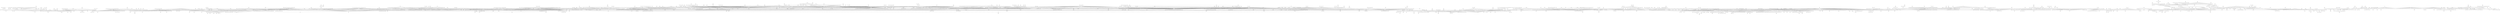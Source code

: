graph {



	1 [height="0.05", level="1", pos="-32823.82,-30982.37", width="0.05"];
	10 [level="5", pos="-32007.88,-32234.98"];
	100 [level="3", pos="-29859.06,-4375.93"];
	1000 [level="3", pos="6490.82,3593.75"];
	1001 [level="2", pos="7364.41,5718.36"];
	1003 [level="5", pos="4199.31,2663.70"];
	1005 [height="0.05", level="1", pos="7132.45,-12403.76", width="0.05"];
	1006 [height="0.05", level="1", pos="11148.05,-12953.90", width="0.05"];
	1007 [height="0.05", level="1", pos="11240.39,-16678.83", width="0.05"];
	1008 [level="5", pos="4276.99,-10462.91"];
	1009 [height="0.05", level="1", pos="9194.90,-18849.94", width="0.05"];
	101 [level="6", pos="-35563.77,-2045.13"];
	1010 [height="0.05", level="1", pos="11068.17,-10162.87", width="0.05"];
	1011 [level="3", pos="2475.87,-7823.04"];
	1012 [level="6", pos="6383.68,-4517.17"];
	1013 [level="3", pos="3398.50,-4665.89"];
	1014 [level="6", pos="5096.45,-4755.72"];
	1015 [level="2", pos="4642.05,-11231.92"];
	1016 [level="3", pos="2684.71,-6016.76"];
	1017 [level="6", pos="5606.46,-10595.58"];
	1018 [level="3", pos="2789.06,-5463.14"];
	1019 [level="2", pos="9598.52,-7190.93"];
	102 [level="5", pos="-35420.32,-1928.92"];
	1020 [level="4", pos="7133.44,-4854.38"];
	1021 [level="5", pos="3881.20,-10102.98"];
	1022 [level="3", pos="2910.53,-9411.47"];
	1024 [level="3", pos="8686.99,-5599.60"];
	1025 [level="5", pos="8553.35,-5589.82"];
	1027 [level="5", pos="2926.02,-6555.04"];
	1028 [level="5", pos="5740.63,-4482.83"];
	1029 [level="3", pos="7975.64,-10673.74"];
	103 [level="2", pos="-33437.58,1910.81"];
	1030 [level="2", pos="9512.86,-8639.01"];
	1031 [level="5", pos="3250.25,-5240.94"];
	1034 [level="3", pos="3137.63,-5205.44"];
	1035 [level="5", pos="8796.24,-8227.94"];
	1036 [level="5", pos="7141.31,-4597.56"];
	1037 [level="5", pos="2643.39,-8579.91"];
	1038 [level="4", pos="3186.85,-5821.12"];
	1039 [level="5", pos="5069.32,-4924.79"];
	1041 [level="4", pos="3319.58,-9788.23"];
	1042 [level="5", pos="2514.11,-7278.50"];
	1043 [level="3", pos="2588.57,-7666.43"];
	1044 [level="5", pos="2952.39,-9443.41"];
	1045 [level="3", pos="2690.64,-9018.34"];
	1048 [level="4", pos="3491.24,-4861.33"];
	105 [level="6", pos="-34558.43,-77.16"];
	1050 [level="4", pos="5674.20,-4583.07"];
	1051 [level="5", pos="5539.98,-10522.60"];
	1052 [level="5", pos="6486.11,-4400.89"];
	1053 [level="4", pos="7904.41,-5053.94"];
	1054 [level="5", pos="3753.04,-10163.26"];
	1057 [level="2", pos="9247.68,-6195.18"];
	1058 [level="3", pos="3269.45,-9911.32"];
	1059 [level="6", pos="7983.00,-5089.36"];
	106 [level="3", pos="-34363.68,1263.32"];
	1061 [level="2", pos="6244.02,-10664.03"];
	1062 [level="3", pos="4361.34,-10428.29"];
	1063 [level="6", pos="8286.62,-9067.38"];
	1064 [level="3", pos="2650.66,-6768.93"];
	1066 [level="3", pos="2495.19,-6873.56"];
	1067 [level="5", pos="4216.23,-4961.06"];
	1068 [level="4", pos="2581.90,-8552.35"];
	1069 [level="6", pos="9012.97,-7393.61"];
	107 [level="6", pos="-30068.46,-4307.02"];
	1070 [level="5", pos="8941.65,-6449.34"];
	1071 [level="3", pos="2365.71,-8174.76"];
	1073 [level="3", pos="5987.18,-12419.56"];
	1075 [level="5", pos="7270.06,-13393.13"];
	1077 [level="3", pos="6217.08,-11312.37"];
	1078 [level="4", pos="6426.25,-13166.37"];
	108 [height="0.05", level="1", pos="-23893.04,4208.19", width="0.05"];
	1081 [level="5", pos="6324.14,-12215.63"];
	1083 [level="5", pos="-3262.92,-338.82"];
	1084 [level="4", pos="-2889.79,-187.61"];
	1085 [height="0.05", level="1", pos="-22734.35,19852.42", width="0.05"];
	1086 [level="5", pos="-20404.35,13967.84"];
	1087 [level="2", pos="-20436.64,18090.73"];
	1088 [level="5", pos="-18854.16,13604.06"];
	1089 [level="4", pos="-17541.07,16736.09"];
	109 [height="0.05", level="1", pos="-27121.76,14692.19", width="0.05"];
	1090 [level="5", pos="-21436.48,16271.68"];
	1091 [level="3", pos="-19011.64,13297.96"];
	1092 [level="5", pos="-17756.63,14643.32"];
	1094 [level="4", pos="-21209.25,15919.34"];
	1095 [level="5", pos="-18723.66,17779.79"];
	1097 [level="6", pos="-17664.19,16362.67"];
	1098 [level="6", pos="-18941.23,17837.80"];
	11 [level="4", pos="-34012.24,-32073.59"];
	110 [height="0.05", level="1", pos="-26240.38,11578.84", width="0.05"];
	1100 [level="6", pos="-20702.53,14399.79"];
	1101 [level="2", pos="-22817.23,23004.04"];
	1102 [level="2", pos="-24885.37,21896.21"];
	1103 [level="5", pos="-21394.05,22191.38"];
	1104 [level="3", pos="-24421.82,17460.46"];
	1106 [height="0.05", level="1", pos="-23202.09,24209.91", width="0.05"];
	1107 [level="3", pos="-22303.59,17324.88"];
	1108 [level="5", pos="-22930.38,17511.05"];
	1109 [level="2", pos="-20317.56,20279.04"];
	111 [height="0.05", level="1", pos="-29245.29,7923.76", width="0.05"];
	1110 [level="4", pos="-24383.88,17944.33"];
	1112 [level="5", pos="-20460.85,20588.78"];
	1114 [level="3", pos="-21013.63,18435.42"];
	1115 [level="5", pos="-24738.04,19515.29"];
	1116 [level="3", pos="-21188.40,22164.76"];
	1118 [level="3", pos="-24651.57,19923.46"];
	1119 [level="2", pos="-11799.82,37175.64"];
	112 [height="0.05", level="1", pos="-25198.05,-5716.73", width="0.05"];
	1120 [level="6", pos="-9824.52,34976.37"];
	1121 [level="5", pos="-9315.08,37362.03"];
	1122 [level="4", pos="-10940.99,35302.43"];
	1125 [level="5", pos="-10668.65,37441.33"];
	1126 [level="2", pos="-13274.41,36787.70"];
	1127 [level="5", pos="-11937.36,37993.15"];
	1128 [level="2", pos="-14561.36,38961.30"];
	1129 [level="2", pos="-12425.81,34512.89"];
	113 [height="0.05", level="1", pos="-25706.14,-2549.26", width="0.05"];
	1132 [level="6", pos="-14048.77,36460.75"];
	1134 [level="2", pos="-15445.34,41224.52"];
	1135 [level="2", pos="-16168.11,38249.31"];
	1136 [level="4", pos="-13374.65,39478.88"];
	1139 [level="3", pos="-13803.68,41226.06"];
	114 [level="2", pos="-28877.09,5577.21"];
	1140 [level="2", pos="-14566.82,43523.24"];
	1141 [level="5", pos="-16153.49,40713.71"];
	1142 [level="3", pos="-16408.12,42148.17"];
	1144 [level="2", pos="-33260.47,12058.55"];
	1145 [level="6", pos="-35406.58,15174.28"];
	1146 [level="2", pos="-37368.02,14020.45"];
	1147 [height="0.05", level="1", pos="-27198.47,23978.78", width="0.05"];
	1148 [level="3", pos="-32291.90,14428.10"];
	1149 [level="5", pos="-32853.64,13669.96"];
	115 [height="0.05", level="1", pos="-25299.88,-657.29", width="0.05"];
	1150 [level="3", pos="-33597.10,11864.03"];
	1151 [level="5", pos="-32835.64,15063.46"];
	1152 [level="3", pos="-34585.37,16052.50"];
	1155 [level="3", pos="-35607.41,12025.09"];
	1156 [level="6", pos="-35602.24,13796.50"];
	1157 [level="3", pos="-31886.04,12337.78"];
	1159 [level="5", pos="-31018.67,12670.02"];
	116 [level="5", pos="-27734.66,-95.09"];
	1160 [level="6", pos="-31955.47,11841.55"];
	1162 [level="6", pos="-5204.14,5039.99"];
	1163 [level="4", pos="-4440.43,4125.55"];
	1164 [level="3", pos="-5433.28,5119.78"];
	1165 [level="3", pos="-5744.90,3609.65"];
	1166 [level="5", pos="1130.22,-5693.12"];
	1168 [height="0.05", level="1", pos="-5563.66,15552.63", width="0.05"];
	1169 [height="0.05", level="1", pos="-9793.19,10295.78", width="0.05"];
	117 [level="5", pos="-29401.47,2004.79"];
	1170 [height="0.05", level="1", pos="-5656.14,11741.23", width="0.05"];
	1172 [height="0.05", level="1", pos="-7048.47,18586.74", width="0.05"];
	1173 [level="2", pos="-4238.75,17593.83"];
	1174 [level="6", pos="-7203.72,16582.53"];
	1175 [level="3", pos="-6183.71,13441.34"];
	1177 [level="5", pos="-4058.77,16197.69"];
	1178 [level="4", pos="-3951.26,14783.55"];
	1179 [level="2", pos="-5089.27,13455.30"];
	118 [level="3", pos="-24955.65,901.91"];
	1180 [level="3", pos="-7646.77,14937.61"];
	1182 [level="5", pos="-6759.41,13816.72"];
	1183 [level="3", pos="-7392.19,16218.28"];
	1185 [level="6", pos="-3917.31,16028.03"];
	1186 [level="6", pos="-5771.32,17115.73"];
	1188 [level="6", pos="-4987.63,13891.19"];
	1189 [level="6", pos="-7521.14,14731.36"];
	1191 [level="3", pos="-5841.79,18825.04"];
	1192 [level="3", pos="-8543.20,17189.68"];
	1193 [level="6", pos="-6853.68,19428.93"];
	1194 [level="3", pos="-5944.56,17796.98"];
	1195 [level="6", pos="-7657.76,17456.26"];
	1197 [level="5", pos="-8416.13,19242.63"];
	1198 [level="2", pos="-8802.85,18362.49"];
	1199 [level="5", pos="-7204.54,19944.88"];
	12 [height="0.05", level="1", pos="-35051.56,-19897.69", width="0.05"];
	1201 [level="6", pos="-5413.83,18803.85"];
	1202 [level="3", pos="-46915.62,7215.09"];
	1203 [level="5", pos="-46326.08,8567.60"];
	1204 [level="3", pos="-48215.65,7963.06"];
	1205 [height="0.05", level="1", pos="-15875.50,-31161.60", width="0.05"];
	1206 [height="0.05", level="1", pos="-22169.40,-32291.10", width="0.05"];
	1207 [level="5", pos="-18613.63,-26896.23"];
	1209 [level="6", pos="-19540.71,-27536.72"];
	1210 [level="2", pos="-13605.80,-30343.76"];
	1212 [level="4", pos="-14828.60,-31983.74"];
	1214 [level="2", pos="-15833.09,-29304.23"];
	1215 [level="2", pos="-15714.59,-33113.50"];
	1216 [level="3", pos="-17047.28,-31583.44"];
	1217 [level="6", pos="-13768.73,-29561.13"];
	1218 [level="5", pos="-13550.66,-31326.85"];
	1219 [level="5", pos="-12825.26,-30295.22"];
	122 [level="4", pos="-26245.51,4212.38"];
	1220 [level="2", pos="-20732.50,10879.38"];
	1221 [level="4", pos="-22555.36,10872.75"];
	1222 [level="4", pos="-21365.20,9304.19"];
	1223 [level="3", pos="-20319.31,11856.35"];
	1225 [level="5", pos="-20303.04,10600.40"];
	1226 [level="5", pos="-19952.26,12225.67"];
	1227 [level="2", pos="-2090.52,23880.58"];
	1228 [level="6", pos="-739.46,26253.47"];
	1229 [level="2", pos="-3631.26,25558.00"];
	123 [level="4", pos="-27836.35,-63.65"];
	1230 [level="3", pos="-359.86,25287.41"];
	1231 [level="2", pos="-4130.25,27227.93"];
	1232 [level="5", pos="-1042.63,26945.25"];
	1233 [level="2", pos="-642.59,23813.87"];
	1234 [level="4", pos="-2229.23,26826.61"];
	1236 [level="3", pos="-2633.57,25322.99"];
	1237 [level="3", pos="-3349.01,24159.63"];
	1238 [level="3", pos="-2511.55,23390.81"];
	1239 [level="3", pos="-1514.80,23258.68"];
	124 [level="5", pos="-29499.18,4253.19"];
	1240 [level="6", pos="-1673.47,23820.51"];
	1241 [level="2", pos="-29271.35,12121.09"];
	1242 [level="2", pos="-26889.13,16677.38"];
	1243 [height="0.05", level="1", pos="-28320.03,18322.60", width="0.05"];
	1244 [level="3", pos="-28675.92,14012.39"];
	1245 [level="6", pos="-25454.97,15626.31"];
	1246 [level="3", pos="-25887.13,13707.94"];
	1247 [level="5", pos="-26433.90,13206.05"];
	1249 [height="0.05", level="1", pos="-29796.10,15293.71", width="0.05"];
	125 [level="6", pos="-29678.40,2475.94"];
	1251 [level="5", pos="-25431.87,14245.02"];
	1252 [level="5", pos="-25374.87,15978.59"];
	1254 [level="3", pos="-26376.64,16650.32"];
	1255 [level="3", pos="-30599.47,10793.26"];
	1256 [level="4", pos="-28786.70,10803.98"];
	1257 [level="5", pos="-29768.80,12486.38"];
	1258 [level="3", pos="-31574.64,9405.68"];
	1259 [level="3", pos="-32829.34,9398.63"];
	126 [level="2", pos="-27796.65,6034.29"];
	1260 [level="4", pos="-32356.92,10787.66"];
	1261 [level="6", pos="-31657.66,8905.68"];
	1262 [level="6", pos="-16635.10,8167.39"];
	1263 [level="3", pos="-15313.31,7986.99"];
	1264 [height="0.05", level="1", pos="-8351.25,-31153.43", width="0.05"];
	1265 [level="3", pos="-148.00,-24485.61"];
	1266 [level="5", pos="-1609.98,-28275.38"];
	1267 [height="0.05", level="1", pos="-6461.87,-27221.68", width="0.05"];
	1268 [level="2", pos="2937.09,-26097.68"];
	1269 [level="3", pos="1066.48,-26780.84"];
	127 [level="5", pos="-28759.89,715.12"];
	1270 [level="6", pos="-5103.52,-25786.15"];
	1271 [level="5", pos="-4191.56,-24156.15"];
	1272 [level="4", pos="682.17,-27761.18"];
	1274 [level="2", pos="-5575.14,-24658.22"];
	1276 [level="2", pos="-5091.32,-23014.88"];
	1277 [level="5", pos="-3261.60,-28238.29"];
	1278 [level="5", pos="-1431.29,-23369.50"];
	1279 [level="5", pos="-367.02,-25120.12"];
	128 [level="6", pos="-25030.65,2206.09"];
	1280 [level="5", pos="-3523.87,-23685.52"];
	1281 [level="3", pos="1365.31,-27021.23"];
	1283 [level="4", pos="-636.70,-28141.06"];
	1284 [level="3", pos="-1478.05,-22888.33"];
	1285 [level="3", pos="-2033.55,-28520.16"];
	1286 [level="4", pos="-796.62,-24190.33"];
	1288 [level="2", pos="-5076.55,-24679.64"];
	1289 [level="2", pos="-2511.74,-28916.45"];
	129 [level="4", pos="-29496.44,4025.05"];
	1291 [level="2", pos="38.73,-28705.28"];
	1292 [level="3", pos="-2503.79,-23137.57"];
	1296 [level="3", pos="-4967.40,-26975.03"];
	1297 [level="3", pos="518.99,-27784.31"];
	1299 [level="6", pos="-3254.96,-27856.44"];
	13 [height="0.05", level="1", pos="-40681.14,-30617.68", width="0.05"];
	130 [level="3", pos="-24499.90,354.03"];
	1301 [level="5", pos="-5493.74,-25618.63"];
	1302 [height="0.05", level="1", pos="2002.89,-31957.35", width="0.05"];
	1303 [level="3", pos="-9657.16,-28009.48"];
	1304 [height="0.05", level="1", pos="-7215.44,-37671.17", width="0.05"];
	1305 [height="0.05", level="1", pos="-12401.33,-38902.04", width="0.05"];
	1306 [level="2", pos="-5333.95,-30209.37"];
	1307 [level="4", pos="-11168.00,-32228.00"];
	1308 [level="3", pos="-5342.67,-33940.53"];
	1309 [level="2", pos="-10948.27,-29696.15"];
	131 [level="5", pos="-25319.43,2416.31"];
	1311 [level="4", pos="-9689.09,-28365.40"];
	1312 [level="2", pos="-8605.83,-27269.62"];
	1313 [level="4", pos="-5704.25,-30477.33"];
	1314 [level="2", pos="-5048.54,-28883.48"];
	1315 [level="5", pos="-9303.59,-33810.73"];
	1316 [level="3", pos="-11158.91,-31201.36"];
	1317 [level="4", pos="-8270.04,-33956.15"];
	132 [level="3", pos="-25426.35,-223.71"];
	1320 [level="3", pos="-10669.46,-33464.35"];
	1321 [level="4", pos="-5786.74,-32252.27"];
	1322 [level="5", pos="-10504.04,-29402.45"];
	1324 [level="5", pos="-7181.28,-28558.93"];
	1326 [level="5", pos="-7401.29,-33505.39"];
	1327 [level="5", pos="-5419.96,-32614.39"];
	1328 [level="2", pos="-11378.67,-31936.80"];
	1329 [level="4", pos="-10858.31,-30388.78"];
	133 [height="0.05", level="1", pos="-22387.49,-1793.42", width="0.05"];
	1331 [level="4", pos="-7047.01,-28738.41"];
	1332 [level="6", pos="-8322.05,-28193.24"];
	1334 [level="4", pos="-6211.28,-33399.57"];
	1336 [level="6", pos="-10720.15,-33354.40"];
	1338 [height="0.05", level="1", pos="6125.79,-40443.89", width="0.05"];
	1339 [level="6", pos="3107.60,-29816.97"];
	134 [height="0.05", level="1", pos="-22843.52,9928.10", width="0.05"];
	1340 [level="3", pos="4855.23,-34734.43"];
	1341 [level="5", pos="3932.03,-30767.12"];
	1342 [level="2", pos="-1808.83,-32179.34"];
	1343 [level="3", pos="-420.63,-34868.85"];
	1344 [level="5", pos="1287.75,-34506.46"];
	1347 [level="2", pos="4898.84,-33398.41"];
	135 [height="0.05", level="1", pos="-24786.95,6086.54", width="0.05"];
	1351 [level="4", pos="2526.05,-35137.22"];
	1352 [level="5", pos="-397.30,-33111.90"];
	1355 [level="2", pos="3016.39,-36277.48"];
	1356 [level="4", pos="592.02,-28957.22"];
	1357 [level="4", pos="4257.40,-31365.15"];
	1358 [level="3", pos="3101.04,-29291.17"];
	136 [level="6", pos="-22554.03,4679.11"];
	1361 [level="4", pos="-540.41,-31257.08"];
	1363 [level="5", pos="5051.50,-33674.90"];
	1366 [level="6", pos="-18.05,-30216.50"];
	1367 [level="6", pos="1382.01,-34858.95"];
	1368 [level="3", pos="-257.01,-29723.59"];
	1369 [level="3", pos="2008.42,-28839.43"];
	1370 [level="4", pos="-85.44,-33213.17"];
	1371 [level="6", pos="4254.76,-31909.97"];
	1372 [level="5", pos="1874.44,-28723.46"];
	1373 [level="6", pos="838.65,-29136.58"];
	1375 [level="4", pos="4044.14,-34182.86"];
	1379 [level="6", pos="7632.54,-38802.70"];
	138 [level="4", pos="-23926.19,2656.25"];
	1380 [level="6", pos="8579.00,-40273.53"];
	1381 [level="6", pos="4460.52,-39403.45"];
	1382 [level="6", pos="3736.74,-41355.51"];
	1383 [level="3", pos="7830.95,-42741.91"];
	1384 [level="5", pos="7879.46,-42048.29"];
	1385 [level="5", pos="6314.99,-43033.40"];
	1386 [height="0.05", level="1", pos="7029.37,-44796.26", width="0.05"];
	1387 [level="3", pos="6526.42,-37915.75"];
	1389 [level="2", pos="9022.52,-39958.48"];
	139 [level="3", pos="-22414.99,3589.56"];
	1390 [level="5", pos="8178.42,-38704.76"];
	1391 [level="5", pos="4570.20,-42511.51"];
	1392 [level="5", pos="6197.99,-38275.04"];
	1393 [level="4", pos="4746.16,-42621.57"];
	1394 [level="3", pos="3596.65,-41140.68"];
	1395 [level="5", pos="4166.33,-39606.62"];
	1397 [height="0.05", level="1", pos="15328.48,-18570.28", width="0.05"];
	1398 [level="3", pos="11912.41,-12569.72"];
	1399 [level="3", pos="10393.64,-13711.61"];
	14 [level="4", pos="-38436.91,-27015.21"];
	140 [level="5", pos="-24812.49,4896.53"];
	1401 [level="3", pos="14509.21,-22176.42"];
	1402 [height="0.05", level="1", pos="20315.36,-21880.22", width="0.05"];
	1403 [height="0.05", level="1", pos="18522.27,-25680.29", width="0.05"];
	1404 [level="6", pos="18521.56,-18577.68"];
	1405 [level="3", pos="15386.14,-22533.13"];
	1406 [level="3", pos="18990.76,-17374.05"];
	1407 [level="5", pos="14266.70,-15426.67"];
	1408 [level="5", pos="16917.56,-16592.17"];
	1409 [level="6", pos="17672.61,-17011.34"];
	1410 [level="6", pos="12557.78,-18101.58"];
	1411 [level="5", pos="13450.07,-16726.72"];
	1412 [level="6", pos="16860.91,-20570.85"];
	1413 [level="3", pos="15125.04,-14788.04"];
	1414 [level="3", pos="14191.22,-15801.48"];
	1415 [level="5", pos="13296.14,-20334.38"];
	1416 [level="4", pos="12553.29,-17098.42"];
	1417 [height="0.05", level="1", pos="25554.51,-22684.30", width="0.05"];
	1418 [level="5", pos="13455.59,-19955.58"];
	1422 [level="5", pos="14440.97,-22011.91"];
	1424 [level="3", pos="18856.34,-17531.84"];
	1427 [level="3", pos="16029.19,-15300.34"];
	1428 [level="5", pos="12879.12,-18288.90"];
	1429 [level="3", pos="13506.35,-21900.07"];
	1432 [level="3", pos="16771.59,-16453.50"];
	1435 [level="3", pos="15026.27,-14694.34"];
	1436 [level="4", pos="13694.05,-21258.12"];
	1437 [level="4", pos="12390.49,-17126.33"];
	1439 [level="5", pos="15519.28,-22072.17"];
	1445 [level="3", pos="16408.00,-21758.61"];
	1446 [level="6", pos="13184.48,-19208.00"];
	1447 [level="5", pos="15934.94,-14994.19"];
	1448 [level="5", pos="18154.70,-18721.09"];
	145 [level="5", pos="-24622.50,2930.82"];
	1451 [level="3", pos="-7140.56,8225.98"];
	1452 [level="2", pos="-7306.35,8146.25"];
	1453 [level="3", pos="-5895.63,5539.26"];
	1455 [level="3", pos="-6444.89,8224.55"];
	1456 [level="5", pos="-6339.93,7450.11"];
	1458 [level="5", pos="-7662.85,6884.30"];
	146 [height="0.05", level="1", pos="-20532.76,6390.84", width="0.05"];
	1460 [height="0.05", level="1", pos="34423.87,-8200.01", width="0.05"];
	1461 [height="0.05", level="1", pos="25832.02,-8714.67", width="0.05"];
	1462 [height="0.05", level="1", pos="29638.05,-12316.00", width="0.05"];
	1463 [level="3", pos="13711.60,-4671.30"];
	1464 [height="0.05", level="1", pos="17957.55,-4641.44", width="0.05"];
	1465 [level="5", pos="16490.81,-3756.87"];
	1466 [level="6", pos="15279.59,-6315.62"];
	1469 [level="5", pos="13719.10,-5342.81"];
	147 [height="0.05", level="1", pos="-21671.53,-8654.76", width="0.05"];
	1470 [level="5", pos="14963.60,-2682.61"];
	1471 [level="5", pos="16501.23,-6162.45"];
	1472 [level="5", pos="14009.46,-2593.10"];
	1473 [level="4", pos="15027.73,-6142.44"];
	1474 [level="2", pos="14399.59,-2711.31"];
	1475 [level="2", pos="12690.13,-2601.58"];
	1476 [level="2", pos="17762.13,-6764.51"];
	1478 [level="4", pos="12945.85,-2679.41"];
	1479 [level="3", pos="12674.13,-3502.64"];
	148 [level="5", pos="-21569.88,-3641.59"];
	1480 [level="5", pos="16011.85,-3015.39"];
	1481 [height="0.05", level="1", pos="43003.41,-15144.90", width="0.05"];
	1482 [height="0.05", level="1", pos="37871.73,-13616.34", width="0.05"];
	1484 [height="0.05", level="1", pos="51007.50,-17856.02", width="0.05"];
	1485 [height="0.05", level="1", pos="44212.16,-20577.91", width="0.05"];
	1486 [level="2", pos="45548.04,-13755.63"];
	1488 [level="4", pos="42916.93,-13174.03"];
	1489 [level="4", pos="41678.99,-14867.56"];
	149 [level="2", pos="-22553.62,2188.80"];
	1491 [level="2", pos="42681.69,-17059.22"];
	1492 [level="3", pos="41776.81,-15945.57"];
	1493 [level="6", pos="44028.56,-13363.12"];
	1495 [level="6", pos="50006.75,-15891.01"];
	1496 [level="5", pos="51555.43,-20092.49"];
	1497 [level="3", pos="53028.88,-19296.32"];
	1498 [level="6", pos="52548.32,-16531.84"];
	1499 [level="3", pos="53439.22,-18183.43"];
	150 [level="3", pos="-20396.21,-2995.80"];
	1500 [level="4", pos="51620.17,-15609.62"];
	1501 [level="5", pos="49762.09,-19233.34"];
	1503 [level="4", pos="48991.79,-17667.60"];
	1505 [level="4", pos="49818.45,-19793.83"];
	1506 [level="5", pos="49688.60,-16011.16"];
	1508 [level="3", pos="52196.59,-15949.96"];
	1509 [level="4", pos="53238.13,-17859.10"];
	151 [level="5", pos="-20881.03,-153.99"];
	1511 [level="4", pos="51902.03,-19834.98"];
	1517 [height="0.05", level="1", pos="19614.82,5051.00", width="0.05"];
	1518 [height="0.05", level="1", pos="17941.36,8777.94", width="0.05"];
	1519 [height="0.05", level="1", pos="20932.08,-965.50", width="0.05"];
	152 [level="6", pos="-23953.56,-1326.01"];
	1520 [level="3", pos="12488.78,127.34"];
	1521 [level="3", pos="10213.09,4297.29"];
	1522 [height="0.05", level="1", pos="16224.29,5640.57", width="0.05"];
	1523 [level="2", pos="14114.64,266.70"];
	1524 [height="0.05", level="1", pos="15912.54,-407.48", width="0.05"];
	1525 [level="5", pos="15810.00,2928.44"];
	1529 [level="5", pos="11053.86,6019.11"];
	153 [level="5", pos="-19671.34,-1906.44"];
	1530 [level="4", pos="13012.06,7085.54"];
	1531 [level="2", pos="15093.61,6184.06"];
	1532 [level="4", pos="13235.90,-422.36"];
	1534 [level="3", pos="9955.03,4523.81"];
	1535 [level="4", pos="10266.15,5337.87"];
	1539 [level="5", pos="15999.19,4282.37"];
	154 [height="0.05", level="1", pos="-22378.48,1508.86", width="0.05"];
	1542 [level="4", pos="11965.44,6691.58"];
	1543 [level="5", pos="14150.66,6629.13"];
	1545 [level="5", pos="11128.06,6082.36"];
	1546 [level="4", pos="11602.96,589.16"];
	1547 [level="3", pos="11270.14,1619.64"];
	1549 [level="5", pos="12914.99,6751.56"];
	155 [level="5", pos="-24074.10,-857.56"];
	1550 [level="3", pos="10575.69,3259.69"];
	1553 [level="4", pos="14026.65,6613.45"];
	1554 [level="4", pos="10954.89,1120.57"];
	1555 [level="5", pos="10496.50,5312.29"];
	1558 [level="3", pos="10753.91,3130.39"];
	156 [level="5", pos="-23310.82,278.72"];
	1560 [level="3", pos="11908.93,6559.19"];
	1561 [level="2", pos="14422.90,1171.98"];
	1562 [level="6", pos="15600.85,4922.51"];
	1564 [level="5", pos="12445.13,366.25"];
	1566 [level="6", pos="15883.79,3034.82"];
	1567 [level="3", pos="11278.27,313.82"];
	1568 [level="4", pos="13342.35,-162.05"];
	1570 [level="6", pos="15003.67,1551.71"];
	1571 [level="2", pos="18076.56,5991.21"];
	1572 [height="0.05", level="1", pos="21800.47,5621.26", width="0.05"];
	1573 [level="2", pos="20298.29,8329.73"];
	1574 [level="2", pos="20303.83,3843.99"];
	1575 [level="3", pos="18420.40,3795.06"];
	1576 [level="3", pos="18354.93,6807.61"];
	1577 [level="5", pos="17660.56,6683.36"];
	1578 [level="5", pos="19520.91,6299.03"];
	1579 [level="5", pos="18123.90,5128.00"];
	1581 [level="4", pos="19175.28,7016.64"];
	1582 [height="0.05", level="1", pos="-10733.60,-20834.92", width="0.05"];
	1583 [level="2", pos="-10386.58,-22266.87"];
	1584 [level="2", pos="-10073.96,-24046.05"];
	1585 [level="6", pos="-8816.84,-22795.12"];
	1586 [level="5", pos="-10868.71,-22480.12"];
	1587 [level="5", pos="-8739.88,-21900.36"];
	1589 [level="6", pos="-9473.07,-21118.47"];
	1591 [height="0.05", level="1", pos="21816.97,14158.58", width="0.05"];
	1592 [level="2", pos="9410.17,4465.59"];
	1593 [level="6", pos="6770.53,3575.71"];
	1594 [height="0.05", level="1", pos="26318.01,19609.37", width="0.05"];
	1595 [level="6", pos="22540.02,12456.43"];
	1596 [level="3", pos="22242.41,16736.61"];
	1597 [level="5", pos="20510.40,12167.35"];
	1598 [height="0.05", level="1", pos="24587.31,16435.09", width="0.05"];
	1599 [level="5", pos="20811.09,15534.51"];
	16 [level="4", pos="-34653.54,-25805.43"];
	160 [level="5", pos="-23529.65,-2721.09"];
	1600 [level="5", pos="19624.56,14182.24"];
	1601 [level="5", pos="21355.53,12072.22"];
	1602 [level="5", pos="24352.01,14838.14"];
	1604 [height="0.05", level="1", pos="24465.39,17966.48", width="0.05"];
	1605 [level="3", pos="19393.59,12997.20"];
	1607 [level="2", pos="22700.27,17275.06"];
	161 [level="3", pos="-19778.06,-3074.18"];
	1613 [level="4", pos="22479.88,12111.44"];
	1614 [level="3", pos="24315.23,13672.20"];
	1617 [level="3", pos="20752.68,12023.54"];
	1619 [level="6", pos="20843.89,16105.53"];
	1620 [level="2", pos="24474.24,15028.09"];
	1621 [level="5", pos="23461.83,13512.65"];
	1622 [level="3", pos="20075.14,14621.38"];
	1623 [height="0.05", level="1", pos="30928.23,22119.22", width="0.05"];
	1624 [height="0.05", level="1", pos="27153.95,28953.19", width="0.05"];
	1625 [level="3", pos="25849.12,16766.52"];
	1626 [level="3", pos="27113.00,17227.73"];
	1627 [level="5", pos="28456.65,18773.03"];
	1628 [level="3", pos="25856.64,21235.65"];
	1629 [level="2", pos="29143.50,20557.33"];
	163 [level="6", pos="-20754.43,-500.44"];
	1631 [level="6", pos="27284.00,17337.23"];
	1632 [level="6", pos="25076.54,19249.73"];
	1633 [level="4", pos="28465.58,18280.13"];
	1634 [level="3", pos="25770.84,17188.04"];
	1635 [level="4", pos="25152.68,20372.80"];
	1636 [level="6", pos="31181.18,24049.96"];
	1637 [height="0.05", level="1", pos="34611.74,24686.50", width="0.05"];
	1638 [height="0.05", level="1", pos="35649.19,20107.12", width="0.05"];
	1639 [height="0.05", level="1", pos="32545.49,18428.91", width="0.05"];
	1640 [level="3", pos="30086.67,24714.50"];
	1641 [level="2", pos="28779.46,23486.37"];
	1642 [level="5", pos="30505.04,21121.77"];
	1643 [level="3", pos="29005.90,22379.37"];
	1644 [level="4", pos="32773.45,22863.19"];
	1645 [level="5", pos="5082.37,-4141.30"];
	1648 [level="4", pos="5118.78,-3878.23"];
	1649 [level="6", pos="2686.70,-25006.53"];
	165 [level="4", pos="-20109.32,-1683.35"];
	1650 [level="5", pos="1591.02,-23673.05"];
	1651 [level="3", pos="953.36,-24217.48"];
	1653 [level="2", pos="1839.59,-25377.00"];
	1654 [level="5", pos="1007.21,-24565.35"];
	1656 [height="0.05", level="1", pos="20511.70,31401.16", width="0.05"];
	1657 [level="5", pos="26016.86,27271.97"];
	1659 [height="0.05", level="1", pos="25732.19,32984.22", width="0.05"];
	166 [level="3", pos="-23723.77,-3644.42"];
	1660 [level="4", pos="28396.07,29081.95"];
	1661 [level="3", pos="24836.81,29086.30"];
	1662 [level="3", pos="27587.07,30342.28"];
	1666 [level="4", pos="25473.82,27658.34"];
	1667 [level="3", pos="28255.40,27596.73"];
	1669 [level="5", pos="21276.20,29943.07"];
	167 [level="5", pos="-22575.36,-3987.67"];
	1670 [level="6", pos="21678.78,32567.84"];
	1671 [level="4", pos="22266.45,31144.32"];
	1672 [level="3", pos="19914.43,29663.81"];
	1673 [level="2", pos="18431.62,31298.28"];
	1674 [height="0.05", level="1", pos="18378.12,34860.84", width="0.05"];
	1675 [level="5", pos="19247.61,30552.37"];
	1677 [level="3", pos="20478.33,33422.64"];
	1679 [level="5", pos="19060.24,32214.93"];
	168 [height="0.05", level="1", pos="-17146.31,9879.10", width="0.05"];
	1680 [level="5", pos="21180.16,32954.76"];
	1681 [level="5", pos="21402.88,29298.51"];
	1682 [height="0.05", level="1", pos="14192.48,-26809.53", width="0.05"];
	1683 [height="0.05", level="1", pos="11960.95,-26392.74", width="0.05"];
	1684 [level="5", pos="10625.16,-17412.19"];
	1685 [level="5", pos="11922.82,-16547.01"];
	1686 [level="4", pos="11540.22,-15577.78"];
	1687 [level="2", pos="10040.37,-16075.19"];
	1689 [level="2", pos="13800.54,-29090.56"];
	169 [level="5", pos="-22330.18,6002.55"];
	1690 [height="0.05", level="1", pos="16504.81,-31114.31", width="0.05"];
	1691 [level="2", pos="15723.95,-25972.20"];
	1692 [level="3", pos="14235.04,-24860.88"];
	1693 [level="4", pos="13100.16,-27926.78"];
	1694 [level="2", pos="12497.25,-30023.18"];
	1695 [level="6", pos="14515.52,-30445.66"];
	1697 [level="5", pos="12360.68,-31093.76"];
	1698 [level="5", pos="11260.46,-30298.45"];
	1699 [level="5", pos="12047.80,-29283.46"];
	17 [level="4", pos="-36908.85,-28119.02"];
	170 [level="5", pos="-21523.03,4765.95"];
	1702 [level="6", pos="12645.68,-29218.14"];
	1705 [level="6", pos="13712.69,-31310.39"];
	1706 [height="0.05", level="1", pos="11651.98,18441.82", width="0.05"];
	1707 [height="0.05", level="1", pos="13673.96,20165.92", width="0.05"];
	1708 [height="0.05", level="1", pos="9836.29,20865.08", width="0.05"];
	1710 [level="2", pos="7130.00,19577.16"];
	1712 [level="5", pos="7831.90,17688.48"];
	1714 [height="0.05", level="1", pos="15067.33,17063.76", width="0.05"];
	1715 [level="6", pos="12047.31,18408.48"];
	1716 [level="3", pos="11766.44,17129.70"];
	172 [level="5", pos="-19870.55,9260.96"];
	1720 [level="5", pos="15601.34,18750.49"];
	1721 [level="6", pos="14933.48,15347.91"];
	1722 [level="5", pos="16390.62,16002.47"];
	1723 [level="6", pos="13838.37,18030.36"];
	1724 [level="4", pos="16730.72,17485.00"];
	1725 [level="3", pos="15482.77,15349.10"];
	1726 [level="4", pos="13750.85,15804.76"];
	1729 [level="5", pos="15280.93,18622.72"];
	1735 [level="5", pos="16665.54,17838.43"];
	1736 [level="6", pos="13394.42,16658.47"];
	1737 [level="6", pos="16588.80,16195.05"];
	1739 [level="3", pos="12919.26,16829.19"];
	174 [level="2", pos="-20981.68,2471.16"];
	1741 [height="0.05", level="1", pos="14822.24,-9621.68", width="0.05"];
	1742 [level="2", pos="13969.78,-7395.64"];
	1743 [level="2", pos="14569.80,-8590.70"];
	1744 [level="5", pos="10871.22,-7424.36"];
	1746 [level="3", pos="11852.53,-5189.99"];
	1747 [level="5", pos="12646.96,-8255.26"];
	1750 [level="5", pos="13278.71,-6102.04"];
	1751 [level="2", pos="11491.05,-8470.28"];
	1755 [level="5", pos="11357.57,-5313.66"];
	1756 [level="3", pos="10344.89,-6629.93"];
	1757 [level="6", pos="12728.24,-5373.62"];
	176 [level="3", pos="-22222.55,8020.00"];
	1760 [height="0.05", level="1", pos="19114.39,-11575.13", width="0.05"];
	1761 [level="3", pos="13689.30,-10029.72"];
	1763 [level="3", pos="16199.67,-9437.72"];
	1764 [height="0.05", level="1", pos="23100.37,-18615.27", width="0.05"];
	1765 [level="2", pos="15977.12,-11008.16"];
	1766 [height="0.05", level="1", pos="18492.79,-15130.47", width="0.05"];
	1767 [height="0.05", level="1", pos="14633.38,-13219.34", width="0.05"];
	1768 [level="5", pos="19681.21,-11838.02"];
	1769 [level="3", pos="17805.08,-9911.87"];
	177 [level="3", pos="-18873.27,9243.87"];
	1770 [level="3", pos="17104.44,-11533.27"];
	1771 [level="2", pos="22458.31,-17152.27"];
	1772 [height="0.05", level="1", pos="25330.94,-17216.86", width="0.05"];
	1773 [level="2", pos="25615.78,-20238.71"];
	1774 [level="6", pos="21757.57,-19241.74"];
	1775 [level="2", pos="24484.91,-18431.69"];
	1776 [level="5", pos="22775.89,-19750.04"];
	1777 [level="2", pos="20742.73,-18048.50"];
	1778 [level="2", pos="22879.22,-15921.10"];
	1779 [height="0.05", level="1", pos="4481.30,5098.29", width="0.05"];
	1780 [level="2", pos="3278.77,2725.74"];
	1781 [level="3", pos="840.25,618.40"];
	1782 [level="3", pos="670.44,-603.80"];
	1783 [level="3", pos="2526.70,2779.57"];
	1785 [level="3", pos="2805.23,3176.94"];
	1786 [level="3", pos="3811.81,3508.31"];
	1787 [level="2", pos="707.38,-441.52"];
	1788 [level="5", pos="1975.18,2342.72"];
	1789 [level="4", pos="3004.34,1808.41"];
	179 [level="5", pos="-18828.11,7100.74"];
	1790 [level="6", pos="1238.16,1013.06"];
	1791 [level="2", pos="5105.06,5724.22"];
	1792 [level="4", pos="3758.67,4987.59"];
	1793 [level="3", pos="4453.95,5897.03"];
	1794 [level="2", pos="6120.10,6583.00"];
	1795 [level="6", pos="4907.59,4896.97"];
	1796 [level="2", pos="6441.41,5915.17"];
	1798 [level="4", pos="5423.87,6301.47"];
	1799 [level="4", pos="4401.95,4796.15"];
	180 [level="4", pos="-19273.07,6394.38"];
	1801 [level="6", pos="6058.01,6899.68"];
	1802 [level="2", pos="7610.59,6995.11"];
	1804 [level="6", pos="6455.66,6080.68"];
	1806 [level="4", pos="12002.30,11212.72"];
	1807 [height="0.05", level="1", pos="15765.96,12171.78", width="0.05"];
	1808 [height="0.05", level="1", pos="9802.13,16181.81", width="0.05"];
	1809 [height="0.05", level="1", pos="18314.49,15298.55", width="0.05"];
	1810 [level="3", pos="8159.60,11229.07"];
	1811 [level="6", pos="10548.68,10157.18"];
	1812 [level="3", pos="10835.85,10466.32"];
	1813 [height="0.05", level="1", pos="12845.37,14105.51", width="0.05"];
	1814 [level="4", pos="9389.65,13626.71"];
	1815 [level="3", pos="9265.64,10353.39"];
	1817 [level="3", pos="8419.99,11228.48"];
	1818 [level="5", pos="8707.16,12466.69"];
	182 [level="5", pos="-21085.31,9008.32"];
	1820 [height="0.05", level="1", pos="14252.71,13973.39", width="0.05"];
	1821 [level="3", pos="8169.53,12211.86"];
	1824 [level="6", pos="11513.07,14162.78"];
	1825 [level="4", pos="11230.81,14018.78"];
	1826 [level="3", pos="12695.83,11365.21"];
	1827 [level="6", pos="9229.73,13442.10"];
	1828 [level="5", pos="12138.82,10747.92"];
	1829 [level="5", pos="26676.28,-7200.48"];
	183 [level="5", pos="-20019.95,3319.41"];
	1830 [level="3", pos="25053.79,-7002.46"];
	1831 [level="2", pos="28367.42,-8135.05"];
	1832 [level="3", pos="24104.97,-7432.73"];
	1833 [height="0.05", level="1", pos="29844.39,-9189.38", width="0.05"];
	1834 [level="4", pos="27046.32,-9903.41"];
	1836 [level="3", pos="27596.54,-8026.68"];
	1839 [level="3", pos="24020.56,-8864.25"];
	184 [level="5", pos="-19187.91,4447.98"];
	1840 [level="3", pos="27959.52,-9120.64"];
	1841 [level="6", pos="25873.33,-6984.34"];
	1842 [level="5", pos="26155.19,-9652.64"];
	1843 [level="5", pos="25214.63,-9009.70"];
	1844 [level="5", pos="-9731.89,-1618.44"];
	1845 [level="2", pos="-9786.69,-2974.69"];
	1846 [level="4", pos="-9800.33,-1731.54"];
	1847 [level="6", pos="-8839.06,-3561.56"];
	1848 [level="5", pos="-9948.50,-2282.05"];
	1849 [height="0.05", level="1", pos="9159.83,-31062.40", width="0.05"];
	185 [level="2", pos="-18883.06,9050.39"];
	1850 [level="5", pos="10259.96,-26493.66"];
	1851 [level="6", pos="12482.33,-25949.23"];
	1852 [level="5", pos="12107.18,-25245.22"];
	1854 [level="5", pos="11772.68,-27675.93"];
	1855 [level="6", pos="12310.06,-26868.76"];
	1856 [height="0.05", level="1", pos="9905.82,-35050.69", width="0.05"];
	1857 [level="2", pos="11193.03,-31672.27"];
	1858 [level="2", pos="7497.31,-32214.60"];
	1859 [level="5", pos="8540.50,-29349.62"];
	186 [level="6", pos="-22045.61,7395.47"];
	1860 [level="2", pos="9836.50,-33159.22"];
	1861 [level="3", pos="7703.66,-30623.58"];
	1862 [level="4", pos="10214.34,-30531.41"];
	1864 [height="0.05", level="1", pos="13687.86,-37869.17", width="0.05"];
	1865 [level="5", pos="11066.81,-35193.31"];
	1866 [level="2", pos="7617.52,-36142.30"];
	1867 [level="3", pos="10610.88,-34026.11"];
	1868 [level="3", pos="9574.41,-36705.55"];
	1869 [level="5", pos="8230.23,-34500.99"];
	187 [level="6", pos="-21194.49,8716.94"];
	1870 [level="2", pos="10649.13,-38706.10"];
	1871 [level="2", pos="14454.22,-41124.59"];
	1872 [level="3", pos="13618.33,-36614.26"];
	1873 [level="5", pos="12618.12,-39336.74"];
	1874 [level="5", pos="14467.54,-38160.87"];
	1876 [level="4", pos="10731.12,-40345.44"];
	1877 [level="5", pos="9904.39,-38402.39"];
	188 [level="3", pos="-22502.82,5716.94"];
	1880 [level="5", pos="11764.85,-39877.31"];
	1881 [level="6", pos="9917.49,-39487.30"];
	1883 [level="6", pos="10862.20,-38071.10"];
	1884 [level="5", pos="18585.11,-22474.72"];
	1885 [level="3", pos="21861.70,-23278.30"];
	1887 [level="3", pos="21491.76,-21710.13"];
	1888 [level="5", pos="19972.79,-23537.02"];
	1889 [level="3", pos="20694.96,-23418.98"];
	189 [level="6", pos="-19428.73,5407.82"];
	1891 [level="6", pos="20303.47,-20889.13"];
	1892 [level="3", pos="18335.30,-22014.65"];
	1893 [level="5", pos="-27339.83,-8367.82"];
	1894 [level="2", pos="-25816.47,-9320.13"];
	1897 [level="2", pos="-37567.03,-8525.13"];
	1898 [level="5", pos="-35689.71,-5553.07"];
	1899 [level="3", pos="-35524.80,-9009.39"];
	19 [level="5", pos="-34947.38,-27599.62"];
	190 [level="3", pos="-19945.84,3519.98"];
	1900 [level="6", pos="-32961.86,-6296.83"];
	1901 [level="6", pos="-35879.74,-5862.83"];
	1902 [level="2", pos="-33344.95,-8760.35"];
	1903 [level="3", pos="-36386.53,-7523.12"];
	1904 [level="2", pos="-34146.32,-4909.19"];
	1905 [level="3", pos="-33062.27,-8144.09"];
	1906 [level="4", pos="-32557.44,-6704.27"];
	1909 [level="2", pos="-34802.08,-8944.05"];
	191 [level="5", pos="-20010.70,9175.40"];
	1910 [level="2", pos="-39643.33,-8846.46"];
	1911 [level="4", pos="-38405.80,-7374.55"];
	1913 [level="3", pos="-37482.05,-10043.88"];
	1914 [level="5", pos="-39604.67,-10075.52"];
	1915 [level="3", pos="-40823.66,-9160.46"];
	1916 [level="5", pos="-39762.01,-8175.14"];
	192 [height="0.05", level="1", pos="-17073.27,3697.86", width="0.05"];
	1920 [level="3", pos="-7876.16,-6855.92"];
	1921 [level="4", pos="-8805.65,-7821.71"];
	1922 [height="0.05", level="1", pos="-7355.35,2750.32", width="0.05"];
	1923 [height="0.05", level="1", pos="-8114.01,6732.13", width="0.05"];
	1924 [level="3", pos="-7770.51,10179.04"];
	1925 [level="2", pos="-8042.69,9238.03"];
	1926 [level="2", pos="-8285.65,12085.40"];
	193 [level="6", pos="-16635.05,9117.73"];
	1930 [level="4", pos="-9106.74,11650.03"];
	1931 [level="3", pos="-9416.85,8221.51"];
	1936 [level="2", pos="-4785.30,2293.35"];
	1937 [height="0.05", level="1", pos="-9173.81,5158.23", width="0.05"];
	1938 [height="0.05", level="1", pos="-6977.27,568.36", width="0.05"];
	1939 [level="4", pos="-6417.46,4609.20"];
	194 [level="3", pos="-18766.67,10603.06"];
	1940 [level="3", pos="-7315.40,5334.93"];
	1941 [level="6", pos="-5958.80,3795.46"];
	1942 [level="2", pos="-9411.48,6852.31"];
	1943 [level="3", pos="-6401.33,5064.06"];
	1944 [level="5", pos="-6007.27,3214.95"];
	1945 [level="2", pos="-6122.83,1540.01"];
	1946 [level="5", pos="-8625.68,1684.36"];
	1947 [level="5", pos="-7649.65,947.03"];
	1948 [level="5", pos="-8916.11,3333.35"];
	1949 [level="3", pos="-7197.40,5437.66"];
	195 [level="5", pos="-17603.95,11382.28"];
	1950 [level="3", pos="-5515.68,2118.42"];
	1951 [level="3", pos="-6639.99,999.32"];
	1954 [level="3", pos="-7597.40,474.01"];
	1956 [level="6", pos="-8927.23,2363.09"];
	1957 [level="5", pos="-8146.25,1326.11"];
	1958 [level="3", pos="-6136.60,1412.22"];
	1959 [level="4", pos="-8973.79,1555.22"];
	1961 [level="6", pos="-3766.50,2759.43"];
	1965 [level="5", pos="-5279.33,3257.02"];
	1967 [level="5", pos="-4428.24,1243.45"];
	1968 [level="4", pos="-4754.53,3030.50"];
	1969 [level="6", pos="-5163.68,1428.49"];
	197 [level="6", pos="-16165.60,10830.78"];
	1970 [level="4", pos="-3789.34,1956.91"];
	1971 [height="0.05", level="1", pos="-8279.95,21817.72", width="0.05"];
	1972 [level="4", pos="2439.74,15565.17"];
	1973 [level="3", pos="-9622.08,22736.88"];
	1974 [level="2", pos="-8719.67,23784.49"];
	1975 [level="3", pos="-7473.03,22839.53"];
	1979 [level="5", pos="-9018.65,21183.92"];
	1981 [level="3", pos="-10373.42,23160.69"];
	1982 [level="4", pos="8256.63,550.54"];
	1983 [level="2", pos="10130.73,-2554.18"];
	1984 [level="5", pos="11573.82,-1250.11"];
	1985 [level="5", pos="7833.34,-861.07"];
	1986 [level="2", pos="11643.53,-2634.55"];
	1988 [level="5", pos="9888.41,1023.24"];
	1989 [level="3", pos="11429.39,-2221.64"];
	199 [level="6", pos="-16278.32,10241.13"];
	1990 [level="4", pos="11394.91,-224.88"];
	1992 [level="3", pos="9243.83,-2286.53"];
	1993 [level="2", pos="10174.64,-2304.02"];
	1994 [level="5", pos="9131.79,-1782.95"];
	1995 [level="6", pos="10645.26,117.64"];
	1996 [level="5", pos="8432.64,-1632.23"];
	1997 [level="6", pos="11816.63,-1536.09"];
	1999 [level="6", pos="9143.02,462.66"];
	2 [height="0.05", level="1", pos="-36806.98,-25966.27", width="0.05"];
	20 [level="5", pos="-37607.64,-24060.50"];
	2001 [level="6", pos="16088.98,10800.58"];
	2002 [level="2", pos="14142.64,10502.25"];
	2003 [level="3", pos="17102.63,13175.10"];
	2004 [level="6", pos="17239.92,12870.30"];
	2005 [level="5", pos="17423.10,11713.27"];
	2006 [level="5", pos="15801.65,13271.59"];
	2012 [level="4", pos="14675.23,12669.70"];
	2013 [level="2", pos="15868.87,10423.56"];
	2015 [level="2", pos="15097.76,10611.01"];
	2019 [level="3", pos="17124.69,11580.23"];
	202 [level="6", pos="-18654.48,9643.52"];
	2020 [height="0.05", level="1", pos="22105.27,-26795.65", width="0.05"];
	2021 [level="3", pos="18913.33,-27204.33"];
	2022 [level="5", pos="19114.54,-23895.66"];
	2023 [level="3", pos="20370.93,-26777.64"];
	2024 [level="5", pos="17477.37,-25734.46"];
	2025 [level="4", pos="19747.84,-24282.80"];
	2026 [level="3", pos="20579.55,-25127.75"];
	2028 [level="6", pos="18107.38,-26544.35"];
	2029 [level="3", pos="17221.27,-24511.44"];
	2030 [height="0.05", level="1", pos="23423.64,-31149.78", width="0.05"];
	2031 [level="5", pos="22540.29,-25606.30"];
	2033 [level="6", pos="23504.65,-26516.96"];
	2034 [height="0.05", level="1", pos="29069.98,-29971.72", width="0.05"];
	2035 [level="4", pos="21368.63,-32513.53"];
	2036 [level="5", pos="23972.84,-28470.00"];
	2037 [level="6", pos="24872.80,-32517.67"];
	2038 [height="0.05", level="1", pos="20410.84,-36724.86", width="0.05"];
	2039 [level="3", pos="23912.78,-34448.08"];
	204 [level="4", pos="-17899.10,11409.69"];
	2040 [level="2", pos="20113.28,-30347.75"];
	2041 [level="6", pos="25157.22,-29549.42"];
	2042 [level="4", pos="25039.42,-33284.46"];
	2043 [level="5", pos="21172.93,-30879.32"];
	2046 [level="4", pos="22466.15,-33706.80"];
	2047 [level="5", pos="21361.31,-29097.98"];
	2049 [level="4", pos="23806.24,-28109.25"];
	205 [height="0.05", level="1", pos="-13929.61,-3780.55", width="0.05"];
	2050 [level="3", pos="21210.64,-32877.75"];
	2051 [level="5", pos="25661.09,-31267.41"];
	2052 [level="3", pos="25596.46,-29728.40"];
	2055 [level="4", pos="21185.31,-29298.32"];
	2058 [level="3", pos="22156.52,-27736.58"];
	2059 [level="3", pos="23731.43,-34253.45"];
	206 [level="2", pos="-16697.28,7648.16"];
	2060 [level="6", pos="27696.36,-29383.32"];
	2061 [level="6", pos="28483.62,-31689.27"];
	2062 [level="4", pos="28605.71,-28261.46"];
	2063 [level="2", pos="30626.47,-31844.04"];
	2064 [level="5", pos="29522.92,-28624.18"];
	2067 [level="5", pos="27816.90,-31385.06"];
	2068 [level="5", pos="30785.61,-29919.87"];
	2069 [level="4", pos="29474.72,-31783.54"];
	207 [level="2", pos="-15907.86,6655.84"];
	2071 [level="2", pos="30818.29,-28472.30"];
	2072 [level="2", pos="31290.74,-30748.24"];
	2073 [level="6", pos="27180.61,-28980.83"];
	2074 [level="3", pos="-26785.29,-12358.17"];
	2075 [level="4", pos="-26846.95,-13653.98"];
	2077 [level="3", pos="-20165.03,-6264.53"];
	2078 [level="5", pos="-18793.45,-5681.87"];
	2079 [level="2", pos="-20763.23,-5833.71"];
	208 [level="2", pos="-15341.88,1076.07"];
	2080 [level="3", pos="-20965.91,-4507.77"];
	2083 [level="5", pos="-18957.85,-3969.23"];
	2084 [level="6", pos="-20278.98,-4180.50"];
	2085 [level="2", pos="15770.13,7906.47"];
	2086 [level="5", pos="16619.53,8912.50"];
	2087 [level="6", pos="19270.12,9300.28"];
	2088 [level="4", pos="17264.11,7316.15"];
	2089 [level="4", pos="17785.51,7542.60"];
	209 [level="5", pos="-14910.73,4670.07"];
	2090 [level="5", pos="18824.78,7755.82"];
	2091 [level="5", pos="17983.10,10219.05"];
	2092 [level="5", pos="18758.61,10482.31"];
	2097 [level="3", pos="18813.11,8472.90"];
	21 [level="3", pos="-38905.49,-25028.91"];
	210 [level="5", pos="-14997.84,3580.62"];
	2100 [level="2", pos="19822.53,9917.25"];
	2103 [level="6", pos="17283.25,10063.77"];
	2104 [level="6", pos="15563.91,6786.77"];
	2106 [level="4", pos="16284.15,8801.11"];
	2108 [level="4", pos="15191.61,8225.08"];
	2109 [level="5", pos="14701.69,7977.36"];
	211 [level="3", pos="-17703.26,7148.38"];
	2110 [height="0.05", level="1", pos="2299.11,-12635.83", width="0.05"];
	2111 [level="3", pos="2696.83,-11151.71"];
	2112 [height="0.05", level="1", pos="4869.41,-14141.62", width="0.05"];
	2113 [level="3", pos="543.10,-12080.61"];
	2114 [level="5", pos="-436.16,-9228.04"];
	212 [level="2", pos="-16666.61,-537.89"];
	2120 [level="4", pos="672.00,-8463.57"];
	2121 [level="5", pos="-534.59,-11008.77"];
	2122 [level="5", pos="2366.96,-10222.82"];
	2124 [level="6", pos="-345.68,-8892.23"];
	2125 [level="6", pos="1856.15,-9023.38"];
	2126 [level="2", pos="1247.53,-12039.75"];
	2127 [level="3", pos="641.88,-11988.32"];
	2128 [level="6", pos="2105.08,-9117.43"];
	2129 [level="4", pos="-542.23,-10416.49"];
	213 [level="3", pos="-18772.20,979.98"];
	2130 [level="4", pos="-33.51,-11455.79"];
	2131 [level="2", pos="2369.80,-15002.95"];
	2132 [level="4", pos="2412.38,-13940.44"];
	2133 [height="0.05", level="1", pos="1265.19,-14344.82", width="0.05"];
	2134 [level="3", pos="1101.13,-13403.75"];
	2136 [level="6", pos="2763.81,-13072.27"];
	2137 [level="2", pos="3637.10,-16838.73"];
	2138 [level="6", pos="1859.92,-15948.10"];
	214 [level="6", pos="-18272.35,5188.62"];
	2141 [level="3", pos="4251.56,-18189.05"];
	2142 [level="3", pos="4974.12,-18111.36"];
	2143 [level="6", pos="2462.37,-17107.52"];
	2144 [level="2", pos="3192.62,-17740.51"];
	2147 [level="6", pos="4187.23,-17047.82"];
	2149 [level="4", pos="3259.75,-15777.27"];
	215 [level="6", pos="-19145.34,2636.80"];
	2150 [level="3", pos="2208.30,-16189.14"];
	2151 [level="3", pos="3764.05,-18579.01"];
	2152 [height="0.05", level="1", pos="-50710.54,-44810.11", width="0.05"];
	2153 [level="6", pos="-39413.58,-32805.25"];
	2154 [level="6", pos="-37984.26,-29435.84"];
	2155 [level="4", pos="-43665.77,-30917.80"];
	2156 [level="5", pos="-40822.75,-33184.66"];
	2158 [level="3", pos="-38150.90,-29346.09"];
	2159 [level="3", pos="-38834.64,-32716.45"];
	216 [level="3", pos="-17792.50,738.05"];
	2160 [level="5", pos="-38821.52,-31863.80"];
	2161 [level="4", pos="-43377.07,-29553.47"];
	2162 [level="5", pos="-42473.86,-32342.95"];
	2163 [level="4", pos="-38125.91,-30757.64"];
	2164 [level="3", pos="-40341.70,-27869.61"];
	2167 [level="4", pos="-41027.18,-33218.37"];
	2168 [level="5", pos="-37681.45,-30548.11"];
	2169 [level="4", pos="-39969.01,-28421.60"];
	217 [level="5", pos="-18887.92,4240.18"];
	2170 [level="5", pos="-41805.83,-28268.09"];
	2171 [level="4", pos="-41725.61,-27960.84"];
	2172 [level="6", pos="-42832.18,-29497.32"];
	2173 [level="6", pos="-43198.72,-31095.32"];
	2175 [height="0.05", level="1", pos="-61799.44,-56759.53", width="0.05"];
	2176 [level="6", pos="-50300.60,-46389.32"];
	2179 [level="3", pos="-49108.60,-46085.70"];
	218 [level="4", pos="-15097.84,3301.47"];
	2180 [level="6", pos="-49022.97,-44831.63"];
	2181 [level="6", pos="-51367.25,-44189.92"];
	2183 [level="2", pos="-50464.01,-42889.07"];
	2185 [level="3", pos="-52033.73,-45340.05"];
	2186 [level="3", pos="-60691.78,-59049.92"];
	2187 [height="0.05", level="1", pos="-74818.00,-70006.76", width="0.05"];
	2188 [level="6", pos="-59849.36,-57997.47"];
	2189 [level="6", pos="-62225.24,-58886.85"];
	219 [level="5", pos="-14876.89,6787.27"];
	2190 [level="5", pos="-60012.26,-58219.83"];
	2191 [level="2", pos="-58455.30,-56738.34"];
	2195 [level="2", pos="-60860.01,-54326.24"];
	2197 [level="5", pos="-62123.57,-55328.86"];
	2198 [level="5", pos="-63266.12,-57409.23"];
	2199 [level="5", pos="-62062.10,-59063.11"];
	22 [level="4", pos="-37040.87,-24128.54"];
	220 [level="4", pos="-19297.09,2353.58"];
	2200 [level="6", pos="-62649.31,-55832.51"];
	2201 [level="3", pos="-63506.62,-56557.15"];
	2202 [level="6", pos="-59891.94,-56463.25"];
	2205 [level="2", pos="18812.06,-32626.28"];
	2206 [level="2", pos="18152.49,-29800.62"];
	2207 [level="2", pos="15759.70,-34005.70"];
	2208 [level="3", pos="14608.17,-32197.40"];
	2209 [level="4", pos="17623.88,-31122.77"];
	2211 [level="4", pos="16337.80,-29665.65"];
	2213 [level="5", pos="14892.90,-30963.74"];
	2216 [level="6", pos="17069.32,-33222.33"];
	2217 [level="5", pos="18647.45,-34494.17"];
	2218 [level="5", pos="18417.26,-31780.38"];
	2219 [level="2", pos="20135.23,-33410.81"];
	222 [level="5", pos="-15139.74,4421.58"];
	2221 [level="5", pos="17269.36,-33874.67"];
	2222 [level="4", pos="19289.09,-34356.70"];
	2223 [level="6", pos="19449.27,-32387.88"];
	2224 [level="2", pos="-7174.22,-40518.72"];
	2225 [level="2", pos="-4411.79,-38339.02"];
	2226 [level="4", pos="-8154.11,-36581.09"];
	2227 [level="4", pos="-5969.76,-38852.26"];
	2228 [level="5", pos="-6305.49,-36210.91"];
	2229 [level="3", pos="-8004.38,-38878.62"];
	2230 [level="5", pos="-8359.18,-37722.90"];
	2231 [level="4", pos="-5446.79,-37026.08"];
	2232 [level="4", pos="-6735.58,-41859.10"];
	2233 [level="5", pos="-7907.27,-40971.44"];
	2234 [level="5", pos="-5823.91,-40680.73"];
	2237 [level="5", pos="-116.11,4740.64"];
	2238 [level="5", pos="1135.80,5307.92"];
	2239 [height="0.05", level="1", pos="4712.70,9234.96", width="0.05"];
	2242 [level="6", pos="649.77,4762.47"];
	2243 [level="2", pos="-23126.42,-29290.46"];
	2244 [level="5", pos="-23649.57,-31525.49"];
	2245 [height="0.05", level="1", pos="-19482.75,-37140.40", width="0.05"];
	2246 [height="0.05", level="1", pos="-24524.94,-36710.17", width="0.05"];
	2247 [level="5", pos="-19968.80,-32451.33"];
	2248 [level="2", pos="-19894.26,-30781.82"];
	2249 [level="2", pos="-20476.21,-34500.76"];
	225 [level="3", pos="-17694.53,6353.16"];
	2250 [level="4", pos="-22183.26,-34538.58"];
	2252 [level="2", pos="-19469.30,-33161.44"];
	2253 [level="6", pos="-23860.49,-32523.31"];
	2254 [level="5", pos="-21895.54,-30417.18"];
	2255 [level="2", pos="-22168.22,-26792.94"];
	2256 [level="2", pos="-21649.32,-29143.02"];
	2257 [level="6", pos="-21103.41,-27795.08"];
	2258 [level="5", pos="-23367.59,-27266.18"];
	2259 [level="5", pos="-22328.23,-25504.90"];
	226 [level="5", pos="-15844.70,2414.40"];
	2260 [level="5", pos="-20522.29,-26806.84"];
	2262 [level="3", pos="-21222.07,-25487.56"];
	2264 [level="6", pos="-22941.03,-26181.11"];
	2266 [height="0.05", level="1", pos="-38571.30,638.61", width="0.05"];
	2267 [level="5", pos="-35063.97,3643.32"];
	2269 [level="2", pos="-37023.49,2862.96"];
	227 [level="3", pos="-14945.06,5626.73"];
	2270 [level="5", pos="-39004.79,2418.65"];
	2271 [level="2", pos="-41490.32,-590.26"];
	2274 [level="4", pos="-38656.69,-119.56"];
	2276 [level="4", pos="-39923.78,1571.29"];
	2277 [level="6", pos="-35715.68,3042.39"];
	2278 [level="3", pos="-36480.34,4063.47"];
	2280 [level="4", pos="-37757.45,3199.26"];
	2284 [level="3", pos="-37132.10,-3132.96"];
	2285 [level="4", pos="-36222.18,-4826.37"];
	2286 [level="3", pos="-37835.51,-4492.58"];
	2289 [level="2", pos="-1174.49,15801.62"];
	229 [level="4", pos="-15777.71,6726.67"];
	2291 [level="2", pos="-649.14,14968.80"];
	2292 [level="6", pos="-1981.92,16678.81"];
	2293 [level="5", pos="-2206.63,15843.31"];
	2294 [level="5", pos="-922.57,15416.89"];
	2295 [level="3", pos="-1029.03,12807.19"];
	2297 [level="5", pos="-2468.54,1684.98"];
	2298 [level="6", pos="-1724.98,1826.93"];
	2299 [level="5", pos="-1718.68,821.27"];
	23 [level="5", pos="-38519.58,-25692.69"];
	2302 [level="2", pos="-2348.36,-363.35"];
	2303 [level="3", pos="-2097.44,26.91"];
	2304 [level="6", pos="-1584.81,1637.01"];
	2305 [level="5", pos="-2617.73,-366.98"];
	2307 [level="3", pos="-32052.57,3193.27"];
	2308 [level="3", pos="-9093.35,16514.15"];
	2309 [level="4", pos="-7778.80,16872.87"];
	231 [level="5", pos="-18617.49,1550.11"];
	2310 [level="3", pos="-9006.74,15614.17"];
	2311 [level="6", pos="-8641.19,15287.55"];
	2312 [level="5", pos="-8230.36,15972.14"];
	2316 [level="2", pos="-24915.60,9841.58"];
	2317 [height="0.05", level="1", pos="-22514.52,13513.20", width="0.05"];
	2318 [level="5", pos="-24469.80,10908.47"];
	2319 [level="3", pos="-26107.55,12479.37"];
	232 [level="2", pos="-16823.57,-90.36"];
	2320 [level="5", pos="-25303.43,10105.15"];
	2321 [level="2", pos="-24769.03,13271.75"];
	2322 [level="5", pos="-26407.76,11171.59"];
	2323 [level="4", pos="-23722.86,9521.55"];
	2324 [level="2", pos="-25381.37,8326.55"];
	2325 [level="3", pos="-23812.33,10831.45"];
	2326 [level="6", pos="-24115.14,8665.85"];
	2327 [level="3", pos="-25308.42,9010.64"];
	233 [level="3", pos="-18324.81,5973.37"];
	2332 [level="6", pos="-23079.96,9303.91"];
	2333 [height="0.05", level="1", pos="8902.73,35914.88", width="0.05"];
	2334 [level="2", pos="2563.25,36391.37"];
	2335 [level="5", pos="1920.39,38585.22"];
	2336 [level="5", pos="1173.58,39475.28"];
	2337 [level="5", pos="552.33,36844.85"];
	2339 [level="5", pos="-735.64,38245.16"];
	2340 [level="5", pos="-197.72,39094.41"];
	2341 [level="2", pos="11231.41,34739.75"];
	2342 [level="2", pos="10671.22,38926.91"];
	2343 [level="5", pos="10087.84,34942.29"];
	2344 [level="6", pos="7391.07,34961.40"];
	2346 [level="5", pos="8741.82,37515.71"];
	2347 [level="5", pos="10606.36,36651.49"];
	2348 [level="2", pos="7390.68,37554.43"];
	235 [level="3", pos="-19009.50,3880.00"];
	2351 [level="5", pos="7063.02,35938.89"];
	2353 [level="6", pos="8824.37,34193.82"];
	2354 [level="4", pos="8295.32,34337.75"];
	2355 [level="6", pos="10750.65,36483.45"];
	2357 [level="2", pos="13399.95,35882.22"];
	236 [level="2", pos="-14887.27,6162.29"];
	2360 [level="2", pos="15149.86,34521.32"];
	2361 [level="3", pos="14358.25,37073.63"];
	2362 [level="6", pos="12692.06,36367.11"];
	2366 [level="4", pos="12980.93,34363.02"];
	237 [level="3", pos="-17721.78,476.75"];
	2370 [level="5", pos="15252.99,33285.02"];
	2371 [level="6", pos="15306.57,35231.54"];
	2373 [level="5", pos="15967.39,34245.22"];
	2374 [level="5", pos="13817.50,33457.81"];
	2375 [level="3", pos="18635.82,1590.04"];
	2376 [height="0.05", level="1", pos="26280.39,10951.15", width="0.05"];
	2377 [height="0.05", level="1", pos="31226.73,1882.90", width="0.05"];
	2378 [level="5", pos="18109.01,-159.85"];
	2379 [level="2", pos="23331.07,2641.13"];
	2380 [level="6", pos="22338.23,-4213.05"];
	2381 [level="6", pos="17572.20,-146.26"];
	2382 [level="2", pos="17223.74,1514.66"];
	2383 [level="3", pos="19494.15,-3937.46"];
	2384 [level="2", pos="19183.98,2541.71"];
	2385 [level="4", pos="24770.51,-1690.80"];
	2386 [level="6", pos="18393.99,-3241.49"];
	2387 [level="6", pos="21528.08,-4427.74"];
	2389 [height="0.05", level="1", pos="25278.09,2888.92", width="0.05"];
	2390 [level="3", pos="20887.89,-4634.89"];
	2393 [level="2", pos="20216.67,2352.80"];
	2394 [level="5", pos="18901.04,-3650.18"];
	2395 [level="4", pos="23850.43,852.49"];
	2397 [level="4", pos="23068.95,-3944.54"];
	2399 [level="4", pos="20229.83,-3903.58"];
	24 [level="5", pos="-36597.11,-28050.44"];
	240 [level="2", pos="-15973.20,239.83"];
	2400 [level="4", pos="23208.05,-3986.56"];
	2401 [level="5", pos="23911.36,197.70"];
	2402 [level="4", pos="20301.62,2429.08"];
	2403 [level="5", pos="21299.67,1828.27"];
	2404 [level="2", pos="24274.82,1249.85"];
	2405 [level="4", pos="19320.97,1980.13"];
	2406 [level="3", pos="21656.31,-4645.17"];
	2407 [level="3", pos="21161.37,2644.34"];
	2408 [level="3", pos="18682.39,1404.95"];
	2409 [level="3", pos="17204.12,-764.70"];
	241 [height="0.05", level="1", pos="-12880.43,8646.66", width="0.05"];
	2411 [level="3", pos="24423.73,-2721.86"];
	2412 [level="4", pos="18231.60,-2584.34"];
	2414 [level="5", pos="20816.11,-4420.85"];
	2415 [level="4", pos="23819.70,-3308.32"];
	2417 [level="5", pos="22301.37,-4343.93"];
	2418 [level="3", pos="25215.59,-624.23"];
	242 [height="0.05", level="1", pos="-19824.46,-4830.70", width="0.05"];
	2420 [level="3", pos="22947.50,1794.09"];
	2421 [level="4", pos="17120.32,-826.96"];
	2423 [level="6", pos="20246.33,-4172.75"];
	2424 [level="2", pos="24702.93,-1770.03"];
	2425 [level="5", pos="23675.03,-3307.43"];
	2427 [level="3", pos="17258.23,-1505.27"];
	2428 [level="6", pos="18234.31,-1848.81"];
	2429 [level="5", pos="18458.13,-2346.53"];
	243 [height="0.05", level="1", pos="-14249.95,3092.43", width="0.05"];
	2431 [level="5", pos="24588.82,-815.17"];
	2432 [level="5", pos="24240.11,-2510.67"];
	2433 [level="3", pos="18378.81,-3342.49"];
	2434 [level="5", pos="17100.41,-1461.76"];
	2437 [level="6", pos="19276.47,-3321.40"];
	2438 [level="4", pos="28241.71,16316.30"];
	2439 [level="6", pos="28481.78,16967.83"];
	244 [level="3", pos="-16778.57,-2878.15"];
	2440 [level="5", pos="28363.10,15347.88"];
	2441 [level="5", pos="29317.26,16097.90"];
	2442 [level="6", pos="3290.20,1839.04"];
	2443 [level="4", pos="3838.33,2343.48"];
	2444 [level="5", pos="3778.13,3223.18"];
	2446 [level="6", pos="-14697.27,3679.11"];
	2447 [level="3", pos="-13579.17,3977.36"];
	2448 [level="2", pos="-15022.28,2786.86"];
	245 [level="3", pos="-15659.34,-2181.78"];
	2450 [level="6", pos="-21191.86,12701.43"];
	2452 [level="4", pos="-23620.25,13600.82"];
	2454 [level="3", pos="-23307.03,14662.80"];
	2455 [level="3", pos="-22551.84,11969.09"];
	2456 [level="5", pos="-21006.76,13873.67"];
	2457 [level="2", pos="-22638.76,15041.51"];
	2458 [level="2", pos="-40218.05,6000.48"];
	2459 [level="2", pos="-38452.85,5217.22"];
	246 [level="6", pos="-12507.66,-2304.34"];
	2460 [level="2", pos="-42412.95,4906.31"];
	2461 [level="6", pos="-40532.20,6956.32"];
	2462 [level="5", pos="-39591.14,7054.92"];
	2463 [level="6", pos="-40026.86,4590.94"];
	2464 [level="5", pos="-41392.18,6126.16"];
	2465 [level="5", pos="-37845.83,5249.80"];
	2466 [level="3", pos="-38886.22,4288.35"];
	2467 [level="5", pos="-37394.50,5219.29"];
	2468 [level="6", pos="1981.71,12124.60"];
	2469 [level="3", pos="1912.14,11398.51"];
	247 [height="0.05", level="1", pos="-17778.49,-5643.04", width="0.05"];
	2470 [level="2", pos="3644.30,12964.68"];
	2471 [level="3", pos="2875.05,10782.14"];
	2472 [level="3", pos="2527.35,12787.39"];
	2473 [level="4", pos="3593.84,12483.89"];
	2474 [level="5", pos="3633.93,11405.39"];
	2477 [level="2", pos="1633.58,-17091.64"];
	2478 [level="5", pos="-161.41,-15658.20"];
	2479 [level="3", pos="-342.64,-18026.48"];
	2480 [level="5", pos="411.05,-16040.11"];
	2481 [level="2", pos="690.05,-16215.51"];
	2482 [level="3", pos="-1038.03,-17631.51"];
	2484 [level="6", pos="394.77,-17856.62"];
	2485 [level="5", pos="-1192.76,-16153.89"];
	2486 [level="6", pos="1936.25,-16265.68"];
	2487 [level="2", pos="1435.47,-18057.73"];
	2488 [level="5", pos="2199.95,-17092.04"];
	2489 [height="0.05", level="1", pos="36997.29,28033.31", width="0.05"];
	249 [level="5", pos="-13947.47,-6234.28"];
	2490 [level="5", pos="35572.77,24551.05"];
	2491 [level="5", pos="34315.16,26463.68"];
	2492 [level="5", pos="32911.00,25699.41"];
	2494 [height="0.05", level="1", pos="31658.06,29263.64", width="0.05"];
	2496 [level="5", pos="32842.18,24900.54"];
	2498 [level="6", pos="34573.69,23719.83"];
	2499 [height="0.05", level="1", pos="35045.70,10601.86", width="0.05"];
	25 [height="0.05", level="1", pos="-35175.64,-23773.78", width="0.05"];
	250 [level="3", pos="-15149.15,-6810.19"];
	2500 [level="5", pos="23269.46,12093.20"];
	2501 [level="2", pos="30389.42,11339.61"];
	2502 [level="5", pos="26023.95,8434.04"];
	2503 [level="6", pos="23104.92,11083.52"];
	2504 [level="2", pos="30539.87,8637.03"];
	2505 [level="2", pos="25387.20,14053.61"];
	2506 [level="3", pos="23422.03,12437.84"];
	2507 [level="6", pos="27016.92,13548.90"];
	2508 [level="2", pos="25541.25,7071.97"];
	2509 [level="5", pos="27275.08,13745.96"];
	2510 [level="2", pos="29677.59,10280.40"];
	2511 [level="5", pos="28938.67,9234.91"];
	2512 [level="4", pos="27811.75,8669.62"];
	2513 [level="4", pos="22693.24,10918.45"];
	2520 [level="3", pos="23488.99,9115.59"];
	2521 [level="3", pos="26785.71,8002.50"];
	2522 [level="3", pos="22204.37,9780.09"];
	2523 [level="5", pos="29350.82,12468.82"];
	2524 [level="5", pos="22337.81,9712.42"];
	2525 [level="4", pos="24151.00,13191.10"];
	2527 [level="2", pos="28819.80,13725.86"];
	2528 [level="5", pos="24429.71,13129.43"];
	2529 [level="4", pos="28822.41,13499.36"];
	253 [level="3", pos="-12083.83,-1369.71"];
	2532 [level="4", pos="25717.64,13623.63"];
	2533 [level="3", pos="22852.83,8927.46"];
	2535 [level="6", pos="28083.01,8557.81"];
	2537 [level="5", pos="24805.62,8885.03"];
	2539 [level="6", pos="29284.05,12290.64"];
	254 [height="0.05", level="1", pos="-14423.65,-441.81", width="0.05"];
	2543 [level="2", pos="37058.24,13622.81"];
	2544 [level="4", pos="32950.82,11696.67"];
	2546 [level="5", pos="33309.97,9661.10"];
	2547 [level="5", pos="35094.99,8335.21"];
	2549 [level="2", pos="39068.71,11082.22"];
	255 [level="4", pos="-11629.40,-2939.36"];
	2550 [level="4", pos="34931.48,13193.26"];
	2551 [level="3", pos="34838.29,8261.46"];
	2553 [level="2", pos="37819.79,11321.44"];
	2556 [level="5", pos="34558.93,13057.05"];
	2557 [level="3", pos="36806.62,12668.60"];
	2558 [level="3", pos="36852.34,8943.03"];
	2559 [level="3", pos="33052.34,12235.42"];
	256 [level="5", pos="-17194.01,-2927.85"];
	2560 [level="4", pos="33438.58,9212.39"];
	2561 [level="5", pos="36781.35,9372.28"];
	2562 [level="2", pos="38698.37,14592.79"];
	2563 [level="5", pos="35516.10,14122.56"];
	2564 [level="5", pos="37603.66,13212.54"];
	2565 [level="2", pos="36176.11,15638.54"];
	2567 [level="6", pos="39069.09,14692.97"];
	2568 [level="5", pos="-39014.58,-7129.13"];
	2569 [level="6", pos="-38298.19,-6711.56"];
	257 [level="2", pos="-15394.43,-7039.65"];
	2571 [height="0.05", level="1", pos="-14127.01,-49003.17", width="0.05"];
	2572 [level="5", pos="-13344.64,-37355.59"];
	2573 [level="3", pos="-14402.68,-38270.61"];
	2574 [level="3", pos="-11010.51,-40173.93"];
	2575 [level="5", pos="-11244.67,-37734.23"];
	2577 [level="3", pos="-10681.58,-39122.03"];
	2578 [level="4", pos="-12722.00,-36957.71"];
	2579 [level="5", pos="-12041.72,-40439.85"];
	2581 [level="4", pos="-13861.17,-40182.76"];
	2583 [level="5", pos="-14115.73,-39282.48"];
	2584 [height="0.05", level="1", pos="-17927.18,-57324.06", width="0.05"];
	2585 [level="2", pos="-9764.99,-45785.81"];
	2586 [height="0.05", level="1", pos="-20934.95,-48486.20", width="0.05"];
	2587 [level="2", pos="-15355.91,-45914.11"];
	2588 [level="2", pos="-11830.44,-51975.05"];
	2589 [level="5", pos="-12084.21,-48996.21"];
	2590 [level="3", pos="-15403.82,-49717.17"];
	2591 [level="6", pos="-12198.84,-49445.50"];
	2592 [level="2", pos="-12731.42,-46893.46"];
	2593 [level="2", pos="-18999.94,-61589.68"];
	2594 [level="4", pos="-20052.96,-56667.40"];
	2595 [level="3", pos="-16025.81,-55757.53"];
	2596 [level="5", pos="-15970.10,-56113.74"];
	2597 [level="2", pos="-20649.21,-57835.20"];
	2598 [level="5", pos="-19272.77,-58874.89"];
	2599 [level="4", pos="-18606.76,-55232.90"];
	26 [level="5", pos="-34754.88,-25473.50"];
	260 [level="2", pos="-13672.69,490.79"];
	2600 [level="3", pos="-17066.38,-59995.62"];
	2601 [level="5", pos="-18164.88,-55329.13"];
	2602 [level="3", pos="-19807.51,-55949.42"];
	2603 [level="5", pos="-16886.69,-59125.17"];
	2606 [level="3", pos="-16388.89,-59145.33"];
	2607 [level="2", pos="-20894.61,-59004.31"];
	2609 [level="4", pos="-15644.77,-57911.29"];
	2610 [level="6", pos="-15846.35,-57634.42"];
	2611 [level="2", pos="-18353.17,-60369.11"];
	2612 [level="2", pos="-18785.15,-64135.55"];
	2613 [level="6", pos="-18315.59,-61854.29"];
	2615 [level="4", pos="-20310.35,-61994.85"];
	2616 [level="2", pos="-16980.78,-64546.48"];
	2617 [level="3", pos="-19061.81,-65636.90"];
	2618 [level="2", pos="-11358.17,-16706.13"];
	2619 [level="3", pos="-9632.45,-15705.51"];
	262 [level="3", pos="-17478.10,-3972.02"];
	2620 [level="6", pos="-9695.45,-16990.84"];
	2621 [level="6", pos="-11012.95,-17388.72"];
	2622 [level="5", pos="5201.16,-17245.83"];
	2623 [level="5", pos="5489.87,-18033.08"];
	2624 [level="6", pos="5286.69,-17457.97"];
	2625 [level="4", pos="-15543.57,-11985.61"];
	2626 [level="3", pos="-15086.05,-9493.85"];
	2627 [level="5", pos="-14759.78,-11981.29"];
	2628 [level="2", pos="-16264.95,-9948.74"];
	2629 [level="4", pos="-16387.36,-11056.52"];
	263 [level="5", pos="-15882.70,-5785.17"];
	2630 [level="6", pos="-13971.60,-11011.81"];
	2631 [level="5", pos="20598.03,-32214.02"];
	2633 [level="5", pos="19031.41,-27714.93"];
	2635 [level="2", pos="23005.77,6067.90"];
	2636 [level="2", pos="22376.10,3995.39"];
	2638 [level="5", pos="20691.81,5844.89"];
	2641 [level="3", pos="23766.95,6362.67"];
	2642 [level="5", pos="22124.31,6476.58"];
	2643 [level="3", pos="23842.55,7203.98"];
	2644 [level="5", pos="23255.62,7827.87"];
	2647 [level="5", pos="23822.63,7593.65"];
	2648 [level="2", pos="-60270.50,21283.59"];
	2649 [level="3", pos="-56801.64,16952.24"];
	265 [level="5", pos="-13181.98,-1473.88"];
	2651 [level="4", pos="-56515.05,19614.80"];
	2652 [level="6", pos="-58201.76,17842.05"];
	2654 [level="5", pos="-61895.96,19442.86"];
	2655 [level="2", pos="-63178.95,22626.34"];
	2656 [level="3", pos="-60100.95,22780.94"];
	2657 [level="2", pos="-63981.22,21182.61"];
	2658 [level="3", pos="-62525.92,19761.22"];
	2659 [level="3", pos="-61229.01,23092.03"];
	266 [level="4", pos="-12826.17,-6069.29"];
	2660 [level="5", pos="-58768.91,21005.05"];
	2662 [level="6", pos="-60077.54,19144.67"];
	2664 [level="4", pos="-59626.91,19040.46"];
	2665 [level="4", pos="-59242.48,22076.41"];
	2666 [level="5", pos="262.53,-2339.19"];
	2667 [level="5", pos="-3426.31,17720.95"];
	2668 [level="5", pos="-4701.74,18155.51"];
	2669 [level="4", pos="560.05,-23258.60"];
	2670 [level="3", pos="-622.62,-23242.11"];
	2671 [level="6", pos="388.36,-24748.72"];
	2672 [level="6", pos="310.36,-22779.19"];
	2673 [level="5", pos="540.85,-23490.71"];
	2674 [height="0.05", level="1", pos="34999.35,-14745.34", width="0.05"];
	2675 [level="3", pos="32028.90,-11085.63"];
	2676 [level="6", pos="28884.68,-10144.43"];
	2677 [level="4", pos="26989.45,-12696.69"];
	2678 [level="3", pos="30910.63,-14972.70"];
	2679 [level="6", pos="30608.35,-14786.36"];
	2681 [level="4", pos="28187.09,-14133.51"];
	2683 [level="4", pos="27741.44,-10759.47"];
	2685 [level="4", pos="28978.05,-14479.48"];
	2686 [level="5", pos="29309.21,-14869.05"];
	2688 [level="2", pos="31962.79,-13027.09"];
	2689 [level="3", pos="31819.61,-11817.20"];
	269 [level="3", pos="-12966.22,-6083.32"];
	2690 [level="3", pos="29051.71,-9967.00"];
	2692 [level="2", pos="32138.58,-14396.72"];
	2694 [level="2", pos="26943.32,-11469.81"];
	2695 [level="5", pos="30578.56,-10200.46"];
	2697 [level="6", pos="30792.63,-10185.26"];
	2698 [level="5", pos="27423.28,-12855.40"];
	270 [level="3", pos="-14156.53,-6716.34"];
	2700 [height="0.05", level="1", pos="35243.61,-19517.62", width="0.05"];
	2701 [level="2", pos="33929.14,-11906.19"];
	2703 [level="4", pos="33129.53,-13462.06"];
	2706 [level="5", pos="35743.00,-15739.70"];
	2708 [level="4", pos="33090.29,-15488.62"];
	271 [level="2", pos="-15957.34,-6062.75"];
	2712 [level="3", pos="33826.47,-16490.39"];
	2713 [level="6", pos="35564.00,-14373.48"];
	2715 [height="0.05", level="1", pos="31923.68,-23253.74", width="0.05"];
	2716 [level="5", pos="35911.18,-18994.78"];
	2717 [level="5", pos="35471.55,-20276.61"];
	2718 [level="3", pos="33690.93,-18837.08"];
	2719 [level="6", pos="31047.59,-24429.21"];
	272 [level="4", pos="-12169.98,-4521.82"];
	2720 [level="2", pos="31765.04,-25121.96"];
	2721 [level="6", pos="31652.30,-21678.33"];
	2722 [level="2", pos="30516.89,-21657.04"];
	2723 [level="6", pos="30319.57,-22802.64"];
	2724 [level="6", pos="32988.83,-23850.18"];
	2726 [level="3", pos="30061.79,-23881.03"];
	2729 [level="4", pos="33323.48,-22361.94"];
	2730 [level="5", pos="32690.13,-24354.15"];
	2731 [height="0.05", level="1", pos="27256.98,-15922.73", width="0.05"];
	2732 [level="4", pos="24205.04,-16291.07"];
	2733 [level="6", pos="25018.47,-15785.29"];
	2735 [level="4", pos="26070.03,-17593.49"];
	2736 [height="0.05", level="1", pos="24457.95,-13392.55", width="0.05"];
	2737 [level="3", pos="27766.67,-16825.60"];
	2738 [level="5", pos="27436.98,-15241.25"];
	274 [level="6", pos="-11760.41,-4072.00"];
	2741 [level="5", pos="24745.98,-14946.91"];
	2742 [height="0.05", level="1", pos="22160.43,-10917.08", width="0.05"];
	2743 [level="6", pos="25910.47,-12722.57"];
	2745 [level="5", pos="22817.08,-13919.87"];
	2746 [level="5", pos="24178.23,-12066.96"];
	2747 [level="3", pos="23624.42,-15224.46"];
	2748 [level="5", pos="26224.82,-14413.26"];
	2749 [level="4", pos="22748.39,-12383.68"];
	275 [level="5", pos="-12427.77,-5116.12"];
	2750 [level="4", pos="26338.27,-12847.16"];
	2751 [level="5", pos="24690.18,-11738.00"];
	2752 [level="4", pos="22447.47,-13709.71"];
	2756 [level="2", pos="-10109.86,2886.43"];
	2757 [level="6", pos="-10168.89,5232.28"];
	2759 [level="2", pos="-8519.76,3885.18"];
	2760 [level="2", pos="-9467.33,3883.03"];
	2761 [level="5", pos="-9184.14,6148.17"];
	2762 [level="3", pos="-10214.82,5476.65"];
	2763 [level="3", pos="-9932.83,4324.09"];
	2764 [level="2", pos="-9413.80,2330.51"];
	2765 [level="2", pos="-10047.12,1046.06"];
	2767 [level="6", pos="-10064.05,3917.32"];
	2768 [level="3", pos="-9975.15,1789.08"];
	2769 [level="3", pos="-9227.57,3028.51"];
	2772 [level="6", pos="-9190.35,2406.66"];
	2773 [level="5", pos="-8872.67,3118.33"];
	2774 [level="6", pos="-9014.17,3323.12"];
	2775 [height="0.05", level="1", pos="-6547.32,25739.82", width="0.05"];
	2776 [level="2", pos="-1442.29,18573.10"];
	2777 [level="6", pos="-994.14,18865.55"];
	2778 [height="0.05", level="1", pos="-4422.44,20939.20", width="0.05"];
	2779 [level="3", pos="1017.05,19379.31"];
	2780 [level="3", pos="502.07,18366.07"];
	2781 [level="2", pos="-991.51,22464.46"];
	2782 [level="5", pos="414.14,21940.40"];
	2783 [level="5", pos="313.55,21083.90"];
	2785 [level="2", pos="-1324.22,22545.05"];
	2787 [height="0.05", level="1", pos="-2525.09,19277.18", width="0.05"];
	2788 [level="6", pos="-2266.81,20308.16"];
	279 [level="5", pos="-11676.47,-3081.35"];
	2791 [level="6", pos="-5584.40,26361.99"];
	2792 [height="0.05", level="1", pos="-9715.35,27424.16", width="0.05"];
	2794 [level="3", pos="-6072.44,24587.21"];
	2798 [level="3", pos="-6716.14,27176.41"];
	28 [height="0.05", level="1", pos="-29966.08,-10319.81", width="0.05"];
	2800 [level="6", pos="-7314.26,25131.47"];
	2801 [level="3", pos="-8118.14,25809.56"];
	2803 [level="4", pos="5901.82,28222.75"];
	2804 [height="0.05", level="1", pos="3883.15,31217.03", width="0.05"];
	2805 [level="2", pos="2960.16,27924.55"];
	2806 [level="6", pos="5656.53,22461.45"];
	2807 [height="0.05", level="1", pos="12810.35,30514.66", width="0.05"];
	2808 [level="3", pos="4011.10,22892.21"];
	2809 [height="0.05", level="1", pos="15588.52,23147.30", width="0.05"];
	2810 [height="0.05", level="1", pos="8355.09,30136.98", width="0.05"];
	2811 [level="6", pos="8462.01,23140.73"];
	2812 [level="3", pos="2359.51,24968.27"];
	2813 [level="2", pos="9596.90,23728.82"];
	2814 [height="0.05", level="1", pos="10788.35,25947.24", width="0.05"];
	2815 [level="4", pos="2704.77,25188.47"];
	2816 [height="0.05", level="1", pos="12266.20,24662.44", width="0.05"];
	2817 [level="3", pos="3060.35,26338.33"];
	2818 [level="2", pos="2625.47,26348.23"];
	2819 [level="3", pos="3837.74,27367.66"];
	282 [height="0.05", level="1", pos="-10564.71,-6100.74", width="0.05"];
	2820 [level="2", pos="7731.92,20603.19"];
	2821 [height="0.05", level="1", pos="10059.06,25631.81", width="0.05"];
	2822 [level="5", pos="7489.79,20926.82"];
	2824 [level="2", pos="5776.93,21163.81"];
	2825 [level="4", pos="2859.75,24131.90"];
	2826 [level="2", pos="13288.32,24436.73"];
	2829 [level="2", pos="5569.66,29308.32"];
	283 [height="0.05", level="1", pos="-19530.80,15674.62", width="0.05"];
	2830 [level="5", pos="6936.68,27703.58"];
	2831 [level="3", pos="3545.87,23452.53"];
	2832 [level="5", pos="8611.18,22850.36"];
	2833 [level="5", pos="7994.37,27066.16"];
	2835 [level="4", pos="4611.04,28160.46"];
	2836 [level="4", pos="8637.36,26372.84"];
	2837 [level="3", pos="2569.47,24178.91"];
	2838 [level="6", pos="6765.68,20691.06"];
	284 [level="5", pos="-11015.59,9792.55"];
	2840 [level="6", pos="8113.58,21846.06"];
	2842 [level="3", pos="8224.71,21849.71"];
	2843 [level="4", pos="6667.40,20781.32"];
	2844 [level="4", pos="4206.41,22951.66"];
	2845 [level="6", pos="6752.78,28567.14"];
	2846 [level="5", pos="6951.93,-25196.13"];
	2847 [level="2", pos="7725.29,-26119.29"];
	2848 [level="3", pos="6142.71,-26704.00"];
	2849 [level="6", pos="10286.97,-18913.71"];
	285 [level="5", pos="-14216.72,6975.44"];
	2850 [level="6", pos="7945.21,-17851.75"];
	2851 [height="0.05", level="1", pos="9297.64,-22482.46", width="0.05"];
	2852 [level="5", pos="10091.43,-17564.45"];
	2853 [level="3", pos="10108.50,-21315.16"];
	2854 [level="2", pos="9127.17,-15880.90"];
	2855 [level="3", pos="7828.42,-19417.33"];
	286 [level="4", pos="-12374.36,11673.07"];
	2860 [level="2", pos="8057.96,-20265.32"];
	2861 [level="4", pos="7761.38,-18059.67"];
	2863 [level="2", pos="8003.42,-21324.29"];
	2864 [level="5", pos="9453.28,-17122.88"];
	2867 [level="2", pos="9074.86,-21281.63"];
	287 [level="2", pos="-15412.91,12055.80"];
	2870 [level="6", pos="10185.82,-18090.28"];
	2871 [level="3", pos="10150.60,-20727.85"];
	2872 [level="6", pos="10690.81,-19601.24"];
	2873 [level="5", pos="8735.08,16079.36"];
	2874 [level="2", pos="8341.10,14695.71"];
	2875 [level="5", pos="10316.16,17568.82"];
	2876 [level="3", pos="8800.04,17503.83"];
	2877 [level="3", pos="11770.73,15497.06"];
	2878 [level="5", pos="10881.56,14688.62"];
	2879 [level="4", pos="11097.14,14934.31"];
	288 [level="5", pos="-13348.27,6264.30"];
	2880 [level="3", pos="10105.46,17829.42"];
	2881 [level="3", pos="12065.41,16175.62"];
	2882 [level="3", pos="8008.01,16487.03"];
	2887 [level="4", pos="9602.06,14915.44"];
	2888 [level="6", pos="8543.22,17499.58"];
	2889 [level="6", pos="11275.54,16677.06"];
	289 [level="4", pos="-12277.37,11533.03"];
	2890 [level="4", pos="-1402.34,18260.02"];
	2891 [level="2", pos="28297.32,-19923.10"];
	2892 [level="3", pos="24776.58,-20482.13"];
	2893 [level="4", pos="25673.28,-18689.75"];
	2894 [level="3", pos="26861.00,-19115.06"];
	2895 [level="6", pos="28289.25,-19129.37"];
	2896 [level="3", pos="28451.24,-21163.81"];
	2897 [level="3", pos="29935.25,-19609.09"];
	2898 [level="3", pos="2886.33,-10132.34"];
	2899 [level="6", pos="3162.79,-11266.39"];
	29 [height="0.05", level="1", pos="-40379.71,-19608.01", width="0.05"];
	290 [level="6", pos="-11023.40,8363.61"];
	2900 [level="4", pos="13632.57,-5361.66"];
	2902 [level="5", pos="12437.57,-4954.63"];
	2903 [level="2", pos="-9043.01,40971.56"];
	2904 [height="0.05", level="1", pos="-4491.04,41673.77", width="0.05"];
	2905 [level="3", pos="-10365.75,41472.96"];
	2906 [level="5", pos="-9887.09,40078.63"];
	2907 [level="5", pos="-8974.38,41821.46"];
	2912 [level="2", pos="-4025.73,44802.50"];
	2913 [level="2", pos="-4781.68,40444.65"];
	2914 [level="6", pos="-3588.16,41037.25"];
	2915 [height="0.05", level="1", pos="2660.46,41333.61", width="0.05"];
	2916 [height="0.05", level="1", pos="-8225.46,45166.21", width="0.05"];
	2918 [level="6", pos="-5906.78,42262.34"];
	2919 [level="6", pos="-3405.74,42981.06"];
	292 [level="5", pos="-11039.03,8562.67"];
	2921 [level="5", pos="-3121.89,44548.75"];
	2922 [level="3", pos="-3686.59,46710.95"];
	2923 [level="6", pos="-20831.20,-7282.95"];
	2924 [level="2", pos="-18498.76,-11445.14"];
	2925 [level="3", pos="-20000.93,-7762.39"];
	2926 [level="2", pos="-19255.79,-9564.03"];
	2927 [level="4", pos="-22784.62,-8859.01"];
	2928 [height="0.05", level="1", pos="-19114.72,-11167.87", width="0.05"];
	2929 [level="2", pos="-23030.79,-7412.85"];
	293 [level="2", pos="-14395.73,12138.11"];
	2930 [level="3", pos="-22048.10,-10000.93"];
	2931 [level="3", pos="12195.45,-230.11"];
	2932 [level="6", pos="11733.98,-230.78"];
	2933 [height="0.05", level="1", pos="6583.50,-16692.90", width="0.05"];
	2934 [level="5", pos="6441.84,-13408.30"];
	2935 [level="4", pos="4793.93,-12507.93"];
	2936 [level="2", pos="4885.47,-15508.62"];
	2937 [level="4", pos="7144.44,-14338.97"];
	2939 [level="3", pos="2977.00,-13957.67"];
	294 [level="3", pos="-14164.79,11917.83"];
	2942 [level="5", pos="4173.32,-12631.16"];
	2943 [level="5", pos="3546.26,-14693.61"];
	2945 [level="4", pos="3919.50,-12400.48"];
	2946 [level="4", pos="6349.50,-15303.24"];
	2947 [level="4", pos="7040.42,-14232.97"];
	2949 [level="5", pos="6631.98,-14963.29"];
	295 [level="5", pos="-11131.15,9551.22"];
	2951 [level="3", pos="3042.52,-14638.58"];
	2952 [level="6", pos="4311.57,-15444.31"];
	2954 [level="6", pos="3123.83,-13517.64"];
	2955 [level="4", pos="5641.84,-12662.48"];
	2956 [level="6", pos="6143.52,-13396.14"];
	2957 [level="5", pos="7353.91,-17844.34"];
	2958 [level="2", pos="8140.80,-16768.19"];
	2959 [level="3", pos="7137.60,-15344.77"];
	296 [level="3", pos="-15268.71,8732.27"];
	2960 [level="5", pos="5867.12,-16216.98"];
	2961 [level="4", pos="6977.19,-17841.04"];
	2963 [level="3", pos="7827.22,-16100.98"];
	2964 [level="3", pos="6131.78,-17476.26"];
	2965 [level="4", pos="-9826.95,-3341.59"];
	2968 [level="3", pos="10784.94,-8778.11"];
	2969 [level="5", pos="9864.93,-10032.98"];
	297 [level="2", pos="-11718.19,904.85"];
	2970 [level="2", pos="12147.20,-11389.96"];
	2971 [level="5", pos="10706.63,-11158.47"];
	2972 [level="4", pos="10959.00,-11570.49"];
	2973 [level="4", pos="11952.23,-9179.32"];
	2975 [level="2", pos="12067.56,-10444.80"];
	2979 [level="5", pos="2088.29,-7938.22"];
	298 [level="5", pos="-11255.12,7361.22"];
	2980 [level="5", pos="1747.41,-7132.42"];
	2981 [level="5", pos="-13501.47,43014.48"];
	2982 [level="3", pos="-14174.27,44418.44"];
	2984 [level="5", pos="-15457.70,43804.63"];
	2986 [level="3", pos="-17380.92,-2196.48"];
	2987 [level="6", pos="-17686.58,-1937.82"];
	2991 [level="5", pos="17512.79,-16403.39"];
	2992 [level="2", pos="17377.10,-28129.22"];
	2993 [level="3", pos="18760.43,-29129.24"];
	2995 [level="5", pos="15986.33,-29076.75"];
	2996 [level="3", pos="16083.32,-27693.77"];
	2997 [level="4", pos="18096.72,-28142.12"];
	2999 [level="3", pos="17342.03,-27094.87"];
	3 [level="6", pos="-32812.03,-29797.81"];
	30 [height="0.05", level="1", pos="-31685.08,-24355.74", width="0.05"];
	300 [level="5", pos="-11421.70,11172.55"];
	3000 [level="6", pos="4626.10,-26539.39"];
	3001 [level="6", pos="4091.56,-25565.60"];
	3002 [level="2", pos="5421.36,32965.64"];
	3004 [level="5", pos="3546.36,30744.58"];
	3007 [level="6", pos="3356.07,31837.86"];
	3008 [level="4", pos="5783.88,31383.59"];
	3009 [level="3", pos="4220.50,32643.49"];
	301 [level="3", pos="-13219.02,11714.36"];
	3010 [level="4", pos="5699.11,33336.29"];
	3011 [height="0.05", level="1", pos="-15186.73,16645.10", width="0.05"];
	3012 [height="0.05", level="1", pos="-14959.89,24983.61", width="0.05"];
	3013 [height="0.05", level="1", pos="-10653.81,19380.88", width="0.05"];
	3014 [level="4", pos="-9809.13,14172.46"];
	3015 [level="3", pos="-9325.84,15465.30"];
	3016 [level="5", pos="-11588.09,13918.36"];
	3018 [level="3", pos="-12383.17,14883.45"];
	3019 [level="2", pos="-9954.27,17097.39"];
	302 [level="3", pos="-11431.80,5907.75"];
	3020 [level="2", pos="-16286.12,15306.98"];
	3021 [level="3", pos="-13399.05,15303.83"];
	3022 [level="3", pos="-16627.29,16343.56"];
	3023 [level="3", pos="-16114.97,18234.39"];
	3024 [level="5", pos="-16554.18,17054.68"];
	3025 [level="5", pos="-15315.68,15046.18"];
	3028 [level="5", pos="-13748.40,17772.19"];
	303 [level="5", pos="-11067.24,6962.92"];
	3030 [level="4", pos="-14152.38,18396.14"];
	3031 [level="2", pos="-14608.62,14215.07"];
	3033 [level="5", pos="-13514.97,14855.40"];
	3034 [level="6", pos="-15538.59,18147.75"];
	3035 [level="6", pos="-13247.91,17065.59"];
	3037 [level="5", pos="-16559.29,14815.77"];
	304 [height="0.05", level="1", pos="-12903.41,2747.06", width="0.05"];
	3040 [level="3", pos="1417.14,27644.34"];
	3041 [level="5", pos="2264.66,26736.03"];
	3042 [level="2", pos="2456.08,28761.50"];
	3043 [level="4", pos="3127.06,28305.60"];
	3044 [level="6", pos="1117.52,27300.69"];
	3045 [level="5", pos="608.00,28438.12"];
	3046 [level="5", pos="-4577.54,9462.28"];
	3048 [level="4", pos="-5582.28,9586.07"];
	3051 [level="5", pos="-4238.78,10148.53"];
	3052 [level="5", pos="-30330.72,7275.13"];
	3053 [level="3", pos="-27899.64,7567.76"];
	3054 [level="6", pos="-29522.94,6717.36"];
	3055 [level="2", pos="-30047.08,9371.01"];
	3056 [level="2", pos="-27963.09,9208.78"];
	306 [level="5", pos="-14549.26,8466.20"];
	3062 [height="0.05", level="1", pos="-29448.15,10110.86", width="0.05"];
	3065 [level="6", pos="-30572.42,7857.06"];
	3067 [height="0.05", level="1", pos="39359.32,18667.61", width="0.05"];
	3068 [level="2", pos="34960.31,22256.28"];
	3069 [level="2", pos="36547.65,18805.79"];
	3071 [height="0.05", level="1", pos="39332.43,21736.95", width="0.05"];
	3075 [level="5", pos="34410.31,20085.15"];
	3076 [level="4", pos="36391.54,21922.03"];
	3078 [level="6", pos="35286.06,19359.09"];
	3079 [level="3", pos="38345.58,17920.67"];
	308 [level="3", pos="-15280.04,10003.60"];
	3081 [level="5", pos="39822.92,17869.58"];
	3082 [level="6", pos="39789.55,18957.79"];
	3083 [level="6", pos="-39197.19,2716.67"];
	3084 [level="6", pos="-1271.61,-17380.48"];
	3086 [level="5", pos="-10743.96,23235.14"];
	3088 [height="0.05", level="1", pos="-1743.54,-10191.36", width="0.05"];
	3089 [level="5", pos="-2691.50,-8988.74"];
	309 [level="5", pos="-15220.73,9829.82"];
	3090 [level="6", pos="-2974.17,-7935.82"];
	3093 [level="5", pos="-1696.52,-8556.49"];
	3094 [level="5", pos="-3214.92,-8410.45"];
	3095 [level="4", pos="-1216.98,-9449.11"];
	3096 [height="0.05", level="1", pos="-1428.92,-11867.97", width="0.05"];
	3097 [height="0.05", level="1", pos="-3423.93,-11155.45", width="0.05"];
	3098 [level="5", pos="-1204.11,-9118.97"];
	3099 [level="5", pos="-2596.56,-10401.56"];
	31 [level="3", pos="-32363.19,-21349.58"];
	310 [level="5", pos="-11485.38,10704.80"];
	3100 [level="3", pos="-2495.46,-9196.79"];
	3102 [level="4", pos="-3131.26,-9431.46"];
	3105 [level="5", pos="-24520.03,22535.21"];
	3106 [level="3", pos="-26757.10,20990.13"];
	3107 [level="5", pos="-25435.02,20666.08"];
	3108 [level="5", pos="-26175.63,22129.47"];
	3109 [level="5", pos="-25173.01,22785.15"];
	311 [level="5", pos="-11581.79,5977.74"];
	3110 [level="2", pos="35887.66,29656.03"];
	3111 [level="6", pos="37851.59,28253.58"];
	3112 [level="3", pos="35177.16,28183.67"];
	3114 [level="2", pos="38122.91,26245.57"];
	3119 [level="3", pos="37284.37,29402.12"];
	312 [level="6", pos="-14268.97,7426.21"];
	3121 [level="5", pos="30839.12,4220.64"];
	3122 [level="6", pos="29454.18,134.77"];
	3123 [height="0.05", level="1", pos="29993.21,5680.13", width="0.05"];
	3124 [level="3", pos="33010.09,101.20"];
	3125 [level="2", pos="35444.51,4230.92"];
	3126 [level="3", pos="29149.78,227.15"];
	3127 [level="5", pos="33943.70,1607.93"];
	3128 [level="4", pos="28402.07,1960.87"];
	3129 [level="4", pos="29200.78,3495.96"];
	313 [height="0.05", level="1", pos="-3931.18,-3619.71", width="0.05"];
	3131 [level="5", pos="30680.71,-662.57"];
	3132 [level="5", pos="29042.65,3305.08"];
	3134 [level="2", pos="32907.59,4515.83"];
	3135 [level="2", pos="33534.71,4751.18"];
	3136 [level="4", pos="30912.41,-472.14"];
	3137 [level="4", pos="33874.40,1413.17"];
	3138 [level="6", pos="32494.62,192.40"];
	3139 [level="3", pos="34088.96,3125.42"];
	314 [level="2", pos="-9494.35,-2472.42"];
	3141 [level="2", pos="-65352.74,23171.71"];
	3145 [level="3", pos="-66983.50,23210.37"];
	3146 [level="5", pos="-65536.84,22040.33"];
	3147 [level="5", pos="-65344.87,24008.87"];
	3148 [level="6", pos="-67427.34,23207.65"];
	315 [height="0.05", level="1", pos="-10789.16,15083.43", width="0.05"];
	3154 [level="4", pos="6825.00,-36347.27"];
	3156 [level="5", pos="8241.80,-36745.99"];
	3157 [level="5", pos="7171.78,-35113.19"];
	3158 [level="2", pos="-18397.60,25528.38"];
	3159 [height="0.05", level="1", pos="-19620.54,27650.48", width="0.05"];
	316 [level="3", pos="-11411.00,-5372.87"];
	3160 [level="2", pos="-14271.97,21122.55"];
	3161 [height="0.05", level="1", pos="-17196.06,32223.35", width="0.05"];
	3162 [level="6", pos="-17696.78,24040.74"];
	3163 [height="0.05", level="1", pos="-13965.15,30219.09", width="0.05"];
	3164 [level="5", pos="-16012.03,26912.53"];
	3166 [level="5", pos="-12123.54,25932.62"];
	3167 [level="4", pos="-15531.27,22552.00"];
	3169 [level="5", pos="-16897.96,22883.95"];
	317 [height="0.05", level="1", pos="-12887.83,-7830.40", width="0.05"];
	3170 [level="5", pos="-13505.89,23218.07"];
	3171 [level="2", pos="-13251.19,27885.72"];
	3174 [level="5", pos="-14834.27,22851.60"];
	3175 [level="4", pos="-16573.60,22962.11"];
	3177 [height="0.05", level="1", pos="-14631.75,28564.94", width="0.05"];
	3178 [level="3", pos="-13156.21,27193.02"];
	3179 [level="6", pos="-12694.54,24296.23"];
	318 [level="2", pos="-9973.50,-3722.39"];
	3181 [level="3", pos="-11936.56,24410.46"];
	3185 [level="4", pos="-18000.59,25295.64"];
	3186 [level="5", pos="-17689.55,23878.65"];
	3187 [level="3", pos="-11646.63,25830.52"];
	3188 [level="6", pos="-19308.92,25797.27"];
	3189 [level="3", pos="-19064.53,24742.84"];
	319 [level="2", pos="-11794.28,-7314.84"];
	3190 [level="5", pos="-1700.94,-7832.18"];
	3191 [level="4", pos="-627.07,-8423.62"];
	3192 [level="5", pos="-257.31,-7342.88"];
	3193 [level="3", pos="-125.99,-7858.74"];
	3194 [level="5", pos="-28635.47,19829.77"];
	3195 [level="6", pos="-28318.39,16950.09"];
	3198 [level="5", pos="-26303.79,17878.41"];
	32 [level="3", pos="-35462.65,-17123.81"];
	320 [level="5", pos="-10662.88,-7358.98"];
	3201 [level="5", pos="-29473.95,17762.26"];
	3202 [level="3", pos="-29877.63,18370.01"];
	3203 [level="3", pos="-26534.07,17449.32"];
	3204 [level="2", pos="-29009.78,19868.73"];
	3205 [level="3", pos="-26406.35,19348.09"];
	3206 [level="6", pos="-27015.85,19644.25"];
	321 [level="2", pos="-9439.42,-5248.27"];
	3210 [level="6", pos="-15151.73,259.10"];
	3211 [level="3", pos="-15396.11,1497.04"];
	3214 [level="5", pos="-14863.18,1342.29"];
	3216 [level="6", pos="-12569.24,12299.71"];
	3217 [level="6", pos="-3520.13,-4514.19"];
	3218 [level="5", pos="-556.25,5037.46"];
	322 [level="5", pos="-9392.01,-6158.16"];
	3220 [level="4", pos="-22399.02,2593.65"];
	3223 [level="6", pos="-11366.68,19693.54"];
	3224 [level="2", pos="-9688.03,20898.11"];
	3225 [level="5", pos="-11384.79,19966.74"];
	3226 [level="5", pos="-9416.78,18408.51"];
	3228 [level="4", pos="-10441.77,20466.83"];
	3232 [level="5", pos="-11029.75,18603.68"];
	3233 [level="2", pos="-26166.65,-20281.12"];
	3234 [level="2", pos="-24748.17,-22647.15"];
	3238 [level="6", pos="-23590.01,-20385.26"];
	3240 [level="5", pos="-26086.60,-19216.08"];
	3246 [level="3", pos="-27248.03,-20267.82"];
	3247 [level="6", pos="-26208.00,-21091.75"];
	3248 [level="5", pos="-26125.92,-18518.23"];
	3249 [level="6", pos="-26163.99,-18139.83"];
	325 [level="5", pos="-10155.74,-6688.48"];
	3250 [height="0.05", level="1", pos="-40169.46,22319.43", width="0.05"];
	3251 [level="2", pos="-46618.03,22263.13"];
	3252 [level="5", pos="-45878.61,20034.58"];
	3256 [height="0.05", level="1", pos="-34277.10,21164.41", width="0.05"];
	3257 [level="2", pos="-37985.05,18551.80"];
	3258 [level="4", pos="-38781.00,24682.69"];
	326 [height="0.05", level="1", pos="-4343.50,-6852.38", width="0.05"];
	3260 [level="5", pos="-42587.91,21287.20"];
	3262 [level="4", pos="-42134.98,23487.33"];
	3263 [level="5", pos="-41540.87,24015.99"];
	3264 [level="2", pos="-37457.79,22658.06"];
	3266 [level="3", pos="-40405.19,25176.23"];
	3269 [level="3", pos="-40678.61,19436.08"];
	327 [height="0.05", level="1", pos="-2174.37,6743.42", width="0.05"];
	3270 [level="5", pos="-38760.04,24372.68"];
	3271 [level="5", pos="-38769.66,20949.96"];
	3273 [level="3", pos="-42169.17,19487.32"];
	3274 [level="6", pos="-38092.85,22951.14"];
	3276 [level="5", pos="-42404.07,23012.32"];
	3277 [level="5", pos="-40318.40,20081.60"];
	3279 [level="3", pos="-42190.62,19793.74"];
	328 [level="2", pos="-3075.03,-756.20"];
	3280 [level="5", pos="-40122.95,24963.86"];
	3281 [level="5", pos="-34544.42,19112.49"];
	3282 [level="3", pos="-33593.58,19032.74"];
	3283 [level="5", pos="-32637.18,19901.49"];
	3284 [level="5", pos="-35228.98,22641.76"];
	3285 [level="4", pos="-35043.39,18974.20"];
	3286 [level="5", pos="-33509.38,22745.75"];
	3287 [level="2", pos="-31273.18,21418.52"];
	3289 [level="5", pos="-36075.87,20460.38"];
	329 [height="0.05", level="1", pos="-2373.47,1022.63", width="0.05"];
	3290 [level="4", pos="-32651.62,22112.25"];
	3291 [level="3", pos="-34076.57,23421.18"];
	3292 [level="2", pos="-32077.60,20059.40"];
	3293 [level="6", pos="-36102.07,19926.09"];
	3294 [level="4", pos="-35629.82,22368.22"];
	3297 [level="3", pos="-10878.18,21906.37"];
	3299 [level="3", pos="-8629.96,19952.30"];
	33 [level="2", pos="-36087.35,-15977.31"];
	330 [height="0.05", level="1", pos="-14860.58,-10850.68", width="0.05"];
	3300 [level="3", pos="-11504.41,22470.65"];
	3301 [level="3", pos="-11874.90,21334.35"];
	3302 [level="6", pos="3486.23,4603.85"];
	3303 [height="0.05", level="1", pos="-42452.53,-15058.15", width="0.05"];
	3304 [level="2", pos="-42764.02,-20038.84"];
	3306 [level="2", pos="-40101.80,-17266.45"];
	3308 [level="5", pos="-39496.62,-20464.87"];
	3309 [level="3", pos="-38658.01,-18457.61"];
	331 [level="5", pos="-4635.39,-1781.65"];
	3310 [level="6", pos="-39254.58,-17886.77"];
	3312 [level="4", pos="-40774.67,-20541.39"];
	3313 [height="0.05", level="1", pos="-45799.74,-13674.67", width="0.05"];
	3314 [level="4", pos="-40748.10,-15479.62"];
	3315 [height="0.05", level="1", pos="-43366.06,-10640.49", width="0.05"];
	3316 [level="2", pos="-41281.22,-13011.88"];
	3317 [level="5", pos="-41963.21,-16602.63"];
	3318 [level="5", pos="-40727.59,-14241.96"];
	3319 [level="2", pos="-45096.33,-15827.22"];
	332 [level="3", pos="-2892.80,-1577.41"];
	3320 [level="3", pos="-43533.31,-13356.96"];
	3322 [level="6", pos="-43350.32,-15929.00"];
	3323 [level="6", pos="-46104.11,-13413.94"];
	3324 [level="6", pos="6839.73,-20119.40"];
	3325 [level="6", pos="-4029.90,3901.44"];
	3326 [level="6", pos="-13418.35,-6677.92"];
	3327 [level="2", pos="-13511.12,-8576.77"];
	3329 [level="5", pos="-14334.37,-7399.71"];
	333 [level="3", pos="-5462.08,-5016.84"];
	3331 [level="5", pos="-12417.22,-7930.45"];
	3332 [level="4", pos="-12209.27,-6635.25"];
	3333 [level="3", pos="-13995.44,-8700.70"];
	3334 [level="3", pos="-945.30,-21007.73"];
	3335 [level="5", pos="-357.58,-20870.89"];
	3336 [level="5", pos="-2172.86,-19060.90"];
	3337 [level="5", pos="141.95,-20111.34"];
	3338 [level="2", pos="-2039.41,-21463.28"];
	3339 [level="5", pos="-755.41,-19216.57"];
	334 [level="3", pos="-3005.04,-1895.12"];
	3342 [level="6", pos="-1753.92,-20165.86"];
	3344 [level="6", pos="11598.26,31354.01"];
	3345 [level="5", pos="13388.05,32035.78"];
	3346 [level="5", pos="12943.81,28766.42"];
	3347 [level="5", pos="14449.68,29876.26"];
	3349 [level="5", pos="11269.79,29847.59"];
	335 [level="5", pos="-5469.33,-3902.09"];
	3350 [level="4", pos="11820.70,31658.27"];
	3351 [level="3", pos="14088.96,29036.92"];
	3352 [level="3", pos="14928.48,30643.80"];
	3353 [level="3", pos="12183.49,28706.97"];
	3354 [level="4", pos="13896.88,31990.15"];
	3355 [level="3", pos="28683.13,-7838.66"];
	3356 [height="0.05", level="1", pos="18800.27,19492.54", width="0.05"];
	3357 [level="4", pos="17824.31,14052.58"];
	3358 [level="3", pos="17034.47,15590.15"];
	3359 [level="6", pos="18803.95,13911.33"];
	336 [level="3", pos="-3883.55,-719.10"];
	3360 [level="3", pos="18011.17,16457.40"];
	3364 [level="4", pos="19683.69,15073.34"];
	3365 [level="4", pos="19450.96,16095.60"];
	337 [level="5", pos="-4623.20,-1255.34"];
	3370 [height="0.05", level="1", pos="22074.20,23407.40", width="0.05"];
	3371 [height="0.05", level="1", pos="18249.83,21617.01", width="0.05"];
	3372 [level="3", pos="19795.85,17526.50"];
	3373 [level="5", pos="18129.86,18677.79"];
	3374 [level="3", pos="20676.68,18112.93"];
	3378 [level="4", pos="21070.81,20138.06"];
	338 [level="5", pos="-3473.42,-3611.28"];
	3381 [level="4", pos="17979.65,19897.86"];
	3382 [level="6", pos="20997.56,19575.43"];
	3384 [level="4", pos="19841.21,21185.59"];
	3387 [level="6", pos="21300.32,25168.97"];
	3388 [level="4", pos="20252.12,23914.18"];
	3389 [height="0.05", level="1", pos="23262.61,26625.64", width="0.05"];
	339 [level="3", pos="-3394.26,-924.55"];
	3392 [level="2", pos="24273.92,22306.70"];
	3393 [level="2", pos="21570.00,26307.11"];
	3394 [level="5", pos="23846.84,23624.56"];
	3395 [level="5", pos="22856.57,21860.17"];
	3396 [level="2", pos="21975.08,21285.97"];
	3398 [level="5", pos="20602.24,22114.94"];
	34 [level="3", pos="-34421.23,-22106.86"];
	3401 [level="6", pos="20277.09,23568.83"];
	3402 [level="6", pos="23541.42,24346.62"];
	3403 [level="2", pos="31013.15,13101.98"];
	3408 [level="6", pos="31117.01,13383.28"];
	3411 [level="5", pos="-7181.81,-26924.05"];
	3412 [level="3", pos="-6799.07,-26060.81"];
	3414 [level="6", pos="21803.70,-24090.14"];
	3415 [level="4", pos="22948.89,-24022.39"];
	3416 [level="5", pos="23053.57,-22600.48"];
	3417 [level="4", pos="-21071.16,-38107.84"];
	3418 [level="6", pos="-18565.69,-36180.22"];
	3419 [level="4", pos="-18148.31,-36576.65"];
	342 [level="3", pos="-3163.16,-2824.03"];
	3420 [level="5", pos="-20011.85,-38646.59"];
	3421 [level="2", pos="-17845.50,-39019.61"];
	3423 [level="5", pos="-21138.08,-36836.39"];
	3425 [level="5", pos="-19947.63,-35488.16"];
	3426 [level="5", pos="-18147.75,-37860.32"];
	3431 [height="0.05", level="1", pos="-29007.96,-24552.20", width="0.05"];
	3432 [level="3", pos="-31251.52,-25372.60"];
	3434 [level="3", pos="-30552.73,-22939.76"];
	3437 [level="6", pos="46210.83,-21058.12"];
	3438 [level="6", pos="45297.76,-18899.91"];
	3439 [level="6", pos="44377.67,-22163.84"];
	344 [level="6", pos="-4700.97,-3251.08"];
	3440 [level="5", pos="42846.97,-20683.37"];
	3441 [level="5", pos="45751.70,-19345.72"];
	3443 [level="2", pos="45584.92,-23129.27"];
	3444 [level="3", pos="46355.40,-21580.92"];
	3445 [level="4", pos="43050.19,-21524.07"];
	3447 [level="6", pos="43371.86,-19485.27"];
	3449 [level="6", pos="-3191.03,-13.95"];
	345 [height="0.05", level="1", pos="-9921.07,-10425.34", width="0.05"];
	3450 [level="5", pos="-3159.40,704.94"];
	3451 [level="5", pos="-2764.40,185.52"];
	3452 [level="5", pos="-2606.58,554.12"];
	3453 [level="3", pos="-2707.69,950.72"];
	3454 [level="5", pos="12492.41,8886.04"];
	3455 [level="2", pos="10901.74,9494.54"];
	3456 [level="5", pos="11033.53,8432.87"];
	3457 [level="5", pos="11852.22,7748.03"];
	3459 [level="4", pos="12698.75,9516.13"];
	346 [height="0.05", level="1", pos="-1236.91,-1531.61", width="0.05"];
	3461 [level="2", pos="11307.19,9880.45"];
	3462 [level="6", pos="12991.90,8941.91"];
	3463 [height="0.05", level="1", pos="17606.71,-3266.85", width="0.05"];
	3464 [level="6", pos="18612.55,-3928.48"];
	3465 [level="3", pos="18072.44,-3626.65"];
	3466 [level="3", pos="16513.83,-4180.85"];
	3467 [level="5", pos="16908.94,-3649.38"];
	347 [level="3", pos="-7609.98,-7334.11"];
	3470 [level="6", pos="18992.85,-4808.26"];
	3471 [level="5", pos="17824.77,-3159.24"];
	3473 [level="6", pos="-20855.64,-6423.68"];
	3475 [level="2", pos="4803.75,-28513.39"];
	3476 [level="3", pos="2798.93,-27846.39"];
	3477 [level="5", pos="1919.59,-27171.87"];
	3478 [level="5", pos="2702.40,-25647.72"];
	348 [level="3", pos="-4030.80,-4769.60"];
	3480 [level="3", pos="4095.98,-26830.39"];
	3481 [level="6", pos="4200.81,-29616.75"];
	3482 [level="2", pos="5953.66,-30046.59"];
	3483 [level="5", pos="4607.21,-27770.76"];
	3485 [level="3", pos="5608.00,-28748.98"];
	3486 [level="6", pos="-56730.77,16581.46"];
	3487 [level="6", pos="14784.31,20853.48"];
	3488 [level="2", pos="15809.72,20714.92"];
	3489 [level="5", pos="12537.01,18991.27"];
	349 [level="2", pos="-3763.34,-4633.35"];
	3490 [level="3", pos="11990.47,21031.67"];
	3491 [level="2", pos="13797.42,21587.18"];
	3493 [level="5", pos="14390.20,18914.71"];
	3495 [level="4", pos="15209.22,19304.96"];
	3496 [level="3", pos="11518.88,19834.73"];
	3497 [level="6", pos="13201.63,18687.90"];
	35 [level="5", pos="-32361.71,-21137.96"];
	350 [level="6", pos="-5404.75,-5453.39"];
	3500 [level="6", pos="13049.85,20896.67"];
	3503 [level="6", pos="-107.07,30848.34"];
	3504 [level="6", pos="668.73,29126.61"];
	3505 [level="3", pos="1461.05,31104.83"];
	3506 [level="3", pos="1671.08,30138.82"];
	3507 [level="4", pos="27403.69,-17540.48"];
	3508 [level="4", pos="28821.44,-17559.16"];
	3509 [level="5", pos="28987.82,-16252.17"];
	351 [level="5", pos="-6183.22,-6172.96"];
	3513 [level="3", pos="-40476.12,-1054.09"];
	3515 [level="2", pos="-43717.93,-1645.79"];
	3518 [level="5", pos="-41168.13,1078.38"];
	3519 [level="5", pos="-42906.36,367.28"];
	352 [level="2", pos="-3280.37,-4426.43"];
	3521 [level="3", pos="-42334.35,1294.82"];
	3523 [level="4", pos="-41725.22,-1513.00"];
	3524 [level="3", pos="-38173.84,12788.93"];
	3525 [level="3", pos="-38902.15,14335.79"];
	353 [level="4", pos="-2456.84,-6722.99"];
	3531 [level="6", pos="-37283.55,12920.25"];
	3534 [level="4", pos="-38118.39,15511.42"];
	3537 [level="6", pos="-36805.81,15326.33"];
	3538 [level="3", pos="-38739.34,11562.65"];
	3539 [level="3", pos="-37560.45,12148.53"];
	354 [level="4", pos="-6773.46,-6207.43"];
	3541 [level="3", pos="-38580.92,10977.99"];
	3542 [level="6", pos="-40089.52,12727.93"];
	3543 [level="5", pos="-38120.77,10859.25"];
	3545 [level="3", pos="24103.08,3428.72"];
	3546 [level="6", pos="24299.94,3771.56"];
	3547 [level="5", pos="3152.11,-4669.12"];
	3548 [height="0.05", level="1", pos="-7762.27,-878.94", width="0.05"];
	3549 [level="6", pos="-6393.79,24.36"];
	355 [level="3", pos="-6282.00,-8821.72"];
	3550 [level="3", pos="-8901.70,-1315.97"];
	3551 [height="0.05", level="1", pos="-8151.80,-3331.64", width="0.05"];
	3552 [level="2", pos="-5872.45,231.78"];
	3553 [level="2", pos="-8421.68,-2027.27"];
	3554 [level="2", pos="-9111.17,13.95"];
	3555 [level="5", pos="-8492.08,-983.31"];
	3556 [level="3", pos="-7493.89,-1546.89"];
	3557 [level="4", pos="-6517.17,-812.08"];
	3558 [level="6", pos="-8847.24,-929.26"];
	3559 [level="5", pos="-13664.93,-12299.49"];
	356 [level="5", pos="-2348.02,-5733.66"];
	3560 [level="5", pos="-13728.68,-12904.70"];
	3562 [level="5", pos="-13183.45,-11604.61"];
	3563 [level="6", pos="14961.23,-10745.55"];
	3564 [level="5", pos="15727.65,-11960.93"];
	3565 [level="4", pos="15953.92,-11865.58"];
	3566 [level="6", pos="14843.17,-11018.46"];
	3567 [level="6", pos="16917.68,-11620.10"];
	3569 [level="3", pos="-5776.11,7751.39"];
	357 [level="5", pos="-2905.20,-7241.23"];
	3573 [level="3", pos="-6067.62,-11318.91"];
	3574 [level="5", pos="-6568.31,-11964.11"];
	3575 [level="5", pos="-7146.89,-10967.29"];
	3576 [level="6", pos="-5578.91,-11025.24"];
	3577 [level="5", pos="-6525.05,-10991.30"];
	3578 [level="4", pos="-5327.82,-11317.82"];
	3580 [level="4", pos="-5968.93,-12321.15"];
	3581 [level="3", pos="-15999.99,-1468.70"];
	3582 [level="6", pos="-16070.14,-1616.66"];
	3583 [level="6", pos="-16345.24,-1400.89"];
	3584 [level="4", pos="12796.00,-41017.22"];
	3585 [level="2", pos="12764.68,-43392.59"];
	3586 [level="5", pos="14776.46,-39858.17"];
	3588 [level="2", pos="15026.02,-43173.37"];
	3589 [level="4", pos="15385.30,-41977.47"];
	359 [level="4", pos="-4075.78,-8525.42"];
	3591 [level="6", pos="15389.52,-41032.66"];
	3593 [level="3", pos="669.32,332.21"];
	3594 [level="4", pos="550.82,265.33"];
	3595 [level="6", pos="-40478.92,12580.83"];
	3596 [level="2", pos="-41454.12,14261.13"];
	3597 [level="3", pos="-42699.06,13357.68"];
	3598 [level="2", pos="13750.07,-34229.58"];
	3599 [level="2", pos="15563.18,-35736.72"];
	36 [level="3", pos="-37253.22,-18384.79"];
	3601 [level="6", pos="16297.35,-34188.02"];
	3603 [level="5", pos="13599.04,-33956.24"];
	3604 [level="3", pos="527.09,-3999.54"];
	361 [level="2", pos="-6356.56,-8806.21"];
	3611 [level="3", pos="100.06,-3887.35"];
	3612 [level="5", pos="615.92,-3326.29"];
	3614 [level="4", pos="136.55,-3423.19"];
	3615 [level="4", pos="28003.00,5264.71"];
	3616 [level="5", pos="28969.48,6560.16"];
	3617 [level="3", pos="28908.41,4378.33"];
	3618 [level="5", pos="30805.45,5457.68"];
	3619 [level="2", pos="30535.30,6693.53"];
	362 [level="2", pos="-3582.36,-4945.31"];
	3624 [level="6", pos="27694.46,5236.63"];
	3626 [level="5", pos="11722.81,-43818.69"];
	3627 [level="3", pos="13032.38,-44333.30"];
	3629 [level="6", pos="11795.48,-42429.67"];
	363 [level="3", pos="-5537.77,-8968.02"];
	3631 [level="3", pos="-8602.86,-48066.68"];
	3632 [level="2", pos="-6426.09,-45572.43"];
	3633 [level="4", pos="-10062.64,-47544.00"];
	3634 [level="4", pos="-8217.42,-46720.76"];
	3637 [level="4", pos="-9718.43,-44420.37"];
	3639 [level="4", pos="-10593.96,-44783.28"];
	364 [level="3", pos="-5142.47,-8509.48"];
	3640 [level="6", pos="-10956.95,-45981.36"];
	3642 [level="6", pos="-8609.21,-45045.03"];
	3643 [level="6", pos="-8088.26,-48060.51"];
	3644 [level="6", pos="-8845.68,-48612.40"];
	3647 [level="3", pos="-17145.47,-11991.30"];
	3648 [level="5", pos="-17434.05,-10547.76"];
	3649 [level="5", pos="-17020.39,-12407.00"];
	365 [level="2", pos="-7085.15,-8083.46"];
	3652 [level="6", pos="-31062.96,-25841.32"];
	3653 [level="3", pos="-8000.77,-21782.71"];
	3654 [level="5", pos="-8445.55,-20499.87"];
	3655 [level="5", pos="-6717.96,-21158.35"];
	3656 [level="6", pos="-5775.54,11751.54"];
	3657 [level="2", pos="-4241.40,10599.18"];
	3658 [level="3", pos="-4169.31,11735.26"];
	3659 [level="2", pos="-6263.88,10363.52"];
	366 [level="4", pos="-3861.13,-8078.49"];
	3660 [level="3", pos="-6374.85,11367.33"];
	3662 [level="2", pos="-26894.29,27558.35"];
	3663 [level="6", pos="-29475.61,23587.15"];
	3664 [level="3", pos="-29226.68,22396.66"];
	3667 [level="3", pos="-25818.38,25456.23"];
	3669 [level="3", pos="-28885.81,26494.70"];
	367 [level="6", pos="-2642.20,-6024.12"];
	3670 [level="4", pos="-25681.14,24569.98"];
	3671 [level="5", pos="-27348.46,26470.57"];
	3672 [level="3", pos="-25976.63,23153.79"];
	3676 [level="5", pos="-29357.28,23923.82"];
	368 [level="5", pos="-7164.73,-7126.81"];
	3681 [level="2", pos="-29785.11,24815.80"];
	3682 [level="6", pos="-26891.85,22436.39"];
	3683 [level="5", pos="-28654.68,25686.75"];
	3685 [level="2", pos="-25458.04,28860.42"];
	3686 [level="3", pos="-27250.16,29074.11"];
	3688 [level="5", pos="-27632.37,27610.14"];
	3689 [level="5", pos="-25554.87,29475.41"];
	369 [level="5", pos="-2484.46,-4987.40"];
	3690 [level="4", pos="-24480.93,29442.77"];
	3691 [level="5", pos="-24612.82,28067.14"];
	3693 [level="6", pos="22505.47,7061.46"];
	3694 [level="6", pos="22005.23,6561.84"];
	3695 [level="5", pos="13641.32,-36076.77"];
	3696 [level="2", pos="-22102.47,-43867.09"];
	3697 [level="4", pos="-21494.89,-49720.97"];
	3698 [level="5", pos="-22293.06,-46798.02"];
	3699 [level="5", pos="-22398.98,-48758.64"];
	3700 [level="3", pos="-18529.41,-47590.77"];
	3702 [level="2", pos="-19779.41,-44065.57"];
	3705 [level="2", pos="-23500.67,-48019.48"];
	3706 [level="2", pos="-19231.65,-46143.40"];
	3708 [level="3", pos="-20563.74,-49985.61"];
	371 [level="6", pos="-3129.27,-7711.56"];
	3710 [level="5", pos="-19690.01,-49214.60"];
	3711 [level="5", pos="-19330.47,-47125.41"];
	3712 [level="2", pos="-21970.46,-41888.65"];
	3713 [level="4", pos="-22795.41,-42953.44"];
	3715 [level="5", pos="-23047.07,-44236.27"];
	3716 [level="6", pos="-20659.14,-43387.00"];
	3717 [level="5", pos="-22075.62,-41367.67"];
	3718 [level="6", pos="-22145.67,-40985.72"];
	3719 [level="2", pos="-25289.28,7322.24"];
	372 [level="3", pos="-2647.26,-5039.45"];
	3721 [level="5", pos="24970.79,-18495.71"];
	3723 [level="6", pos="16739.74,5014.71"];
	3724 [level="3", pos="17237.44,5181.53"];
	3725 [level="6", pos="17174.30,6635.59"];
	3726 [level="5", pos="-31844.88,13870.08"];
	3727 [level="4", pos="-32015.16,15056.60"];
	3728 [level="5", pos="21095.20,-11745.12"];
	3729 [level="6", pos="23174.43,-10181.98"];
	373 [height="0.05", level="1", pos="-12950.50,-18639.61", width="0.05"];
	3730 [level="2", pos="20457.09,-9537.32"];
	3731 [level="4", pos="21569.37,-9877.29"];
	3732 [level="4", pos="23694.51,-10194.89"];
	3733 [level="5", pos="20593.21,-11206.31"];
	3734 [level="5", pos="22034.38,-12331.48"];
	3736 [level="4", pos="23832.56,-11495.18"];
	3737 [level="5", pos="22189.59,-9657.06"];
	3738 [level="4", pos="16348.24,20205.04"];
	374 [height="0.05", level="1", pos="-4879.07,-15626.62", width="0.05"];
	3741 [level="4", pos="16654.54,19881.38"];
	3742 [level="3", pos="-18932.70,19162.20"];
	3743 [level="6", pos="-18696.09,19389.35"];
	3744 [level="6", pos="-20894.36,27092.66"];
	3745 [level="6", pos="-19193.92,28695.01"];
	3746 [level="2", pos="-21567.44,29189.42"];
	3747 [level="5", pos="-18501.30,27641.04"];
	3749 [level="5", pos="-19939.16,26414.26"];
	375 [level="2", pos="-10948.85,-15013.67"];
	3750 [level="3", pos="-20033.77,28939.61"];
	3751 [level="2", pos="16464.02,-36841.06"];
	3752 [level="5", pos="16818.41,-36536.15"];
	3753 [level="5", pos="16520.18,-37281.04"];
	3754 [level="3", pos="14480.57,570.55"];
	3755 [level="5", pos="-75283.56,-71616.97"];
	3756 [height="0.05", level="1", pos="-92780.83,-82045.51", width="0.05"];
	3757 [height="0.05", level="1", pos="-74871.57,-61793.96", width="0.05"];
	3758 [level="2", pos="-72974.00,-66502.26"];
	3759 [level="3", pos="-75293.92,-67776.64"];
	376 [level="2", pos="-12759.23,-12381.92"];
	3761 [level="3", pos="-72922.34,-71165.09"];
	3762 [level="5", pos="-76677.62,-69251.75"];
	3763 [level="5", pos="-73041.25,-70045.46"];
	3764 [level="4", pos="-76870.42,-70840.85"];
	3765 [level="6", pos="-76478.16,-68996.08"];
	3767 [level="3", pos="-74126.73,-71886.17"];
	3769 [level="2", pos="5632.02,17598.50"];
	377 [level="2", pos="-6936.86,-11306.37"];
	3770 [level="5", pos="7206.46,17947.85"];
	3771 [level="5", pos="5586.48,17804.93"];
	3772 [level="4", pos="5517.91,16795.74"];
	3774 [level="4", pos="6698.19,17589.98"];
	3775 [level="6", pos="19615.95,-35454.37"];
	3776 [level="5", pos="18835.19,-36331.52"];
	3777 [level="4", pos="19057.97,-37625.12"];
	3779 [height="0.05", level="1", pos="19952.05,-40426.57", width="0.05"];
	378 [level="3", pos="-7945.73,-8576.56"];
	3780 [level="5", pos="21400.91,-36057.26"];
	3781 [level="3", pos="21864.75,-37040.11"];
	3782 [level="5", pos="20841.66,-37888.34"];
	3783 [level="4", pos="21889.64,9094.41"];
	3784 [level="5", pos="21000.09,6635.79"];
	3785 [level="5", pos="20422.30,9301.97"];
	3787 [level="5", pos="22059.80,8507.61"];
	3789 [level="5", pos="19698.63,7261.47"];
	379 [level="2", pos="-6967.16,-10119.87"];
	3791 [level="3", pos="20742.33,9788.14"];
	3792 [level="6", pos="19595.83,7954.09"];
	3793 [level="5", pos="21741.96,7142.86"];
	3794 [level="5", pos="21939.34,8807.85"];
	3795 [level="6", pos="-14463.64,4769.20"];
	3796 [level="5", pos="-14387.27,4338.37"];
	3797 [level="2", pos="24723.13,25759.21"];
	3798 [level="3", pos="23120.67,27363.11"];
	380 [level="5", pos="-12264.44,-10375.37"];
	3800 [level="5", pos="24898.00,25321.83"];
	3801 [level="4", pos="24979.38,26100.36"];
	3802 [level="6", pos="-4450.20,25850.63"];
	3803 [level="3", pos="-3826.34,25105.31"];
	3804 [level="2", pos="38615.67,4445.88"];
	3805 [level="2", pos="41327.32,1571.10"];
	3806 [level="2", pos="40770.08,6256.62"];
	3808 [level="5", pos="38329.17,4077.75"];
	3809 [level="5", pos="38352.15,5938.51"];
	381 [level="2", pos="-12441.69,-14433.84"];
	3810 [level="2", pos="40163.68,-2067.71"];
	3811 [level="2", pos="38323.50,1918.43"];
	3812 [level="4", pos="40166.81,1057.27"];
	3813 [level="6", pos="42607.28,2825.96"];
	3815 [level="4", pos="41901.81,264.85"];
	3816 [level="3", pos="43171.64,1963.72"];
	3817 [level="6", pos="42490.27,845.82"];
	3818 [level="4", pos="41572.07,3361.24"];
	3819 [level="2", pos="38571.12,-4452.84"];
	382 [height="0.05", level="1", pos="-8015.91,-12133.11", width="0.05"];
	3820 [level="5", pos="39959.62,-3416.74"];
	3821 [level="4", pos="39173.14,-677.90"];
	3822 [level="2", pos="37478.87,-1243.41"];
	3823 [level="5", pos="38216.16,-2056.51"];
	3825 [level="4", pos="40913.89,-3094.90"];
	3826 [level="5", pos="41077.90,-937.71"];
	3828 [level="6", pos="41260.85,-2400.40"];
	383 [level="3", pos="-8882.46,-8085.66"];
	3830 [level="2", pos="36030.61,-4909.84"];
	3835 [level="5", pos="38212.33,-5225.26"];
	3837 [level="5", pos="37535.47,-3227.58"];
	3838 [level="4", pos="39391.37,-4748.66"];
	3839 [level="2", pos="34164.29,-1978.37"];
	384 [height="0.05", level="1", pos="-5395.42,-9648.89", width="0.05"];
	3840 [level="4", pos="35524.73,-5608.83"];
	3841 [level="3", pos="36955.35,-5969.58"];
	3842 [level="2", pos="31429.43,-2232.41"];
	3843 [level="5", pos="33798.98,-3206.79"];
	3844 [level="3", pos="33465.11,-714.50"];
	3846 [level="5", pos="32889.51,-2290.93"];
	3848 [level="5", pos="34585.49,-3391.16"];
	385 [level="5", pos="-11843.27,-10176.63"];
	3851 [level="6", pos="35553.50,-1680.80"];
	3852 [level="3", pos="31527.91,-3890.67"];
	3853 [level="2", pos="29028.60,-3520.82"];
	3855 [level="5", pos="32170.35,-2680.70"];
	3857 [level="5", pos="32453.23,-4384.77"];
	3858 [level="3", pos="31490.06,-5322.54"];
	386 [level="5", pos="-12093.29,-11620.92"];
	3860 [level="6", pos="17915.22,20861.52"];
	3862 [level="2", pos="19547.36,22567.70"];
	3864 [level="5", pos="18157.47,22729.47"];
	3866 [level="5", pos="17658.13,21844.90"];
	3867 [level="5", pos="34807.24,-12455.98"];
	3868 [level="5", pos="32776.16,-11118.99"];
	3869 [level="5", pos="33825.93,-10899.64"];
	387 [level="5", pos="-9277.37,-12516.12"];
	3870 [level="6", pos="34509.86,-11324.36"];
	3871 [level="5", pos="32606.42,-12449.20"];
	3873 [level="3", pos="10607.73,6830.17"];
	3874 [level="2", pos="-29785.91,-16074.51"];
	3879 [level="2", pos="-28103.49,-17563.89"];
	388 [level="2", pos="-7678.10,-10818.16"];
	3880 [level="5", pos="-26998.47,-14932.13"];
	3884 [level="3", pos="-26715.28,-16306.61"];
	3885 [level="3", pos="-30777.59,-15614.74"];
	3886 [level="3", pos="-30305.93,-16966.75"];
	3887 [level="3", pos="-23310.28,11232.35"];
	389 [level="2", pos="-12337.46,-13920.95"];
	3890 [level="2", pos="-1902.06,2096.90"];
	3891 [level="5", pos="-1716.10,2772.49"];
	3893 [height="0.05", level="1", pos="-110261.17,-92831.98", width="0.05"];
	3894 [level="3", pos="-92380.10,-83124.88"];
	3896 [level="5", pos="-110699.91,-91106.14"];
	3897 [level="2", pos="-116503.32,-96039.25"];
	3898 [level="3", pos="-112079.50,-91841.94"];
	3899 [level="2", pos="-113157.21,-92846.06"];
	39 [level="5", pos="-34338.03,-17452.76"];
	390 [level="2", pos="-7496.98,-9300.01"];
	3900 [level="2", pos="-111325.36,-94731.66"];
	3901 [level="4", pos="-109996.26,-94113.22"];
	3903 [level="5", pos="-109379.94,-93038.60"];
	3910 [level="6", pos="-110125.77,-90472.65"];
	3911 [level="5", pos="-111479.45,-90360.27"];
	3912 [level="6", pos="28963.72,-1890.95"];
	3913 [level="4", pos="27330.27,-3098.27"];
	3914 [level="5", pos="27982.25,-2208.18"];
	3915 [level="3", pos="28768.61,-4704.00"];
	3917 [level="2", pos="27544.99,-4440.44"];
	3918 [level="5", pos="29734.61,-3915.23"];
	3919 [level="5", pos="-5549.25,20533.05"];
	392 [level="3", pos="-9197.90,-8343.64"];
	3920 [level="2", pos="-2873.89,21312.74"];
	3921 [height="0.05", level="1", pos="-5329.57,23040.91", width="0.05"];
	3922 [level="3", pos="-4134.56,22276.52"];
	3923 [level="2", pos="-5974.94,21876.59"];
	3924 [level="3", pos="-3645.98,19774.68"];
	3925 [level="4", pos="-4019.69,21901.14"];
	3927 [level="3", pos="-44995.36,14750.71"];
	3928 [level="4", pos="-45611.10,16036.16"];
	3929 [level="6", pos="-46804.31,15564.50"];
	3930 [level="5", pos="-14922.96,20381.84"];
	3931 [level="6", pos="-13595.65,20192.70"];
	3932 [level="4", pos="-15226.49,21269.29"];
	3934 [level="4", pos="3618.33,-11380.41"];
	3935 [level="5", pos="4505.72,-11983.90"];
	3936 [level="3", pos="3492.73,-11068.39"];
	3937 [level="3", pos="-118707.38,-97924.69"];
	3939 [level="2", pos="-116191.78,-98753.62"];
	3940 [level="5", pos="-115050.06,-97029.11"];
	3941 [level="6", pos="-115925.63,-95051.24"];
	3942 [level="4", pos="-117192.68,-95148.55"];
	3945 [level="6", pos="-117581.73,-96215.66"];
	3946 [level="3", pos="-120208.88,-99438.35"];
	3947 [level="5", pos="-119489.49,-97454.08"];
	3948 [level="3", pos="-120606.15,-100940.85"];
	3949 [level="4", pos="-121471.72,-99331.99"];
	395 [level="6", pos="-10942.77,-8927.00"];
	3951 [level="6", pos="-120783.61,-101341.73"];
	3952 [level="5", pos="8160.18,8186.35"];
	3953 [level="5", pos="6701.65,6960.54"];
	3954 [level="3", pos="7133.86,7674.06"];
	3956 [level="4", pos="8745.99,7757.63"];
	3959 [level="2", pos="-7666.83,-4200.99"];
	396 [level="5", pos="-10598.13,-8631.39"];
	3960 [level="2", pos="-7674.32,-2602.25"];
	3961 [height="0.05", level="1", pos="-5892.49,-2395.77", width="0.05"];
	3963 [level="6", pos="-8391.22,-2647.99"];
	3964 [level="2", pos="-8810.41,-4415.69"];
	3965 [level="4", pos="-7440.52,-4253.36"];
	3966 [level="6", pos="-9215.91,-5206.08"];
	3968 [level="3", pos="-8016.71,-4526.95"];
	3969 [level="3", pos="-8558.30,-3610.32"];
	397 [height="0.05", level="1", pos="-13755.99,-24509.23", width="0.05"];
	3970 [level="3", pos="-9036.68,-3649.03"];
	3971 [level="4", pos="-8634.16,-5118.64"];
	3972 [level="4", pos="-9596.12,-4442.48"];
	3973 [level="2", pos="6203.90,13696.26"];
	3975 [level="3", pos="4020.32,9969.51"];
	3976 [level="3", pos="5671.48,9817.73"];
	3977 [level="5", pos="-7490.49,8619.31"];
	3978 [level="3", pos="-15009.33,2405.10"];
	3979 [level="3", pos="-14650.97,2235.70"];
	398 [level="3", pos="-12893.75,-16744.21"];
	3980 [level="5", pos="-6392.36,-46504.79"];
	3981 [level="3", pos="-4837.51,-45898.89"];
	3984 [level="5", pos="-6994.30,-44389.21"];
	3986 [level="5", pos="-5678.27,-44431.85"];
	3989 [level="5", pos="32352.49,11762.91"];
	399 [level="2", pos="-11880.75,-20104.27"];
	3990 [level="4", pos="-4082.42,-33788.69"];
	3991 [level="5", pos="-5038.53,-34665.27"];
	3992 [level="5", pos="1572.91,31426.56"];
	3994 [level="6", pos="2052.36,31452.54"];
	3995 [level="5", pos="-8756.90,25062.82"];
	3996 [level="6", pos="-10572.04,24675.07"];
	3998 [height="0.05", level="1", pos="6694.90,10323.84", width="0.05"];
	4 [level="3", pos="-31180.21,-29589.61"];
	40 [level="2", pos="-32215.32,-19263.71"];
	400 [level="3", pos="-14380.08,-19164.55"];
	4000 [level="5", pos="842.35,1965.99"];
	4001 [level="5", pos="479.36,3316.19"];
	4002 [level="5", pos="-342.45,2626.56"];
	4003 [level="3", pos="-1077.23,1988.13"];
	4004 [level="3", pos="1591.30,3030.75"];
	4005 [level="6", pos="-755.55,2102.50"];
	4007 [level="6", pos="7712.50,11430.90"];
	4008 [level="3", pos="6193.60,11071.60"];
	4009 [level="6", pos="6602.25,9857.36"];
	401 [level="3", pos="-13900.78,-17274.18"];
	4010 [level="2", pos="7432.53,12379.44"];
	4011 [level="2", pos="6443.88,11851.68"];
	4012 [level="6", pos="5917.40,10294.35"];
	4013 [level="6", pos="7648.78,11077.55"];
	4014 [level="4", pos="-26584.68,-5097.98"];
	4015 [level="3", pos="-25507.44,-7499.37"];
	4016 [level="4", pos="-24084.51,-5820.45"];
	4017 [level="2", pos="-26508.67,-7286.29"];
	4019 [level="2", pos="-27161.97,-6264.19"];
	402 [level="4", pos="-14327.65,-18307.53"];
	4020 [level="5", pos="-24514.28,-6731.75"];
	4021 [level="6", pos="-24847.91,-4771.74"];
	4022 [height="0.05", level="1", pos="26459.32,16103.70", width="0.05"];
	4024 [level="3", pos="25269.60,15020.17"];
	4028 [level="6", pos="25697.10,15174.27"];
	403 [level="3", pos="-11465.40,-18496.64"];
	4030 [level="3", pos="17286.83,3146.31"];
	4031 [level="3", pos="18654.14,2333.44"];
	4032 [level="6", pos="16915.19,2428.93"];
	4033 [level="3", pos="16861.86,3053.14"];
	4034 [level="3", pos="485.14,-948.25"];
	4035 [level="4", pos="482.99,-812.37"];
	4037 [level="2", pos="-10590.90,-24729.82"];
	4038 [level="4", pos="-8936.01,-25174.73"];
	4039 [level="6", pos="-8328.84,-23918.18"];
	404 [level="4", pos="-13703.25,-20146.35"];
	4040 [level="6", pos="-9055.61,36486.42"];
	4041 [level="5", pos="-7636.42,37390.76"];
	4042 [level="3", pos="10374.20,9388.96"];
	4043 [level="5", pos="-2752.79,28774.77"];
	4044 [level="5", pos="-2290.49,27450.68"];
	4046 [level="4", pos="-3127.93,28314.88"];
	4047 [level="5", pos="-1487.25,27858.23"];
	4048 [level="5", pos="30132.38,-21658.88"];
	4049 [level="6", pos="38495.02,1305.87"];
	405 [height="0.05", level="1", pos="-17596.22,-23201.45", width="0.05"];
	4052 [level="4", pos="37314.30,1817.61"];
	4054 [level="3", pos="37322.58,2706.31"];
	4056 [level="6", pos="38655.25,3211.53"];
	4057 [level="3", pos="-30609.03,-28213.71"];
	4059 [level="3", pos="-29927.49,-29647.86"];
	406 [height="0.05", level="1", pos="-18267.40,-28212.16", width="0.05"];
	4061 [level="5", pos="-30364.14,-27797.47"];
	4062 [level="6", pos="19893.45,17176.49"];
	4065 [level="6", pos="-23978.21,-27183.92"];
	4066 [level="6", pos="-42993.69,-19368.84"];
	4068 [level="5", pos="-42640.11,-21048.07"];
	407 [level="5", pos="-12470.66,-24192.25"];
	4070 [level="4", pos="-43870.98,-20405.83"];
	4071 [level="6", pos="-19014.11,10786.00"];
	4072 [level="6", pos="-7727.97,5759.57"];
	4074 [level="5", pos="-7588.43,6491.54"];
	4077 [level="3", pos="-7793.44,7619.00"];
	4078 [level="5", pos="35126.62,22553.61"];
	408 [level="2", pos="-14556.98,-22897.24"];
	4080 [level="5", pos="35661.09,22908.63"];
	4081 [level="3", pos="-4826.78,10330.55"];
	4084 [level="5", pos="-4206.40,11575.71"];
	4085 [level="5", pos="-4024.68,10371.81"];
	4086 [level="5", pos="-5588.72,10143.06"];
	4087 [level="6", pos="11139.88,21285.43"];
	4088 [level="4", pos="12231.84,21628.66"];
	4091 [level="3", pos="38879.58,-12247.82"];
	4092 [level="5", pos="36542.87,-13611.73"];
	4093 [level="3", pos="36485.64,-12434.86"];
	4096 [level="3", pos="37674.39,-15354.27"];
	4099 [level="5", pos="38322.81,-15061.22"];
	41 [level="3", pos="-33311.90,-17699.72"];
	410 [level="4", pos="-13326.60,-26149.72"];
	4100 [level="5", pos="38017.33,-12068.72"];
	4103 [level="5", pos="39426.94,-13501.55"];
	4104 [level="3", pos="39591.54,-14335.83"];
	4105 [level="6", pos="36946.79,-14420.00"];
	4106 [level="6", pos="13989.07,11247.76"];
	4107 [level="3", pos="14755.91,9848.03"];
	4109 [level="3", pos="13566.02,9463.44"];
	4111 [level="4", pos="13111.21,10001.80"];
	4112 [level="3", pos="-3857.44,48579.20"];
	4113 [level="5", pos="-3139.81,46782.92"];
	4114 [level="4", pos="-4987.02,46478.01"];
	4116 [level="6", pos="-3376.56,48880.69"];
	4117 [level="4", pos="-4423.29,49738.96"];
	4118 [level="6", pos="-5437.34,48645.48"];
	4119 [level="2", pos="17854.41,24387.60"];
	412 [level="3", pos="-12602.08,-23291.07"];
	4120 [height="0.05", level="1", pos="17290.76,25691.08", width="0.05"];
	4121 [level="6", pos="16619.44,22063.81"];
	4122 [level="4", pos="15177.27,21726.79"];
	4123 [level="3", pos="17066.26,22589.56"];
	4125 [level="3", pos="15369.93,24521.19"];
	4126 [level="6", pos="14590.26,22174.01"];
	4127 [level="3", pos="19232.56,24395.59"];
	4128 [level="4", pos="18547.78,23108.58"];
	4129 [level="5", pos="18066.64,24832.56"];
	413 [level="6", pos="-12621.57,-25326.73"];
	4130 [level="5", pos="8265.30,-43097.44"];
	4131 [level="6", pos="-25394.44,-3272.48"];
	4135 [level="3", pos="-24529.99,-1833.93"];
	4136 [level="3", pos="-24393.56,-2961.33"];
	4137 [level="2", pos="-16112.19,13330.33"];
	4138 [level="6", pos="-14453.65,12981.19"];
	4139 [level="6", pos="-16261.01,13864.30"];
	414 [level="2", pos="-14559.38,-26443.32"];
	4141 [level="4", pos="-15071.35,13868.64"];
	4143 [level="2", pos="-44139.95,4284.05"];
	4144 [level="3", pos="-43016.24,5809.47"];
	4145 [level="6", pos="-6843.45,-10075.11"];
	4149 [level="5", pos="-7383.73,-1969.61"];
	415 [height="0.05", level="1", pos="-18899.98,-19520.91", width="0.05"];
	4151 [level="4", pos="-6962.94,-2507.62"];
	4156 [height="0.05", level="1", pos="-20559.25,35185.38", width="0.05"];
	4157 [level="6", pos="-16964.26,33997.67"];
	4158 [level="2", pos="-14393.26,32692.15"];
	4159 [height="0.05", level="1", pos="-15484.73,35006.10", width="0.05"];
	416 [level="6", pos="-18351.20,-25330.92"];
	4160 [level="2", pos="-15415.08,31224.65"];
	4162 [level="2", pos="-18858.97,31882.28"];
	4163 [level="4", pos="-17509.88,30943.36"];
	4165 [level="5", pos="-19514.80,36632.40"];
	4166 [level="2", pos="-22578.32,34835.51"];
	4167 [level="3", pos="-21720.95,36194.06"];
	4168 [level="2", pos="-20985.39,37750.96"];
	4169 [level="3", pos="-18597.48,35586.61"];
	417 [level="3", pos="-15660.66,-23128.67"];
	4171 [level="2", pos="-21480.88,33702.98"];
	4172 [level="3", pos="-19994.74,33709.15"];
	4174 [level="6", pos="33186.18,18857.18"];
	4175 [level="3", pos="31821.30,17031.66"];
	4176 [level="4", pos="31185.37,18326.62"];
	4178 [level="5", pos="33226.95,17564.81"];
	4179 [level="6", pos="-17878.53,7424.19"];
	418 [level="3", pos="-17054.62,-21558.11"];
	4181 [level="5", pos="1029.65,32545.30"];
	4182 [level="2", pos="2351.51,34467.35"];
	4183 [level="3", pos="444.00,35654.04"];
	4184 [level="5", pos="-1301.90,33532.51"];
	4187 [level="4", pos="-353.74,32443.44"];
	4188 [level="3", pos="137.85,32152.65"];
	4189 [level="4", pos="1914.35,33214.90"];
	4192 [level="5", pos="-635.49,35142.46"];
	4193 [level="5", pos="1323.14,35378.63"];
	4194 [level="2", pos="2857.91,33721.13"];
	4198 [level="5", pos="-9539.78,1076.01"];
	4199 [level="3", pos="16816.60,26855.86"];
	42 [level="5", pos="-36750.61,-18391.95"];
	4200 [level="5", pos="17829.22,26211.23"];
	4201 [level="5", pos="15945.12,25980.96"];
	4202 [level="3", pos="13.82,24879.80"];
	4203 [level="2", pos="-43778.19,-8569.20"];
	4204 [level="4", pos="-42332.77,-10566.95"];
	4205 [level="3", pos="-44399.61,-7013.51"];
	4206 [level="4", pos="-44908.59,-8778.28"];
	4207 [level="4", pos="-43060.21,-8199.18"];
	4208 [level="6", pos="16793.85,804.37"];
	4209 [level="3", pos="16677.81,-1206.03"];
	4210 [level="5", pos="15554.21,-1891.82"];
	4211 [level="2", pos="14781.16,-1879.98"];
	4212 [level="2", pos="16137.21,-2065.44"];
	4216 [level="5", pos="14312.48,-751.10"];
	4217 [level="5", pos="17303.23,62.71"];
	4219 [level="6", pos="14716.59,-428.92"];
	422 [level="5", pos="-19214.32,-23567.46"];
	4220 [level="4", pos="15559.83,1305.90"];
	4221 [level="5", pos="15787.62,1064.49"];
	4226 [level="5", pos="16927.97,800.66"];
	4227 [level="2", pos="15093.41,-1798.56"];
	4228 [level="6", pos="29896.73,8177.93"];
	4229 [level="4", pos="31852.90,8480.42"];
	423 [level="3", pos="-16016.86,-25121.53"];
	4231 [level="5", pos="31316.21,9848.94"];
	4232 [level="4", pos="30978.94,7673.68"];
	4233 [level="5", pos="-38.79,3140.78"];
	4234 [height="0.05", level="1", pos="999.34,3548.60", width="0.05"];
	4235 [level="4", pos="-1881.93,3214.65"];
	4236 [level="5", pos="-552.80,2556.30"];
	4238 [level="4", pos="-954.53,2353.23"];
	4241 [level="3", pos="1419.97,13957.80"];
	4242 [level="2", pos="1198.31,13664.01"];
	4243 [level="5", pos="2206.54,13781.52"];
	4244 [level="5", pos="390.81,12583.37"];
	4245 [level="3", pos="120.64,11644.13"];
	4248 [level="2", pos="-17254.85,-7949.81"];
	4249 [level="3", pos="-18481.70,-6924.77"];
	425 [level="4", pos="-16345.80,-25337.06"];
	4250 [level="2", pos="-16561.06,-7840.67"];
	4252 [level="3", pos="-16209.36,-6051.96"];
	4253 [level="5", pos="-18063.79,-5896.82"];
	4254 [level="6", pos="-17518.72,-5360.20"];
	4255 [level="5", pos="-17165.84,-8283.58"];
	4257 [level="5", pos="2287.40,-6034.53"];
	4258 [level="3", pos="10590.14,-2532.40"];
	4259 [level="4", pos="-21119.21,-28961.52"];
	426 [level="2", pos="-19134.19,-21936.04"];
	4260 [level="3", pos="-23363.61,-22361.50"];
	4261 [level="3", pos="-25798.23,-23949.23"];
	4263 [level="3", pos="-25911.07,-22230.66"];
	4266 [level="3", pos="-23952.88,-23847.76"];
	4267 [level="4", pos="17224.33,17505.85"];
	4268 [level="5", pos="-6822.78,-2388.45"];
	4269 [level="5", pos="-5588.65,-976.93"];
	427 [level="5", pos="-16397.26,-22346.81"];
	4270 [level="3", pos="-6644.91,-3596.43"];
	4272 [level="4", pos="-5343.09,-1208.66"];
	4274 [level="5", pos="-5546.27,-2839.23"];
	4277 [level="2", pos="-6693.20,-1471.80"];
	4279 [level="3", pos="-6082.90,-957.16"];
	428 [level="3", pos="-19497.26,-24027.63"];
	4282 [level="5", pos="-6133.67,-3254.32"];
	4283 [level="3", pos="-6842.63,-1573.82"];
	4284 [level="5", pos="-5271.06,-2313.36"];
	4285 [height="0.05", level="1", pos="-75114.93,-56788.88", width="0.05"];
	4286 [level="5", pos="-75099.48,-63638.76"];
	4288 [level="4", pos="-73101.40,-61126.88"];
	4289 [height="0.05", level="1", pos="-77893.85,-58946.86", width="0.05"];
	429 [level="3", pos="-17927.96,-25588.88"];
	4290 [level="5", pos="-75413.38,-59647.99"];
	4291 [level="5", pos="-73551.30,-60310.74"];
	4293 [level="6", pos="-73593.46,-62990.08"];
	4294 [level="6", pos="-76851.41,-62075.17"];
	4295 [level="5", pos="-76673.06,-60578.48"];
	4296 [level="5", pos="-73103.17,-62131.66"];
	4297 [level="3", pos="-76924.72,-62319.04"];
	4298 [level="5", pos="-75966.50,-63319.74"];
	4299 [level="6", pos="-73537.57,-57542.78"];
	43 [level="3", pos="-38089.18,-20045.08"];
	430 [height="0.05", level="1", pos="-21365.83,-15190.99", width="0.05"];
	4300 [level="5", pos="-75582.32,-57526.09"];
	4301 [level="2", pos="-76003.23,-54390.66"];
	4303 [level="3", pos="-74024.01,-55365.49"];
	4304 [level="4", pos="-73295.06,-56546.14"];
	4309 [level="6", pos="-75722.54,-56393.79"];
	431 [height="0.05", level="1", pos="-16475.45,-19069.91", width="0.05"];
	4310 [level="3", pos="53871.89,-19833.81"];
	4311 [level="3", pos="-17601.69,-833.22"];
	4313 [level="3", pos="2831.58,13194.85"];
	4314 [level="4", pos="3827.49,13688.90"];
	4315 [level="4", pos="-14370.69,-45496.29"];
	4316 [level="2", pos="-15281.73,-43703.29"];
	4317 [level="2", pos="-16645.51,-45628.65"];
	4318 [level="4", pos="-5761.61,7007.94"];
	4319 [level="6", pos="6529.88,-30542.43"];
	432 [level="3", pos="-19657.05,-20789.14"];
	4320 [level="5", pos="5379.23,-30594.31"];
	4321 [level="2", pos="7164.92,-29462.54"];
	4324 [level="5", pos="-29314.42,-5314.54"];
	4325 [level="3", pos="-28185.93,-5861.98"];
	4326 [level="4", pos="-27441.02,-4872.44"];
	4327 [level="5", pos="-27733.04,-3689.76"];
	4328 [level="6", pos="-28497.26,-3530.60"];
	4330 [level="5", pos="19653.88,-4445.09"];
	4331 [level="5", pos="-18715.59,-8083.91"];
	4332 [level="5", pos="-18595.00,-6353.06"];
	4333 [level="5", pos="-19281.32,-7179.00"];
	4335 [level="5", pos="6266.77,11342.42"];
	4336 [level="5", pos="-5797.08,8784.32"];
	4338 [level="5", pos="-6052.61,8459.99"];
	4339 [level="3", pos="-2697.36,22070.95"];
	434 [level="4", pos="-18399.21,-18544.20"];
	4343 [level="4", pos="-1391.10,-10512.54"];
	4344 [level="3", pos="-403.84,-12575.05"];
	4345 [level="2", pos="-985.53,-13273.55"];
	4346 [level="4", pos="-1483.12,-13238.65"];
	4350 [level="6", pos="-2480.84,-11484.98"];
	4351 [level="3", pos="-598.92,-10954.59"];
	4352 [level="4", pos="-713.02,-11535.14"];
	4353 [level="5", pos="-13634.34,4912.95"];
	4354 [level="4", pos="-14305.93,4262.49"];
	4355 [level="5", pos="-13556.64,5491.19"];
	4356 [level="2", pos="-3056.34,-39622.53"];
	4358 [level="3", pos="-3545.85,-37631.15"];
	4359 [level="3", pos="-2503.99,-40121.16"];
	436 [level="6", pos="-20451.03,-19756.31"];
	4360 [level="5", pos="-15570.57,6932.99"];
	4361 [level="5", pos="-15594.53,8717.57"];
	4363 [level="3", pos="-4085.38,12186.71"];
	4364 [level="4", pos="15182.19,37564.21"];
	4365 [level="4", pos="13870.88,37937.98"];
	4367 [level="5", pos="-5337.71,3326.11"];
	4368 [level="2", pos="9531.37,31656.04"];
	4369 [level="3", pos="7824.12,29976.96"];
	437 [level="3", pos="-24161.48,-15413.48"];
	4370 [level="3", pos="8065.14,31315.83"];
	4373 [level="6", pos="10085.42,31215.41"];
	4374 [level="2", pos="10510.96,32764.24"];
	4375 [level="4", pos="8870.83,32424.45"];
	4377 [level="4", pos="-44452.44,-6263.24"];
	4378 [level="5", pos="-44459.89,-5806.92"];
	4379 [level="4", pos="-38041.57,16805.43"];
	438 [level="6", pos="-19713.92,-16490.07"];
	4381 [level="4", pos="-39998.27,18770.29"];
	4382 [level="5", pos="-37158.81,17565.40"];
	4383 [level="5", pos="-39735.00,19187.59"];
	4384 [level="4", pos="-37629.89,19595.60"];
	4385 [level="3", pos="-39728.54,17111.79"];
	4386 [level="2", pos="-39688.20,16490.94"];
	4387 [level="6", pos="-37124.11,18550.31"];
	439 [level="6", pos="-19058.88,-15031.68"];
	4390 [level="6", pos="9123.27,22822.65"];
	4391 [level="2", pos="-36044.56,-12132.47"];
	4394 [level="5", pos="-35500.57,-10211.21"];
	4395 [level="5", pos="-34332.89,-9485.42"];
	4396 [level="6", pos="-33459.33,-11313.73"];
	4397 [level="5", pos="-34695.10,-11912.20"];
	4398 [level="2", pos="-37751.88,-12457.05"];
	4399 [level="5", pos="-35947.31,-12524.80"];
	44 [level="3", pos="-36199.43,-22309.80"];
	440 [height="0.05", level="1", pos="-24366.51,-20091.08", width="0.05"];
	4400 [level="3", pos="-38957.82,-12639.25"];
	4401 [level="4", pos="-37694.98,-13459.56"];
	4402 [level="5", pos="-37858.01,-11632.88"];
	4403 [level="5", pos="-4326.66,-46025.17"];
	4404 [level="4", pos="8007.13,2174.15"];
	4405 [level="6", pos="7595.19,2997.09"];
	4406 [level="3", pos="7189.61,1761.92"];
	4408 [level="4", pos="-11174.78,-50440.65"];
	4409 [level="3", pos="-11013.49,-53320.30"];
	441 [level="6", pos="-20185.01,-13210.87"];
	4410 [level="3", pos="-13026.72,-51973.72"];
	4411 [level="5", pos="-12166.56,-52902.25"];
	4412 [level="3", pos="-9980.89,-51194.17"];
	4413 [level="2", pos="-9772.22,-52710.84"];
	4415 [level="5", pos="11452.14,-33074.94"];
	4416 [level="3", pos="11976.58,-31943.21"];
	4417 [height="0.05", level="1", pos="-16053.93,-16425.15", width="0.05"];
	4419 [level="5", pos="-16948.70,-18371.58"];
	442 [level="5", pos="-22589.98,-12225.38"];
	4420 [level="5", pos="-15960.33,-20101.82"];
	4421 [level="6", pos="-14828.76,-18976.67"];
	4422 [height="0.05", level="1", pos="-15924.67,-14407.81", width="0.05"];
	4423 [level="3", pos="-14652.92,-15877.32"];
	4424 [level="4", pos="-16875.79,-16255.26"];
	4426 [level="6", pos="-15888.81,-14106.39"];
	4427 [level="2", pos="-17075.08,-14794.45"];
	4428 [level="3", pos="-37570.22,-16327.61"];
	4429 [level="2", pos="-35176.21,-14613.09"];
	443 [level="6", pos="-23846.17,-15606.00"];
	4431 [level="3", pos="-37082.73,-14927.63"];
	4432 [level="3", pos="-34919.10,-15823.05"];
	4433 [level="2", pos="-26597.38,-35390.25"];
	4434 [level="2", pos="-26770.00,-37807.12"];
	4437 [level="5", pos="-26467.70,-36463.06"];
	4438 [level="2", pos="-23361.06,-38181.54"];
	444 [level="4", pos="-23786.17,-16966.11"];
	4440 [level="5", pos="-25623.89,-35011.98"];
	4441 [level="3", pos="-24864.53,-34607.40"];
	4442 [level="5", pos="-25489.96,-38041.12"];
	4444 [level="5", pos="-23353.32,-35886.68"];
	4445 [level="2", pos="-24491.39,-38745.32"];
	4448 [level="4", pos="-23221.58,-37140.09"];
	4449 [level="3", pos="7871.36,-23557.47"];
	4450 [level="3", pos="8414.62,-24422.49"];
	4451 [level="5", pos="8355.48,-23267.78"];
	4452 [level="6", pos="7055.36,-24077.10"];
	4455 [level="4", pos="8355.98,-24687.37"];
	4457 [level="3", pos="-92.58,-5654.03"];
	4458 [level="3", pos="-20.73,-5186.91"];
	4459 [level="5", pos="121.73,-4280.69"];
	446 [level="3", pos="-22048.21,-17806.49"];
	4460 [height="0.05", level="1", pos="9708.80,-24614.63", width="0.05"];
	4461 [level="5", pos="9083.12,-21879.91"];
	4462 [level="5", pos="10602.39,-22610.77"];
	4465 [level="6", pos="10822.09,-24445.63"];
	4466 [level="2", pos="9491.23,-26488.97"];
	4467 [level="5", pos="9123.05,-23918.51"];
	4468 [level="5", pos="9059.20,-25734.23"];
	4469 [level="5", pos="10755.87,-23581.59"];
	447 [level="2", pos="-20637.76,-19028.94"];
	4470 [level="6", pos="10892.73,-25762.10"];
	4472 [level="5", pos="17892.13,-13475.78"];
	4473 [level="3", pos="17345.12,-14008.40"];
	4475 [level="5", pos="17105.29,-14756.18"];
	4476 [level="5", pos="18973.56,-16634.95"];
	4477 [level="5", pos="19075.30,-14315.87"];
	4478 [level="5", pos="19852.66,-15776.20"];
	4479 [level="5", pos="17338.25,-15796.04"];
	448 [level="4", pos="-23818.79,-14644.80"];
	4481 [level="6", pos="19559.40,-15373.17"];
	4482 [level="3", pos="18268.03,-16542.46"];
	4483 [level="6", pos="17676.39,-13438.29"];
	4484 [level="2", pos="26626.82,14803.05"];
	4485 [level="5", pos="27155.36,14840.70"];
	449 [level="5", pos="-23540.61,-16965.30"];
	4491 [level="5", pos="27561.70,14903.28"];
	4492 [level="3", pos="1858.86,25079.81"];
	4496 [level="5", pos="19220.70,-30330.28"];
	4497 [level="4", pos="19874.32,-31165.29"];
	4499 [level="6", pos="19838.97,-28834.98"];
	45 [level="3", pos="-37500.68,-21307.66"];
	450 [level="5", pos="-20154.22,-13428.10"];
	4500 [height="0.05", level="1", pos="7189.11,43818.77", width="0.05"];
	4501 [level="3", pos="579.84,39665.02"];
	4502 [level="3", pos="4374.23,43638.29"];
	4503 [level="2", pos="4387.54,38682.97"];
	4504 [level="4", pos="3809.60,43465.18"];
	4505 [level="2", pos="-821.18,42632.34"];
	4506 [level="2", pos="2832.92,44602.62"];
	4508 [level="5", pos="5009.21,42279.14"];
	4509 [level="3", pos="5457.99,40879.72"];
	451 [level="3", pos="-19312.28,-13880.88"];
	4510 [level="3", pos="851.82,43857.74"];
	4511 [level="5", pos="4604.12,40763.38"];
	4513 [level="5", pos="1707.58,40034.88"];
	4516 [level="5", pos="194.76,41103.30"];
	452 [level="4", pos="-18556.99,-15242.84"];
	4520 [level="4", pos="212.15,42610.12"];
	4522 [level="5", pos="1727.03,43409.96"];
	4523 [level="6", pos="3108.71,39875.47"];
	4524 [height="0.05", level="1", pos="10306.29,44668.31", width="0.05"];
	4525 [level="5", pos="6941.04,45363.14"];
	4526 [level="3", pos="7633.07,42901.14"];
	4528 [level="6", pos="41329.56,5155.36"];
	4529 [level="4", pos="42298.64,6524.44"];
	453 [level="4", pos="-21192.96,-12486.72"];
	4530 [level="3", pos="40583.24,7041.34"];
	4531 [level="3", pos="1367.60,20653.73"];
	4532 [level="2", pos="19138.26,-8592.49"];
	4533 [level="2", pos="20523.49,-8148.00"];
	4534 [level="5", pos="19615.80,-10873.70"];
	4535 [level="3", pos="21118.17,-9041.02"];
	4538 [level="5", pos="18662.73,-10062.85"];
	4539 [level="5", pos="18537.68,-8713.76"];
	454 [level="2", pos="-21406.46,-11642.22"];
	4540 [level="5", pos="5599.51,-43652.35"];
	4541 [level="5", pos="8313.20,1350.58"];
	4542 [level="2", pos="9095.95,2507.87"];
	4545 [level="4", pos="8886.59,2079.27"];
	4546 [level="5", pos="4550.38,-15834.24"];
	4547 [level="5", pos="4426.64,-16171.67"];
	4548 [level="6", pos="5313.41,-16471.35"];
	4549 [level="4", pos="-19626.34,1065.41"];
	4550 [level="5", pos="-19650.74,1863.09"];
	4554 [level="3", pos="8318.54,8917.82"];
	4556 [level="5", pos="7624.68,7808.89"];
	4557 [level="5", pos="8664.10,8864.05"];
	4559 [level="4", pos="-5864.19,-651.80"];
	456 [level="2", pos="-23559.49,-12805.17"];
	4561 [level="5", pos="-5615.87,808.84"];
	4562 [level="2", pos="-5210.01,-296.74"];
	4563 [level="2", pos="9461.00,3699.40"];
	4564 [level="6", pos="8319.22,3127.08"];
	4566 [level="3", pos="8536.10,3613.75"];
	4567 [level="3", pos="9545.97,2598.91"];
	4568 [level="5", pos="10180.27,3304.70"];
	457 [level="5", pos="-21811.98,-17942.75"];
	4571 [level="6", pos="10352.99,2868.85"];
	4572 [level="2", pos="10213.30,22910.65"];
	4573 [level="2", pos="11187.83,22588.56"];
	4574 [level="6", pos="10867.44,22269.81"];
	4575 [level="3", pos="12059.63,22450.76"];
	4579 [level="5", pos="17445.01,13450.61"];
	458 [level="6", pos="-23154.85,-13637.49"];
	4580 [level="6", pos="17967.52,13144.29"];
	4581 [level="3", pos="11861.36,44511.98"];
	4582 [level="5", pos="10407.46,45504.06"];
	4584 [level="2", pos="10380.90,43126.70"];
	4585 [level="5", pos="12361.70,44438.53"];
	4588 [level="4", pos="7591.76,14006.91"];
	459 [level="5", pos="-19146.13,-16344.85"];
	4592 [level="4", pos="7251.52,14869.53"];
	4594 [level="5", pos="7560.80,15635.14"];
	4595 [level="5", pos="8702.83,14113.63"];
	4596 [level="5", pos="7617.76,13580.67"];
	4598 [level="5", pos="8655.69,13613.93"];
	4599 [level="3", pos="-73428.39,-66478.08"];
	460 [level="6", pos="-22466.92,-12173.57"];
	4600 [level="5", pos="-71777.80,-65723.42"];
	4601 [level="4", pos="-73053.43,-65501.88"];
	4602 [level="2", pos="-5648.01,29153.46"];
	4605 [level="6", pos="-6515.99,27916.95"];
	4606 [level="2", pos="-7230.80,30728.66"];
	4609 [level="3", pos="-7355.60,28693.01"];
	4610 [level="4", pos="-5808.40,30085.27"];
	4612 [level="6", pos="-4935.59,29052.28"];
	4613 [level="6", pos="-14363.34,30143.75"];
	4614 [level="5", pos="-12653.56,30065.76"];
	4615 [level="5", pos="-13365.47,30947.85"];
	4617 [level="5", pos="-13578.74,32975.64"];
	4618 [level="5", pos="-13875.75,31918.87"];
	4622 [level="6", pos="10952.78,20222.81"];
	4625 [level="3", pos="10401.18,21542.97"];
	4626 [level="3", pos="9816.97,21868.94"];
	4629 [level="6", pos="27689.36,2036.57"];
	4630 [level="4", pos="27782.25,3302.97"];
	4632 [level="3", pos="12816.43,15105.89"];
	4634 [level="6", pos="12718.86,15188.60"];
	4635 [level="3", pos="15756.67,-14318.90"];
	4636 [level="2", pos="14029.67,-11477.58"];
	4638 [level="3", pos="13042.20,-13649.67"];
	4639 [level="5", pos="15187.43,-12034.45"];
	464 [level="4", pos="-20623.00,-18227.37"];
	4640 [level="4", pos="13295.88,-12345.09"];
	4641 [level="2", pos="14185.38,-14692.04"];
	4642 [level="3", pos="16339.05,-13204.62"];
	4644 [level="4", pos="13000.06,-12718.17"];
	4648 [level="5", pos="5483.24,-34752.75"];
	4649 [level="6", pos="19849.68,2827.06"];
	465 [level="3", pos="-25023.26,-15273.07"];
	4650 [level="4", pos="18962.52,2993.66"];
	4652 [level="4", pos="645.79,-5586.41"];
	4653 [level="2", pos="20.26,-6291.87"];
	4655 [level="5", pos="73.65,-6499.59"];
	4657 [level="6", pos="702.16,-7056.64"];
	4660 [level="5", pos="-2926.54,29469.58"];
	4662 [level="6", pos="-3778.78,31100.92"];
	4663 [level="5", pos="-4451.34,30419.36"];
	4664 [level="3", pos="-3966.64,29224.22"];
	4665 [level="5", pos="46097.34,-13056.35"];
	4666 [level="6", pos="46028.16,-12555.02"];
	4667 [level="5", pos="46676.58,-13092.83"];
	4668 [level="4", pos="26765.49,-2970.79"];
	4669 [level="3", pos="1620.20,3847.38"];
	467 [height="0.05", level="1", pos="5217.78,12163.79", width="0.05"];
	4670 [level="3", pos="941.13,3460.94"];
	4672 [level="6", pos="894.16,4240.72"];
	4673 [level="3", pos="9454.68,6964.43"];
	4674 [level="3", pos="8820.78,6971.96"];
	4675 [level="4", pos="10272.97,7820.27"];
	4678 [level="6", pos="-8135.87,-19339.58"];
	4679 [level="3", pos="22572.87,4642.95"];
	468 [level="2", pos="-812.23,3492.93"];
	4680 [level="5", pos="21736.67,3715.81"];
	4682 [level="4", pos="21102.91,4109.02"];
	4683 [level="5", pos="-2949.97,12604.62"];
	4684 [level="2", pos="-2921.67,14955.20"];
	4685 [level="2", pos="-1521.99,13998.12"];
	4686 [level="5", pos="-1420.17,12262.60"];
	4687 [level="4", pos="-1010.81,35530.79"];
	4688 [level="3", pos="-924.53,36317.43"];
	469 [level="2", pos="-5033.96,4214.60"];
	4690 [level="5", pos="-1992.34,35279.38"];
	4691 [level="6", pos="11721.68,37803.61"];
	4692 [level="3", pos="11408.80,40111.97"];
	4693 [level="4", pos="12193.12,39027.10"];
	4694 [level="6", pos="9782.00,38746.87"];
	4696 [level="3", pos="9928.12,40108.33"];
	4697 [level="5", pos="-1461.87,2370.75"];
	4698 [level="5", pos="28490.74,-27607.22"];
	4699 [level="5", pos="-2214.67,-32921.03"];
	47 [level="6", pos="-37142.67,-21319.54"];
	470 [height="0.05", level="1", pos="-3246.02,13869.85", width="0.05"];
	4700 [level="6", pos="-8967.59,44861.44"];
	4701 [level="4", pos="-9076.02,45948.72"];
	4702 [level="3", pos="-8124.24,43917.39"];
	4703 [level="5", pos="-6911.96,45849.45"];
	4707 [level="6", pos="-7768.19,46445.56"];
	4708 [level="5", pos="10873.66,33093.95"];
	4709 [level="3", pos="-961.29,40024.27"];
	471 [height="0.05", level="1", pos="-6679.15,6266.44", width="0.05"];
	4710 [level="5", pos="-1377.98,39863.11"];
	4715 [level="6", pos="-22775.71,-46363.70"];
	4717 [level="6", pos="4783.47,8416.70"];
	4718 [level="6", pos="568.87,13886.22"];
	472 [height="0.05", level="1", pos="2893.40,14527.81", width="0.05"];
	4720 [level="3", pos="1365.59,14418.36"];
	4721 [level="5", pos="566.56,12980.81"];
	4722 [level="4", pos="181.56,-36014.41"];
	4723 [level="4", pos="-1316.38,-34721.21"];
	4724 [level="3", pos="-1209.76,-36118.73"];
	4726 [level="3", pos="-16218.60,-43075.03"];
	4727 [level="4", pos="-14870.43,-42843.39"];
	4728 [level="6", pos="-7942.24,29267.09"];
	4729 [level="4", pos="-8788.85,30047.70"];
	473 [height="0.05", level="1", pos="271.01,5024.00", width="0.05"];
	4731 [level="2", pos="-9030.24,31307.42"];
	4736 [level="5", pos="-6549.32,30764.04"];
	4739 [level="5", pos="-20006.91,-21153.22"];
	474 [height="0.05", level="1", pos="462.63,15284.52", width="0.05"];
	4740 [level="5", pos="-122009.33,-99387.02"];
	4741 [level="5", pos="11435.33,27107.36"];
	4742 [level="3", pos="10285.55,27260.88"];
	4743 [level="6", pos="11599.52,27377.94"];
	4744 [level="5", pos="9985.66,-7329.34"];
	4745 [level="4", pos="9881.38,-6459.55"];
	4746 [level="6", pos="-10964.94,-24468.15"];
	475 [level="2", pos="-735.77,11935.59"];
	4751 [level="2", pos="8133.27,-45881.34"];
	4752 [level="2", pos="9316.31,-46830.43"];
	4754 [level="4", pos="9703.48,-47538.17"];
	4755 [level="4", pos="9724.30,-46388.91"];
	4756 [level="5", pos="9552.31,-47991.08"];
	4757 [level="6", pos="10100.66,-47546.53"];
	4758 [level="5", pos="-12213.31,29980.32"];
	4759 [level="5", pos="-2320.20,-21274.32"];
	476 [height="0.05", level="1", pos="2897.09,11749.80", width="0.05"];
	4760 [level="3", pos="-1035.75,-22166.05"];
	4761 [level="5", pos="-2125.01,-22080.65"];
	4763 [level="4", pos="38245.10,-269.54"];
	4764 [level="2", pos="12957.43,-1860.01"];
	4766 [height="0.05", level="1", pos="32064.34,-8608.49", width="0.05"];
	4767 [level="5", pos="29960.48,-7919.47"];
	4768 [level="6", pos="1286.03,-22577.79"];
	477 [level="6", pos="-3123.08,9679.16"];
	4771 [level="3", pos="-1640.98,-14968.73"];
	4772 [level="2", pos="-1023.07,-15051.88"];
	4773 [level="5", pos="-2032.85,-13822.23"];
	4774 [level="3", pos="-815.23,-13758.82"];
	4775 [level="3", pos="-561.77,-13974.22"];
	4777 [level="6", pos="25607.39,6550.29"];
	4778 [level="5", pos="14266.96,-32094.59"];
	478 [level="2", pos="-5084.84,8843.22"];
	4783 [level="3", pos="4783.50,16807.92"];
	4784 [level="6", pos="6922.87,-27455.50"];
	4787 [level="5", pos="6792.78,-28068.34"];
	4788 [level="4", pos="5057.94,-27357.10"];
	479 [level="3", pos="-3276.18,4637.57"];
	4790 [level="6", pos="-36419.21,4469.62"];
	4791 [level="4", pos="-30310.64,5378.29"];
	4792 [level="4", pos="-31011.58,5242.54"];
	4793 [level="6", pos="-31374.28,5107.63"];
	4795 [level="6", pos="2756.28,-27966.98"];
	4796 [level="6", pos="2386.92,-28044.63"];
	4797 [level="3", pos="-30650.60,-14800.97"];
	4798 [level="3", pos="-24827.46,-880.17"];
	4799 [level="6", pos="15665.60,15128.47"];
	48 [level="5", pos="-32932.39,-18773.48"];
	480 [level="2", pos="-798.52,4931.17"];
	4800 [level="5", pos="-20075.07,-7558.47"];
	4801 [level="4", pos="6577.88,-37488.90"];
	4802 [level="4", pos="-2344.16,-19677.63"];
	4804 [level="6", pos="-2861.09,-20714.02"];
	4807 [level="5", pos="-18384.94,-9580.94"];
	4808 [level="2", pos="-18020.54,-9173.82"];
	4809 [level="4", pos="-19169.68,-8002.42"];
	481 [height="0.05", level="1", pos="-3040.27,433.33", width="0.05"];
	4810 [level="5", pos="-12684.49,-14944.40"];
	4813 [level="5", pos="-16660.67,-21088.91"];
	4814 [level="4", pos="10309.60,-21588.84"];
	4818 [level="5", pos="13861.66,-11351.71"];
	4819 [level="5", pos="30330.31,25129.50"];
	482 [level="3", pos="-5430.25,7291.42"];
	4820 [level="4", pos="29402.32,25040.04"];
	4821 [height="0.05", level="1", pos="16757.45,28555.10", width="0.05"];
	4822 [height="0.05", level="1", pos="13098.50,27117.02", width="0.05"];
	4824 [level="3", pos="16127.63,29675.02"];
	4825 [level="4", pos="17391.61,28024.00"];
	4827 [level="5", pos="17353.27,29311.73"];
	483 [level="3", pos="-748.45,5034.92"];
	4830 [level="2", pos="-31442.06,-35757.71"];
	4831 [level="4", pos="-31433.97,-33934.59"];
	4832 [level="3", pos="-33402.16,-35461.25"];
	4833 [level="4", pos="-34072.18,-34056.34"];
	4835 [level="3", pos="-30882.82,-36268.40"];
	4836 [level="5", pos="32191.08,15659.73"];
	4837 [level="5", pos="30930.69,16081.82"];
	4838 [level="6", pos="-19239.02,4811.31"];
	4839 [height="0.05", level="1", pos="-10470.80,29896.77", width="0.05"];
	484 [level="6", pos="-100.07,6118.78"];
	4841 [level="2", pos="-8526.82,28741.51"];
	4843 [level="5", pos="-9709.50,26630.43"];
	4844 [level="4", pos="-10601.16,27718.23"];
	485 [height="0.05", level="1", pos="-2246.38,2683.65", width="0.05"];
	4852 [level="5", pos="-15063.27,2888.50"];
	4855 [level="3", pos="2723.41,8729.42"];
	4857 [level="5", pos="-6776.19,22608.79"];
	486 [level="3", pos="-3908.47,8739.02"];
	4860 [level="4", pos="-6546.73,23780.41"];
	4861 [level="5", pos="-7848.31,24164.99"];
	4862 [level="3", pos="-7012.11,10536.68"];
	4863 [level="2", pos="-7341.21,9820.72"];
	4864 [level="5", pos="-5947.95,9589.65"];
	4865 [level="4", pos="-4124.77,23216.93"];
	4866 [level="3", pos="-5567.50,23544.95"];
	4869 [level="4", pos="27583.34,-14291.99"];
	487 [level="5", pos="354.62,7070.48"];
	4871 [level="2", pos="15097.57,-7165.66"];
	4872 [level="5", pos="14107.77,-6095.81"];
	4873 [level="2", pos="16399.26,-7634.61"];
	4874 [level="3", pos="17147.05,-7846.11"];
	4875 [level="4", pos="17724.19,-8013.77"];
	4876 [level="5", pos="17067.89,-8534.46"];
	4878 [level="4", pos="-22995.21,28464.52"];
	4879 [level="5", pos="-21024.21,29810.10"];
	488 [height="0.05", level="1", pos="-1307.17,3201.64", width="0.05"];
	4880 [level="5", pos="-22873.04,29718.67"];
	4881 [level="2", pos="-22121.40,30882.91"];
	4882 [level="5", pos="-21938.51,27843.86"];
	4884 [level="4", pos="-6587.96,13394.52"];
	4885 [level="5", pos="28321.23,23494.33"];
	4886 [level="2", pos="9250.41,7848.65"];
	4887 [level="5", pos="6842.71,5640.66"];
	4888 [level="3", pos="9133.31,8639.08"];
	4889 [level="5", pos="9472.81,9044.15"];
	489 [height="0.05", level="1", pos="1372.86,12699.77", width="0.05"];
	4892 [level="2", pos="-7760.13,-11705.74"];
	4894 [level="3", pos="-7359.97,-12550.26"];
	4895 [level="4", pos="-44336.08,3591.65"];
	4896 [level="5", pos="-44594.97,4450.09"];
	4898 [level="2", pos="-10249.18,7302.38"];
	490 [level="4", pos="-5271.85,6877.21"];
	4900 [level="6", pos="-9347.51,7762.22"];
	4901 [level="2", pos="-10311.91,12622.08"];
	4902 [level="5", pos="-9938.74,6205.07"];
	4903 [level="3", pos="-9439.86,13830.21"];
	4904 [level="5", pos="-9436.68,12010.04"];
	4905 [level="3", pos="-9105.54,12797.42"];
	4906 [level="5", pos="-9830.26,13566.98"];
	4909 [level="5", pos="11261.81,-34024.88"];
	491 [level="6", pos="-3531.93,9029.27"];
	4912 [level="5", pos="-75997.32,-53332.42"];
	4913 [level="5", pos="-76568.09,-54453.30"];
	4914 [level="6", pos="-74831.21,-53808.31"];
	4915 [level="5", pos="7271.88,-4554.18"];
	4919 [level="4", pos="-27272.82,-37923.91"];
	492 [level="6", pos="-4805.85,8070.34"];
	4923 [level="5", pos="6855.45,-4034.55"];
	4925 [level="5", pos="-24971.16,6938.89"];
	4927 [level="3", pos="9031.16,-14726.44"];
	4928 [level="3", pos="9561.63,-16504.16"];
	493 [height="0.05", level="1", pos="-2372.88,12691.35", width="0.05"];
	4930 [level="5", pos="9378.26,-15652.49"];
	4931 [level="5", pos="8637.12,-14345.75"];
	4932 [level="6", pos="8420.49,-13967.70"];
	4933 [level="5", pos="-8394.31,-41090.07"];
	4934 [level="5", pos="-1346.17,3678.12"];
	4936 [level="5", pos="15683.68,-8700.80"];
	4938 [level="4", pos="15593.06,-8044.08"];
	4939 [level="5", pos="14798.83,-7445.66"];
	494 [level="4", pos="-4090.62,5511.06"];
	4940 [level="5", pos="14924.85,-9382.35"];
	4942 [level="5", pos="16059.99,-8544.42"];
	4945 [level="6", pos="17510.65,-9356.09"];
	495 [level="2", pos="-1711.71,10811.19"];
	4950 [level="5", pos="13233.18,-14389.38"];
	4952 [level="5", pos="-64403.12,19673.13"];
	4953 [level="5", pos="-64759.85,20848.67"];
	4956 [level="3", pos="-38218.33,-33421.37"];
	4958 [level="5", pos="333.31,35910.57"];
	4959 [level="2", pos="-24533.68,-10951.65"];
	496 [level="3", pos="1753.46,8618.00"];
	4960 [level="5", pos="-25574.39,-9001.66"];
	4961 [level="4", pos="25868.47,1716.02"];
	4962 [level="3", pos="26641.29,2921.49"];
	4963 [level="5", pos="25579.05,3640.03"];
	4966 [level="6", pos="39414.28,619.07"];
	4968 [level="5", pos="10951.12,-30027.89"];
	497 [level="5", pos="-4755.08,6084.11"];
	4970 [level="5", pos="3995.62,38569.35"];
	4971 [level="5", pos="5286.85,38007.47"];
	4972 [level="5", pos="5310.98,39831.82"];
	4973 [level="5", pos="6021.33,39131.68"];
	4976 [level="5", pos="3409.74,38487.90"];
	4977 [level="5", pos="9182.58,-26794.47"];
	4978 [level="3", pos="32512.01,-9067.63"];
	498 [level="3", pos="-1405.20,3881.57"];
	4982 [level="4", pos="6436.29,7594.15"];
	4984 [level="5", pos="6972.51,7721.84"];
	4985 [level="5", pos="-111930.38,-89974.01"];
	4987 [level="4", pos="-35813.85,5799.08"];
	499 [level="5", pos="-3904.52,8654.17"];
	4990 [level="6", pos="-33201.79,-8891.11"];
	4992 [level="5", pos="-16252.09,35173.97"];
	4993 [level="5", pos="-14969.90,35614.72"];
	4994 [level="5", pos="-14602.52,34383.48"];
	4997 [level="5", pos="7080.08,-19242.13"];
	4999 [level="5", pos="6763.60,-18687.16"];
	5 [level="2", pos="-32346.19,-34123.83"];
	50 [level="6", pos="-32561.64,-19682.90"];
	500 [level="2", pos="-1031.21,4307.03"];
	5000 [level="5", pos="6419.48,-18614.02"];
	5001 [level="5", pos="12575.18,-39768.09"];
	5003 [level="5", pos="23839.01,-16379.92"];
	5005 [level="5", pos="-40942.04,-12758.33"];
	5007 [level="5", pos="28669.97,6861.33"];
	5009 [level="2", pos="-30602.30,16233.02"];
	501 [level="5", pos="-4421.84,5802.05"];
	5010 [level="3", pos="-30000.39,13998.41"];
	5011 [level="6", pos="-31211.31,14804.17"];
	5012 [level="2", pos="-31370.10,16577.69"];
	5013 [level="2", pos="-8052.41,13387.37"];
	5015 [level="5", pos="-8202.28,13772.60"];
	5018 [level="6", pos="-7264.37,13033.11"];
	502 [level="5", pos="-4138.78,5095.57"];
	5020 [level="4", pos="2133.58,35864.48"];
	5021 [level="4", pos="3521.30,35882.74"];
	5022 [level="3", pos="-37855.13,-17834.18"];
	5024 [level="5", pos="-19009.11,-54780.46"];
	5025 [level="5", pos="-414.68,4212.35"];
	5026 [level="5", pos="-935.94,4027.74"];
	5027 [level="4", pos="-242.31,4543.60"];
	503 [level="3", pos="-3987.32,4782.33"];
	5034 [level="3", pos="13260.31,22511.42"];
	5036 [level="5", pos="12972.72,22314.22"];
	5038 [level="3", pos="-2870.24,15710.61"];
	504 [level="5", pos="-4947.14,7644.75"];
	5040 [level="3", pos="19491.91,3480.94"];
	5041 [level="5", pos="20396.01,3873.43"];
	5043 [level="2", pos="-11070.41,-26432.16"];
	5044 [level="5", pos="-8753.93,-26607.09"];
	5045 [level="3", pos="26587.10,33444.75"];
	5047 [level="5", pos="24625.66,32864.14"];
	5048 [height="0.05", level="1", pos="25025.77,35385.26", width="0.05"];
	505 [level="2", pos="1426.31,7820.56"];
	5050 [level="2", pos="36966.19,-2099.68"];
	5051 [level="2", pos="35785.76,57.12"];
	5052 [level="4", pos="36601.87,-2670.11"];
	5054 [level="5", pos="-4147.26,-11505.33"];
	5055 [level="5", pos="-4048.63,-10482.36"];
	5056 [level="3", pos="-3293.02,-10207.96"];
	5057 [level="3", pos="-495.05,23228.09"];
	506 [height="0.05", level="1", pos="746.81,6396.97", width="0.05"];
	5061 [level="5", pos="35695.19,15866.36"];
	5062 [level="2", pos="37371.32,16271.50"];
	5064 [level="5", pos="-12570.59,34047.41"];
	5065 [level="4", pos="-11770.27,34208.34"];
	5066 [level="5", pos="-57815.60,-57882.83"];
	5069 [level="3", pos="-57383.34,-56496.74"];
	507 [level="2", pos="2379.45,9466.06"];
	5071 [level="3", pos="-12231.94,-611.88"];
	5072 [level="4", pos="-12014.24,-1642.02"];
	5074 [level="4", pos="10110.97,8395.12"];
	5075 [level="4", pos="-1238.13,43015.95"];
	5076 [level="5", pos="21191.80,-8591.25"];
	5077 [level="4", pos="19420.97,-7947.17"];
	508 [level="3", pos="-3404.66,3806.08"];
	5080 [level="2", pos="-4212.37,-9646.58"];
	5081 [level="2", pos="-5433.55,-11021.97"];
	5082 [level="3", pos="-4565.02,-10924.53"];
	5083 [level="3", pos="-4334.98,-10038.81"];
	5084 [level="2", pos="-5732.56,-10370.70"];
	5086 [level="5", pos="-3883.05,-9396.17"];
	5089 [level="5", pos="-4500.63,-8822.11"];
	5091 [level="2", pos="5889.52,15227.04"];
	5093 [level="5", pos="5833.49,14206.76"];
	5094 [level="5", pos="7220.87,13917.87"];
	5096 [level="3", pos="6153.09,16004.05"];
	5098 [level="4", pos="5532.89,15475.43"];
	5099 [level="3", pos="7151.56,15286.69"];
	51 [height="0.05", level="1", pos="-32001.66,-1841.89", width="0.05"];
	5100 [level="5", pos="6570.29,16221.48"];
	5101 [level="6", pos="7041.86,16069.82"];
	5103 [level="5", pos="2812.36,45159.71"];
	5104 [level="5", pos="-19936.01,-12429.25"];
	5105 [level="2", pos="-18417.48,-12708.56"];
	5107 [level="4", pos="-20603.19,-11583.85"];
	511 [level="5", pos="58.06,5970.02"];
	5111 [level="5", pos="-6032.69,-3690.47"];
	5112 [level="4", pos="-6803.01,-3945.30"];
	5114 [level="5", pos="-7358.66,-3682.83"];
	5115 [level="5", pos="-20247.43,-26613.32"];
	5118 [level="3", pos="-927.05,-15792.00"];
	5119 [level="5", pos="16124.84,13335.48"];
	512 [level="3", pos="-2797.19,4094.03"];
	5120 [level="5", pos="34711.97,-131.22"];
	5121 [level="5", pos="37031.13,408.19"];
	5122 [level="5", pos="35178.36,1391.85"];
	5123 [level="5", pos="35786.54,-882.35"];
	5124 [level="4", pos="34739.50,843.16"];
	5125 [level="5", pos="36879.74,1086.59"];
	513 [level="3", pos="-2924.67,4507.95"];
	5130 [level="4", pos="-16196.36,37625.15"];
	5131 [level="3", pos="-17034.19,38412.48"];
	5134 [level="6", pos="8787.09,-23595.59"];
	5136 [level="5", pos="-18018.73,-47420.48"];
	5137 [level="5", pos="35095.56,15859.72"];
	5138 [level="5", pos="34589.99,15721.58"];
	514 [level="3", pos="-3212.18,4823.78"];
	5140 [level="6", pos="34270.38,15534.59"];
	5141 [level="4", pos="-45029.70,-455.81"];
	5142 [level="2", pos="-45236.24,-2384.90"];
	5143 [level="5", pos="-43488.01,-2345.96"];
	5146 [level="6", pos="-445.38,4155.36"];
	5147 [level="4", pos="1247.89,-19179.68"];
	5148 [level="4", pos="634.47,-18543.21"];
	5149 [level="3", pos="2212.60,-18971.05"];
	515 [level="2", pos="1095.77,7780.38"];
	5150 [level="5", pos="1078.68,-17481.38"];
	5151 [level="3", pos="2183.76,-17611.05"];
	5153 [level="3", pos="30643.57,-5453.23"];
	5154 [level="5", pos="31645.55,-5726.07"];
	5157 [level="5", pos="25654.19,-21149.84"];
	5158 [level="3", pos="25736.39,-24419.27"];
	5159 [level="4", pos="24362.31,-23312.27"];
	5161 [level="2", pos="27436.68,-22960.84"];
	5162 [level="4", pos="26920.04,-21784.89"];
	5163 [level="4", pos="26510.49,-23770.34"];
	5164 [level="5", pos="5665.74,-32876.81"];
	5166 [level="5", pos="42959.68,6796.71"];
	5167 [level="5", pos="43527.65,6990.63"];
	5168 [level="6", pos="43879.70,7095.27"];
	5169 [level="3", pos="7955.03,12817.10"];
	517 [level="3", pos="786.32,7205.82"];
	5172 [level="5", pos="6808.28,13029.83"];
	5175 [level="5", pos="-115511.76,-99166.06"];
	5176 [level="3", pos="-116775.63,-99801.00"];
	5177 [level="3", pos="-21387.90,-20450.98"];
	5178 [level="3", pos="-22156.75,-19188.60"];
	5179 [level="5", pos="-21552.24,-20851.39"];
	5180 [level="5", pos="16754.15,-1383.53"];
	5183 [level="3", pos="9390.32,9670.61"];
	5186 [level="3", pos="9129.29,20413.93"];
	5187 [level="5", pos="8599.99,21546.04"];
	5188 [level="5", pos="8603.02,20201.56"];
	519 [level="2", pos="1056.32,10509.02"];
	5191 [level="5", pos="-62636.63,19288.03"];
	5192 [level="4", pos="-6234.46,-22109.18"];
	5193 [level="3", pos="-6519.28,-23350.67"];
	5194 [level="4", pos="-3898.37,-22309.99"];
	5196 [level="4", pos="-5363.04,-21733.30"];
	5197 [level="4", pos="-5826.33,-23937.91"];
	5198 [level="4", pos="13436.53,15276.47"];
	5199 [level="5", pos="6422.54,-798.82"];
	52 [level="2", pos="-27532.47,-8937.73"];
	520 [level="3", pos="-3394.50,3308.65"];
	5200 [level="4", pos="7620.45,-1037.49"];
	5201 [level="3", pos="-28.02,-7399.09"];
	5203 [level="5", pos="396.89,-8246.87"];
	5204 [level="4", pos="-8554.27,-25374.45"];
	5206 [level="4", pos="2277.63,3188.98"];
	5207 [level="3", pos="1437.95,1380.24"];
	5208 [level="5", pos="-30580.52,21668.72"];
	5209 [level="6", pos="-31645.83,22066.75"];
	521 [level="2", pos="-1808.21,3704.22"];
	5210 [level="6", pos="-31543.93,19439.27"];
	5213 [level="5", pos="13804.01,-2001.47"];
	5214 [level="3", pos="12223.57,-819.52"];
	5215 [level="4", pos="13199.70,-664.15"];
	5217 [level="5", pos="14013.57,-809.49"];
	522 [level="4", pos="-5208.85,6042.83"];
	5220 [level="4", pos="25576.07,-33805.07"];
	5222 [level="2", pos="-20546.20,197.12"];
	5224 [level="5", pos="-19001.55,381.68"];
	5225 [level="3", pos="-19806.19,-738.99"];
	5228 [level="5", pos="38136.26,25664.57"];
	5229 [level="3", pos="38988.09,26380.49"];
	523 [level="5", pos="-5349.63,6489.31"];
	5232 [level="5", pos="-14500.94,510.89"];
	5236 [level="3", pos="-15058.70,-65.57"];
	5239 [level="3", pos="13645.48,-10645.67"];
	5240 [level="6", pos="-8884.99,-2206.30"];
	5242 [level="5", pos="2022.18,7125.54"];
	5244 [level="5", pos="936.28,7233.65"];
	5246 [level="3", pos="2358.71,7788.09"];
	5248 [level="5", pos="13807.42,7271.73"];
	5249 [level="5", pos="-11856.19,-26159.56"];
	525 [height="0.05", level="1", pos="-1581.67,11148.04", width="0.05"];
	5250 [level="6", pos="-10596.99,-25973.36"];
	5251 [level="4", pos="-12222.28,-27220.25"];
	5252 [level="4", pos="-11280.05,-28054.31"];
	5253 [level="5", pos="-3654.60,16314.21"];
	5255 [level="5", pos="24319.20,-20816.19"];
	5256 [level="5", pos="568.57,6916.25"];
	5257 [level="4", pos="76.70,6107.42"];
	5258 [level="3", pos="1196.58,6092.51"];
	5259 [level="3", pos="373.36,5857.89"];
	526 [level="5", pos="-5007.29,7711.48"];
	5260 [level="4", pos="1503.09,6974.98"];
	5261 [level="3", pos="1620.31,6542.59"];
	5263 [level="5", pos="1383.36,7153.14"];
	5264 [level="6", pos="532.38,5833.50"];
	5266 [level="5", pos="9351.57,2895.33"];
	5267 [level="6", pos="-16981.87,-60575.21"];
	5268 [level="4", pos="3228.28,9649.50"];
	527 [level="4", pos="-3492.09,9063.56"];
	5270 [level="5", pos="3424.32,8909.95"];
	5271 [level="4", pos="3527.88,10112.89"];
	5272 [level="3", pos="-7370.03,-11061.23"];
	5273 [level="5", pos="35136.38,-6169.73"];
	5274 [level="4", pos="547.10,-12580.52"];
	5275 [level="5", pos="526.18,-13375.95"];
	5276 [level="2", pos="780.74,-14588.05"];
	5277 [level="6", pos="1672.09,-14529.54"];
	5278 [level="5", pos="39127.04,11703.78"];
	5279 [level="2", pos="40792.97,11339.44"];
	5280 [level="3", pos="38879.65,9226.43"];
	5281 [level="2", pos="40524.70,9648.68"];
	5288 [level="5", pos="888.59,-12421.98"];
	529 [level="2", pos="-172.15,10745.48"];
	5290 [level="3", pos="2562.32,-18856.61"];
	5294 [level="6", pos="-18252.79,-13099.28"];
	5298 [level="4", pos="-4716.45,39354.21"];
	5299 [level="5", pos="-5932.09,38922.17"];
	53 [height="0.05", level="1", pos="-27837.07,-13260.74", width="0.05"];
	5300 [level="4", pos="-4053.12,38179.74"];
	5302 [level="4", pos="9438.47,-7972.86"];
	5303 [level="5", pos="10300.49,-8760.20"];
	5305 [level="5", pos="28334.84,-21371.46"];
	5306 [level="5", pos="-23532.48,-5873.52"];
	5308 [level="5", pos="16036.46,30055.66"];
	531 [level="6", pos="-4372.96,8434.74"];
	5311 [level="5", pos="30276.24,-5391.47"];
	5312 [level="5", pos="16259.96,-25851.73"];
	5314 [level="3", pos="15716.55,-24615.87"];
	5315 [level="4", pos="2904.43,8476.02"];
	5319 [level="5", pos="-19749.71,-43269.79"];
	532 [level="2", pos="-2652.36,2200.22"];
	5320 [level="5", pos="-18382.41,-44825.43"];
	5323 [level="5", pos="-18573.28,-43517.74"];
	5325 [level="3", pos="40413.61,22637.42"];
	5326 [level="5", pos="38830.13,23677.19"];
	5327 [level="4", pos="39678.59,21281.14"];
	5329 [level="2", pos="3152.51,29199.72"];
	533 [height="0.05", level="1", pos="1926.83,9261.68", width="0.05"];
	5331 [level="4", pos="2493.45,30412.81"];
	5332 [level="5", pos="-416.30,-13176.84"];
	5334 [level="3", pos="30544.62,28192.68"];
	5335 [level="5", pos="31577.36,27827.65"];
	5336 [level="2", pos="30270.21,30747.77"];
	5337 [level="5", pos="33312.66,28792.52"];
	5338 [level="5", pos="31521.74,30764.31"];
	5339 [level="6", pos="33235.78,29831.26"];
	534 [level="3", pos="-3363.85,5013.77"];
	5340 [level="4", pos="32580.78,30514.24"];
	5341 [level="5", pos="30399.12,29435.63"];
	5342 [level="4", pos="-30033.52,-5944.41"];
	5346 [level="4", pos="-9102.23,3812.51"];
	5347 [level="5", pos="22176.61,11128.49"];
	5349 [level="4", pos="-29922.97,-31597.81"];
	535 [level="5", pos="-3094.96,9363.09"];
	5353 [level="6", pos="5727.73,37814.99"];
	5356 [level="5", pos="-15870.57,-9267.73"];
	5358 [level="6", pos="-15411.09,-8048.48"];
	5359 [level="6", pos="-16430.56,-8957.35"];
	536 [level="4", pos="1233.81,8295.75"];
	5361 [level="5", pos="245.51,17695.21"];
	5363 [level="5", pos="-72534.70,-71491.53"];
	5364 [level="5", pos="21220.56,18183.91"];
	5366 [level="3", pos="24271.55,21517.31"];
	5367 [level="5", pos="24727.85,22656.16"];
	5368 [level="5", pos="-19417.90,9810.75"];
	5369 [level="4", pos="-4090.11,-28849.52"];
	5370 [level="3", pos="-4432.14,-30526.87"];
	5374 [level="3", pos="-3425.34,-29508.16"];
	538 [level="4", pos="24.35,5621.24"];
	5380 [level="4", pos="-26160.36,-10974.97"];
	5381 [level="5", pos="-23805.79,-10937.73"];
	5382 [level="3", pos="-25609.08,-11999.31"];
	5384 [level="3", pos="-24396.55,-12078.26"];
	5385 [level="3", pos="-24235.50,-9744.66"];
	5388 [level="4", pos="-29505.69,27192.25"];
	539 [level="5", pos="-4273.63,5816.97"];
	5390 [level="3", pos="6350.67,41166.89"];
	5392 [level="2", pos="7340.13,-20183.25"];
	5395 [level="2", pos="18053.16,36265.86"];
	5396 [level="5", pos="19430.20,35547.23"];
	5399 [level="5", pos="17903.26,27794.41"];
	54 [height="0.05", level="1", pos="-27630.65,-15450.97", width="0.05"];
	540 [level="4", pos="917.99,9589.83"];
	5400 [level="5", pos="-12815.48,27966.72"];
	5403 [level="4", pos="-27534.99,29705.23"];
	5405 [level="4", pos="16703.26,-2698.63"];
	5406 [level="2", pos="17270.18,-2449.38"];
	5408 [level="4", pos="380.22,44351.75"];
	5409 [level="5", pos="-11990.40,131.51"];
	5410 [level="4", pos="-12794.65,1074.85"];
	5412 [level="5", pos="7868.44,-3419.44"];
	5413 [level="5", pos="8151.58,-2866.41"];
	5414 [level="5", pos="10152.71,-3941.65"];
	5415 [level="5", pos="9757.11,-4455.68"];
	5416 [level="3", pos="8971.40,-4479.09"];
	5417 [level="3", pos="8386.12,-4131.54"];
	5418 [level="3", pos="-7121.86,8766.22"];
	5419 [level="5", pos="-8094.65,9511.57"];
	542 [level="3", pos="-3434.39,4961.32"];
	5423 [level="4", pos="-1121.94,14495.41"];
	5425 [level="3", pos="-1094.99,13691.40"];
	5429 [level="5", pos="-2119.04,15070.43"];
	5430 [level="5", pos="20575.87,-40609.19"];
	5431 [level="5", pos="18982.90,-40294.75"];
	5432 [level="3", pos="19715.92,-41571.93"];
	5433 [level="2", pos="23333.55,19048.52"];
	5436 [level="5", pos="-45265.40,-210.61"];
	5437 [level="4", pos="11382.15,14761.50"];
	5438 [level="4", pos="2878.63,-18672.38"];
	544 [level="6", pos="-5003.94,7273.92"];
	5440 [level="5", pos="3158.04,-18354.37"];
	5444 [level="5", pos="24268.39,28537.57"];
	5445 [level="5", pos="-3213.11,-8942.08"];
	5448 [level="6", pos="-12897.09,-14266.29"];
	545 [level="4", pos="-4888.63,8170.69"];
	5450 [level="6", pos="-44184.67,3360.91"];
	5454 [level="6", pos="15353.28,-43406.59"];
	5457 [level="5", pos="-27176.25,21079.38"];
	5458 [level="5", pos="-26542.92,20294.51"];
	5463 [level="4", pos="23075.85,-15462.06"];
	5466 [level="4", pos="22382.68,-15293.58"];
	5468 [level="3", pos="-7023.51,-9007.87"];
	5469 [level="4", pos="5504.17,-11749.05"];
	5470 [level="5", pos="5872.68,-11323.41"];
	5471 [level="4", pos="5340.21,-11688.93"];
	5472 [level="3", pos="20224.49,-18300.72"];
	5474 [level="4", pos="20392.84,-19222.24"];
	5475 [level="4", pos="19918.50,-17507.76"];
	548 [level="6", pos="28.26,5579.59"];
	5481 [level="3", pos="-24212.88,1590.31"];
	5482 [level="5", pos="5321.25,21053.29"];
	5483 [level="4", pos="5321.66,20380.75"];
	5484 [level="2", pos="-13571.39,2136.48"];
	5485 [level="3", pos="-10516.25,-40936.09"];
	5486 [level="5", pos="13041.71,23756.89"];
	5487 [level="3", pos="14095.70,25263.16"];
	5488 [level="4", pos="14243.32,24228.91"];
	5489 [level="4", pos="6688.76,2261.14"];
	549 [level="6", pos="164.12,6633.61"];
	5491 [level="5", pos="6978.60,2527.24"];
	5493 [level="6", pos="21584.51,27397.51"];
	5494 [level="5", pos="20903.40,26238.53"];
	5496 [level="3", pos="30156.51,-18764.00"];
	5497 [level="4", pos="30827.93,-19819.71"];
	5498 [level="5", pos="30850.79,-17280.96"];
	5499 [level="6", pos="29650.43,-18181.57"];
	55 [height="0.05", level="1", pos="-34480.92,-10826.56", width="0.05"];
	5500 [level="5", pos="6985.49,-31683.54"];
	5503 [level="3", pos="6488.89,-32759.91"];
	5504 [level="6", pos="7492.25,-33701.34"];
	5506 [level="4", pos="5732.74,-4091.65"];
	5507 [level="5", pos="-22982.30,34520.73"];
	5510 [level="6", pos="-34833.39,-14373.89"];
	5511 [level="4", pos="21716.43,-12495.13"];
	5519 [level="5", pos="-6986.07,-12859.80"];
	552 [level="3", pos="-2709.55,4613.74"];
	5521 [level="4", pos="-32615.74,6839.90"];
	5523 [level="5", pos="-34173.32,-27161.42"];
	5525 [level="2", pos="-28963.14,-18703.82"];
	5527 [level="5", pos="1895.16,8050.32"];
	5529 [level="5", pos="-3597.50,-9832.05"];
	553 [level="5", pos="-3699.29,5032.70"];
	5530 [level="6", pos="-3214.79,-10206.63"];
	5534 [level="4", pos="1618.34,-27909.92"];
	5535 [level="5", pos="1310.40,-28050.87"];
	5538 [level="5", pos="-6422.92,9308.55"];
	554 [level="3", pos="-4154.56,5510.85"];
	5540 [level="2", pos="47121.59,-24051.72"];
	5541 [level="4", pos="7861.69,-21821.03"];
	5542 [level="2", pos="8084.41,-22512.93"];
	5544 [level="5", pos="1017.99,5862.01"];
	5545 [level="4", pos="-26172.89,-24465.62"];
	555 [height="0.05", level="1", pos="3316.73,19596.34", width="0.05"];
	5550 [level="5", pos="12957.23,27404.11"];
	5553 [level="3", pos="-9837.71,-671.36"];
	5554 [level="5", pos="-8943.92,385.42"];
	5555 [level="5", pos="-9704.83,292.73"];
	5556 [level="4", pos="-9704.52,-1004.05"];
	5557 [level="3", pos="-9702.18,16.03"];
	5559 [level="2", pos="-9533.64,-14867.79"];
	556 [height="0.05", level="1", pos="-636.30,20445.44", width="0.05"];
	5561 [level="5", pos="-9106.41,-13981.57"];
	5563 [level="4", pos="-14097.56,45916.73"];
	5564 [level="6", pos="-12850.85,45143.64"];
	5565 [level="5", pos="-6286.22,21839.77"];
	5566 [level="5", pos="20321.28,-33927.87"];
	5569 [level="5", pos="-24684.59,6830.42"];
	557 [level="5", pos="5723.39,13354.53"];
	5570 [level="5", pos="12255.24,10116.46"];
	5571 [level="3", pos="6178.53,29846.11"];
	5572 [level="5", pos="5773.18,30267.11"];
	5579 [level="4", pos="15847.31,-27394.01"];
	558 [level="4", pos="4735.09,10746.22"];
	5580 [level="3", pos="-294.64,-5335.16"];
	5581 [level="5", pos="-710.65,-6263.10"];
	5582 [level="4", pos="4042.25,1978.76"];
	5584 [level="4", pos="-16412.70,-64706.30"];
	559 [height="0.05", level="1", pos="-910.29,29747.91", width="0.05"];
	5591 [level="5", pos="-8964.97,19119.51"];
	5592 [level="5", pos="-2273.24,-11803.78"];
	5593 [level="4", pos="-2450.98,-12706.86"];
	5596 [level="6", pos="1567.13,4299.04"];
	5597 [level="2", pos="-17125.14,-40632.69"];
	5598 [level="4", pos="-18888.95,-39974.28"];
	5599 [level="5", pos="-17089.52,-38794.38"];
	56 [level="5", pos="-28177.39,-10794.31"];
	560 [height="0.05", level="1", pos="-1152.13,25984.62", width="0.05"];
	5600 [level="5", pos="-16947.80,-41077.83"];
	5602 [level="6", pos="-16799.11,-41506.94"];
	5604 [level="5", pos="-60660.50,24137.47"];
	5605 [level="6", pos="-62256.74,23980.90"];
	5607 [level="5", pos="-22575.34,24350.14"];
	5609 [level="5", pos="-24985.84,23875.78"];
	561 [height="0.05", level="1", pos="8780.42,18803.25", width="0.05"];
	5610 [level="4", pos="-23627.21,25141.63"];
	5615 [level="5", pos="138.92,-13372.39"];
	5616 [level="3", pos="-23656.91,-7273.93"];
	5617 [level="5", pos="1294.01,11132.95"];
	562 [height="0.05", level="1", pos="5979.35,24889.00", width="0.05"];
	5620 [level="4", pos="47787.29,-24359.77"];
	5621 [level="5", pos="12382.13,16152.29"];
	5623 [level="5", pos="-18030.69,-3358.14"];
	5624 [level="5", pos="22514.93,17786.29"];
	5626 [level="3", pos="-30029.64,1280.62"];
	5627 [level="4", pos="-19241.68,31383.50"];
	5628 [level="4", pos="-68.22,31666.53"];
	563 [level="2", pos="6277.41,18265.78"];
	5630 [level="5", pos="-113664.62,-92686.51"];
	5631 [level="4", pos="-30112.31,27484.62"];
	5632 [level="5", pos="-37109.80,22928.12"];
	5636 [level="5", pos="-11473.54,-22496.01"];
	5638 [level="5", pos="3919.83,7937.53"];
	564 [height="0.05", level="1", pos="1284.08,21061.50", width="0.05"];
	5641 [level="3", pos="-30406.97,18243.59"];
	5642 [level="5", pos="-30443.05,17608.76"];
	5643 [level="3", pos="10842.78,-5118.42"];
	5644 [level="3", pos="11494.91,-4134.84"];
	5645 [level="4", pos="8155.76,-25363.84"];
	5649 [level="5", pos="13180.96,11048.10"];
	565 [level="3", pos="4356.59,17379.59"];
	5650 [level="5", pos="-4587.57,-11473.44"];
	5651 [level="5", pos="16766.82,-2742.86"];
	5652 [level="5", pos="-78098.32,-58597.06"];
	5654 [level="5", pos="-3067.16,-11907.46"];
	5657 [level="6", pos="6619.54,12312.77"];
	5659 [level="5", pos="8506.80,-28618.41"];
	566 [level="5", pos="1668.58,20009.49"];
	5660 [level="6", pos="8412.15,-28213.58"];
	5661 [level="5", pos="2561.10,-37126.05"];
	5662 [level="5", pos="2032.31,-36430.20"];
	5663 [level="6", pos="3734.36,-37419.24"];
	5674 [level="3", pos="-61216.35,-53431.86"];
	5676 [level="6", pos="23821.34,8369.22"];
	5677 [level="5", pos="21016.59,-28486.74"];
	5679 [level="5", pos="-22676.45,-11165.05"];
	568 [level="5", pos="3251.26,17645.27"];
	5680 [level="6", pos="-21591.97,-11036.28"];
	5681 [level="6", pos="-71662.76,-65308.37"];
	5683 [level="5", pos="6860.88,45718.77"];
	5685 [level="6", pos="-5394.19,1442.32"];
	5686 [level="5", pos="7933.74,6357.10"];
	5689 [level="6", pos="8541.00,-37099.88"];
	5690 [level="2", pos="-22403.87,38765.66"];
	5691 [level="3", pos="-20351.73,38682.15"];
	5692 [level="2", pos="-23590.25,39240.21"];
	5693 [level="5", pos="-23961.46,39144.11"];
	5694 [level="4", pos="2098.95,6899.37"];
	5695 [level="4", pos="-6137.88,442.20"];
	5696 [level="5", pos="29958.21,31162.93"];
	5698 [level="3", pos="27434.92,7224.66"];
	57 [level="3", pos="-27704.56,-10582.36"];
	570 [level="5", pos="4667.91,20312.82"];
	5700 [level="2", pos="-14984.59,29517.33"];
	5702 [level="4", pos="13879.45,-22838.61"];
	5704 [level="4", pos="14162.93,-23274.73"];
	5706 [level="6", pos="-15042.81,29732.13"];
	5707 [level="3", pos="-4343.89,726.81"];
	5708 [level="6", pos="-2613.74,46774.74"];
	571 [level="3", pos="4900.35,18294.14"];
	5711 [level="4", pos="31846.43,-15414.67"];
	5712 [level="3", pos="-104.20,-15040.91"];
	5713 [level="3", pos="835.75,-15594.62"];
	5714 [level="6", pos="1185.81,-15140.14"];
	5715 [level="4", pos="10856.49,-4134.70"];
	5717 [level="5", pos="-13497.98,2949.98"];
	5718 [level="5", pos="-14056.31,2691.96"];
	572 [level="4", pos="1931.22,18163.17"];
	5720 [level="5", pos="6980.35,-21204.44"];
	5721 [level="3", pos="26222.87,-25394.94"];
	5722 [level="6", pos="26421.68,-25663.39"];
	5723 [level="5", pos="3995.88,3854.64"];
	5724 [level="3", pos="-41192.11,14812.44"];
	5725 [level="2", pos="-15370.81,-28321.47"];
	5726 [level="3", pos="-14767.27,-28089.68"];
	5728 [level="4", pos="-18812.76,-66277.89"];
	5729 [level="6", pos="-19419.05,-65766.46"];
	573 [level="3", pos="1767.29,18526.99"];
	5732 [level="5", pos="-45101.86,-16625.62"];
	5733 [level="6", pos="-45669.55,-15528.05"];
	5734 [level="4", pos="32595.10,5409.49"];
	5736 [level="5", pos="21192.63,3003.58"];
	5739 [level="5", pos="-24036.17,-48059.49"];
	574 [level="5", pos="3064.11,21496.76"];
	5741 [level="5", pos="-18824.77,-45862.98"];
	5742 [level="3", pos="-40764.00,26232.75"];
	5743 [level="3", pos="-40307.75,27055.56"];
	5744 [level="4", pos="-39935.45,27425.68"];
	5751 [level="5", pos="4901.89,-11915.89"];
	5752 [level="6", pos="14316.26,28674.19"];
	5754 [level="3", pos="31525.67,-28020.71"];
	5756 [level="6", pos="-34221.94,23878.57"];
	5759 [level="5", pos="-2755.26,1383.41"];
	5761 [level="5", pos="-23799.04,-44244.74"];
	5762 [level="6", pos="13001.59,-10062.39"];
	5763 [level="3", pos="-18093.68,-284.80"];
	577 [height="0.05", level="1", pos="-5306.84,34711.91", width="0.05"];
	5773 [level="5", pos="-18313.90,6174.76"];
	5775 [level="4", pos="296.06,-2902.63"];
	5776 [level="3", pos="-29407.16,-19237.08"];
	5779 [level="5", pos="32867.83,-18105.68"];
	578 [level="2", pos="962.61,29750.56"];
	5780 [level="6", pos="32468.83,-19470.65"];
	5781 [level="5", pos="7265.94,-21008.27"];
	5784 [level="6", pos="14641.91,25407.66"];
	5787 [level="4", pos="-18651.02,-431.93"];
	5788 [level="5", pos="-19479.80,-1520.66"];
	579 [level="3", pos="-2250.14,28660.21"];
	5790 [level="5", pos="11149.87,-8626.22"];
	5794 [level="6", pos="-11796.31,-2125.31"];
	5796 [level="4", pos="30162.56,20025.63"];
	5797 [level="3", pos="29540.08,18948.29"];
	5798 [level="3", pos="-19097.65,-2839.85"];
	58 [level="5", pos="-30490.54,-12409.54"];
	580 [height="0.05", level="1", pos="-3358.32,30825.76", width="0.05"];
	5802 [level="6", pos="24030.79,-23763.29"];
	5804 [level="4", pos="6761.43,19681.19"];
	5805 [level="5", pos="-22947.88,16924.85"];
	5806 [level="5", pos="-2428.00,1939.60"];
	5807 [level="5", pos="-50312.93,11366.52"];
	5808 [level="3", pos="-3121.58,19516.63"];
	5810 [level="3", pos="-17189.19,-45204.12"];
	5811 [level="4", pos="4223.03,29112.27"];
	5812 [level="5", pos="-3903.28,11510.74"];
	5813 [level="5", pos="6524.28,-15314.41"];
	5815 [level="3", pos="3508.50,34153.67"];
	5816 [level="6", pos="10665.83,1418.14"];
	5818 [level="5", pos="-19736.51,-22168.24"];
	5819 [level="3", pos="-36182.40,186.45"];
	582 [level="6", pos="-866.05,30711.24"];
	5820 [level="5", pos="14191.88,14715.64"];
	5826 [height="0.05", level="1", pos="-39825.19,-3194.67", width="0.05"];
	5827 [level="2", pos="-40455.61,-4048.87"];
	5828 [level="3", pos="-7927.36,44.38"];
	5829 [level="3", pos="-8759.49,1073.66"];
	583 [level="2", pos="-7032.21,32428.30"];
	5830 [level="4", pos="-4201.80,-21606.96"];
	5831 [level="2", pos="-5684.45,-20886.67"];
	5832 [level="4", pos="48323.87,-24587.14"];
	5838 [level="6", pos="27543.07,3472.44"];
	584 [level="2", pos="-9931.36,36470.90"];
	5841 [level="4", pos="26003.15,-703.81"];
	5842 [level="3", pos="-983.99,-22635.46"];
	5845 [level="6", pos="-19772.91,-34308.14"];
	5846 [level="4", pos="-5127.98,-935.08"];
	5847 [level="6", pos="-50618.55,19775.63"];
	5848 [level="6", pos="-12358.33,2313.83"];
	585 [height="0.05", level="1", pos="665.68,37866.50", width="0.05"];
	5850 [level="5", pos="-12994.82,1733.99"];
	5852 [level="4", pos="-11619.38,-4826.82"];
	5856 [level="4", pos="1323.21,1168.23"];
	586 [height="0.05", level="1", pos="-8302.67,39233.58", width="0.05"];
	5862 [level="3", pos="6125.05,30627.66"];
	5864 [level="3", pos="7450.92,5988.27"];
	5865 [level="5", pos="648.40,-20168.74"];
	5867 [level="6", pos="-24661.82,13657.14"];
	5868 [level="6", pos="-58157.13,21247.58"];
	587 [level="3", pos="-4432.76,31757.89"];
	5873 [level="6", pos="-19133.14,-33224.88"];
	5874 [level="2", pos="-22232.92,-59523.38"];
	5876 [level="6", pos="6258.96,31528.35"];
	5877 [level="4", pos="37857.95,16227.90"];
	5879 [level="3", pos="-40794.00,16585.08"];
	588 [level="2", pos="-7373.80,36747.82"];
	5880 [level="6", pos="-39956.68,15298.66"];
	5883 [level="6", pos="-36022.89,11741.21"];
	5886 [level="6", pos="17981.81,-7136.64"];
	589 [height="0.05", level="1", pos="398.75,33727.32", width="0.05"];
	5893 [level="6", pos="3278.64,22066.51"];
	5895 [level="2", pos="-15238.18,-34110.09"];
	5897 [level="5", pos="20950.45,10161.50"];
	5898 [level="5", pos="1779.37,9906.65"];
	59 [level="3", pos="-32493.87,-10936.01"];
	590 [level="6", pos="-4705.34,36823.73"];
	5902 [level="3", pos="-50826.87,-42203.14"];
	5903 [level="6", pos="-38096.23,-4748.81"];
	5905 [level="5", pos="-6985.45,27458.27"];
	5906 [level="3", pos="-22596.55,31446.30"];
	5908 [level="5", pos="-30310.69,-14523.55"];
	591 [level="2", pos="-1961.16,35462.97"];
	5910 [level="5", pos="9372.26,40283.64"];
	593 [level="5", pos="-5800.88,37265.79"];
	594 [level="2", pos="-5668.16,38309.80"];
	595 [level="5", pos="-3965.44,36530.31"];
	597 [level="3", pos="-8528.28,34277.02"];
	598 [level="4", pos="-5942.14,32565.79"];
	599 [level="5", pos="-7612.95,33322.56"];
	6 [level="3", pos="-34585.59,-30817.77"];
	602 [level="6", pos="-2987.81,34001.08"];
	603 [level="5", pos="-3306.80,33010.60"];
	604 [level="4", pos="-4391.35,32270.29"];
	605 [level="4", pos="-7996.75,33296.07"];
	608 [level="5", pos="-7851.32,34600.83"];
	611 [level="6", pos="-3833.71,36428.28"];
	612 [level="5", pos="-5658.72,32123.86"];
	613 [level="5", pos="-7295.14,31917.11"];
	616 [level="5", pos="-8070.89,32312.11"];
	617 [height="0.05", level="1", pos="-42543.39,10454.87", width="0.05"];
	618 [height="0.05", level="1", pos="-34893.75,14302.16", width="0.05"];
	619 [height="0.05", level="1", pos="-38197.66,7303.97", width="0.05"];
	62 [level="2", pos="-31501.00,-8595.63"];
	620 [level="2", pos="-35583.01,6361.26"];
	621 [level="2", pos="-33043.45,7126.27"];
	622 [height="0.05", level="1", pos="-48340.41,12137.61", width="0.05"];
	623 [level="2", pos="-42110.98,12821.03"];
	626 [level="2", pos="-42641.05,8849.20"];
	628 [level="2", pos="-44455.82,10226.35"];
	63 [level="3", pos="-30004.14,-8125.16"];
	630 [level="5", pos="-43321.26,9597.63"];
	631 [level="5", pos="-41619.48,9593.60"];
	632 [level="4", pos="-43211.65,12165.89"];
	633 [height="0.05", level="1", pos="-51472.47,17158.57", width="0.05"];
	634 [height="0.05", level="1", pos="-47362.58,8300.05", width="0.05"];
	635 [level="2", pos="-46445.78,15119.47"];
	636 [level="6", pos="-46192.80,12968.12"];
	637 [level="5", pos="-49424.70,12654.68"];
	638 [level="5", pos="-45987.38,12717.45"];
	639 [level="5", pos="-48617.86,10972.48"];
	64 [level="5", pos="-31700.04,-9373.67"];
	640 [level="5", pos="-47925.72,13832.29"];
	641 [level="3", pos="-49731.96,11539.11"];
	642 [level="3", pos="-52979.41,16257.01"];
	643 [height="0.05", level="1", pos="-57092.87,18669.77", width="0.05"];
	644 [height="0.05", level="1", pos="-46216.61,20794.49", width="0.05"];
	646 [level="4", pos="-52673.07,18761.33"];
	648 [level="2", pos="-49372.87,17110.18"];
	650 [level="4", pos="-50573.54,19415.38"];
	651 [level="3", pos="-51497.52,15838.21"];
	652 [level="3", pos="-51939.24,19379.72"];
	654 [level="3", pos="-53501.82,15167.47"];
	655 [level="3", pos="-53884.44,14343.74"];
	656 [level="6", pos="-53955.23,14023.75"];
	658 [height="0.05", level="1", pos="5490.23,7715.12", width="0.05"];
	659 [height="0.05", level="1", pos="2549.05,-1209.27", width="0.05"];
	66 [level="5", pos="-31511.38,-11815.65"];
	660 [height="0.05", level="1", pos="-2051.49,-8117.66", width="0.05"];
	661 [height="0.05", level="1", pos="-1016.21,-7100.21", width="0.05"];
	662 [height="0.05", level="1", pos="868.34,2145.46", width="0.05"];
	663 [level="5", pos="-1251.49,925.78"];
	664 [level="6", pos="-1905.73,-314.81"];
	665 [level="3", pos="-3000.46,-3895.82"];
	666 [level="5", pos="-1186.50,1198.40"];
	667 [level="5", pos="-2694.66,-2003.43"];
	668 [level="5", pos="-276.38,-4025.27"];
	67 [level="5", pos="-28736.66,-8995.33"];
	670 [level="2", pos="1594.23,2236.21"];
	672 [level="3", pos="-595.84,-4517.31"];
	673 [level="5", pos="-2497.14,-974.71"];
	674 [level="5", pos="277.62,-2025.27"];
	675 [level="3", pos="-599.82,-4815.71"];
	676 [level="3", pos="-716.54,1377.56"];
	677 [level="3", pos="-2815.36,-3560.56"];
	678 [level="4", pos="-86.97,-2783.08"];
	681 [level="2", pos="-972.58,-5863.56"];
	682 [level="3", pos="393.29,124.11"];
	683 [level="3", pos="-2639.83,-2395.76"];
	686 [level="5", pos="-125.24,-2830.05"];
	687 [level="2", pos="-76.63,1490.68"];
	688 [level="5", pos="-1917.42,244.16"];
	69 [height="0.05", level="1", pos="-27553.17,2595.19", width="0.05"];
	692 [level="5", pos="-1622.37,698.83"];
	693 [level="3", pos="-347.36,-3536.41"];
	694 [level="2", pos="-1572.38,-5630.90"];
	695 [level="3", pos="461.33,-292.11"];
	696 [level="5", pos="-2585.15,-1028.67"];
	7 [level="2", pos="-30566.47,-31330.92"];
	70 [height="0.05", level="1", pos="-34891.32,8045.52", width="0.05"];
	700 [level="4", pos="-1621.50,378.23"];
	701 [level="3", pos="-2556.75,-1783.75"];
	702 [level="3", pos="-2789.98,-3029.89"];
	704 [level="2", pos="600.73,1560.01"];
	705 [level="6", pos="93.62,-2227.17"];
	706 [level="5", pos="512.91,184.09"];
	708 [level="5", pos="-637.77,1494.90"];
	71 [height="0.05", level="1", pos="-34617.41,-6797.26", width="0.05"];
	710 [level="3", pos="136.58,-707.07"];
	712 [level="5", pos="373.07,-1141.69"];
	713 [level="3", pos="-2471.28,-2539.48"];
	714 [level="4", pos="-150.67,1448.88"];
	715 [level="3", pos="6188.54,9326.21"];
	716 [height="0.05", level="1", pos="10537.03,12303.32", width="0.05"];
	717 [level="2", pos="7671.80,10114.38"];
	718 [level="3", pos="7442.99,8723.24"];
	719 [level="4", pos="4672.18,6995.46"];
	72 [height="0.05", level="1", pos="-34794.19,2180.13", width="0.05"];
	720 [level="5", pos="5816.37,6746.37"];
	721 [level="5", pos="4927.55,7728.31"];
	722 [level="3", pos="7821.17,9037.61"];
	726 [height="0.05", level="1", pos="4021.48,-21753.71", width="0.05"];
	727 [height="0.05", level="1", pos="-2188.26,-25857.37", width="0.05"];
	728 [height="0.05", level="1", pos="-9362.01,-17411.89", width="0.05"];
	729 [height="0.05", level="1", pos="-116.69,-16984.79", width="0.05"];
	73 [level="2", pos="-36430.83,-3670.36"];
	730 [level="2", pos="-1703.53,-17544.87"];
	731 [level="4", pos="-5112.64,-12287.78"];
	732 [height="0.05", level="1", pos="-1089.23,-19754.86", width="0.05"];
	733 [height="0.05", level="1", pos="-7799.83,-20530.85", width="0.05"];
	734 [level="3", pos="-7624.27,-18580.38"];
	735 [level="2", pos="-7804.52,-18981.96"];
	736 [level="5", pos="-5275.50,-19537.00"];
	737 [level="2", pos="-1284.16,-14753.99"];
	738 [level="3", pos="-1815.05,-16104.63"];
	739 [height="0.05", level="1", pos="-3373.04,-19965.98", width="0.05"];
	74 [level="3", pos="-31988.95,2137.18"];
	740 [level="4", pos="-8146.20,-17749.84"];
	741 [level="5", pos="-3166.11,-18553.65"];
	742 [level="2", pos="-7445.75,-14175.12"];
	743 [level="5", pos="-8281.63,-16826.13"];
	744 [height="0.05", level="1", pos="-8610.11,-16160.43", width="0.05"];
	745 [level="3", pos="-3021.92,-19021.73"];
	747 [level="3", pos="-6739.04,-13128.22"];
	749 [level="2", pos="-8805.70,-14465.02"];
	75 [level="5", pos="-34794.88,286.91"];
	750 [level="5", pos="-2118.74,-15167.02"];
	751 [level="4", pos="-8326.42,-16029.94"];
	752 [level="2", pos="-3164.33,-12218.28"];
	753 [level="3", pos="-8358.57,-15221.33"];
	754 [level="2", pos="-2407.40,-18522.09"];
	756 [level="2", pos="-4005.87,-11884.35"];
	757 [level="3", pos="-3329.17,-12340.58"];
	758 [level="3", pos="-7259.75,-13747.52"];
	76 [height="0.05", level="1", pos="-28337.94,-4371.93", width="0.05"];
	760 [level="2", pos="-8169.66,-14560.94"];
	761 [level="4", pos="-2359.47,-13930.13"];
	763 [level="5", pos="-7942.97,-17735.20"];
	764 [level="3", pos="-5022.80,-12119.00"];
	766 [level="3", pos="-2763.99,-13112.29"];
	768 [height="0.05", level="1", pos="-4208.70,-20926.84", width="0.05"];
	769 [level="6", pos="-5920.79,-12658.42"];
	77 [level="4", pos="-31885.03,-5001.69"];
	771 [level="3", pos="-7494.03,-13472.45"];
	772 [level="2", pos="-1914.60,-16924.65"];
	773 [level="3", pos="-2620.98,-13078.81"];
	775 [level="3", pos="-2524.69,-14179.37"];
	777 [level="4", pos="-5383.67,-19673.29"];
	778 [level="3", pos="-7404.63,-14261.49"];
	779 [level="5", pos="-8128.79,-15335.37"];
	78 [level="6", pos="-32710.12,-4180.22"];
	781 [level="2", pos="-4484.49,-19858.78"];
	782 [level="3", pos="-6165.15,-19645.16"];
	783 [level="5", pos="-6107.86,-12481.89"];
	784 [level="5", pos="-6125.76,-19162.37"];
	785 [level="3", pos="-4228.63,-12320.49"];
	786 [level="6", pos="3208.89,-24526.64"];
	787 [height="0.05", level="1", pos="1776.86,-24145.72", width="0.05"];
	788 [level="2", pos="6396.69,-25202.73"];
	789 [height="0.05", level="1", pos="4519.07,-25697.92", width="0.05"];
	79 [level="6", pos="-33959.52,-3274.29"];
	790 [level="3", pos="4549.03,-18894.37"];
	791 [level="2", pos="6191.88,-19685.75"];
	792 [level="3", pos="353.26,-21616.55"];
	793 [level="3", pos="1842.88,-19788.38"];
	794 [level="3", pos="2675.37,-19699.11"];
	795 [level="3", pos="7397.60,-22668.32"];
	796 [level="3", pos="4362.11,-19244.27"];
	797 [level="3", pos="6358.53,-19324.69"];
	798 [level="2", pos="1041.92,-22456.57"];
	799 [height="0.05", level="1", pos="6129.73,-27467.48", width="0.05"];
	802 [level="2", pos="230.78,-20804.96"];
	806 [level="3", pos="6300.02,-21137.25"];
	808 [level="5", pos="5591.71,-18903.78"];
	809 [level="5", pos="6740.97,-23604.38"];
	811 [level="5", pos="3333.85,-19421.96"];
	812 [level="5", pos="3160.77,-24136.89"];
	813 [level="3", pos="6855.60,-22303.10"];
	814 [level="5", pos="1704.83,-22489.65"];
	815 [level="4", pos="3407.70,-19315.30"];
	816 [level="5", pos="204.51,-21520.01"];
	818 [level="4", pos="6782.02,-23486.15"];
	819 [level="2", pos="122.71,-20696.14"];
	820 [level="5", pos="6303.40,-20987.98"];
	821 [level="3", pos="1175.10,-20225.08"];
	822 [level="6", pos="2235.55,-23374.57"];
	823 [level="4", pos="4223.89,-24822.74"];
	824 [level="3", pos="5479.02,-18904.40"];
	825 [level="2", pos="6189.31,-24585.89"];
	826 [level="2", pos="2923.56,5534.25"];
	827 [level="5", pos="3001.67,6605.93"];
	828 [level="3", pos="1878.96,5450.41"];
	829 [level="5", pos="4294.24,7693.87"];
	83 [level="5", pos="-31966.89,-4849.10"];
	830 [level="2", pos="3497.02,7483.30"];
	831 [level="4", pos="1778.81,4444.48"];
	832 [level="3", pos="4374.98,7917.42"];
	833 [level="5", pos="2005.58,4575.64"];
	834 [level="6", pos="2480.32,6035.78"];
	837 [height="0.05", level="1", pos="5131.83,3239.39", width="0.05"];
	838 [height="0.05", level="1", pos="5837.67,-7579.70", width="0.05"];
	839 [level="3", pos="1290.57,-5175.31"];
	84 [level="2", pos="-30573.87,1989.76"];
	840 [height="0.05", level="1", pos="15117.43,-4477.79", width="0.05"];
	841 [height="0.05", level="1", pos="13402.52,3199.39", width="0.05"];
	842 [height="0.05", level="1", pos="7707.56,4428.02", width="0.05"];
	843 [level="2", pos="4682.89,-4445.27"];
	844 [height="0.05", level="1", pos="12344.60,-6669.18", width="0.05"];
	845 [level="6", pos="1530.33,-445.79"];
	846 [height="0.05", level="1", pos="1232.46,443.68", width="0.05"];
	847 [height="0.05", level="1", pos="9501.37,-333.22", width="0.05"];
	848 [height="0.05", level="1", pos="700.00,-9932.49", width="0.05"];
	849 [level="3", pos="477.05,-2424.69"];
	85 [level="2", pos="-30656.80,-5486.48"];
	850 [level="2", pos="7000.18,-154.38"];
	851 [level="2", pos="849.96,-3935.05"];
	852 [level="6", pos="2827.09,1117.97"];
	853 [level="6", pos="5224.69,-1479.84"];
	854 [height="0.05", level="1", pos="803.55,-2296.28", width="0.05"];
	855 [level="2", pos="7056.79,2106.09"];
	856 [level="2", pos="382.38,-4862.65"];
	857 [height="0.05", level="1", pos="8266.82,1670.98", width="0.05"];
	858 [level="2", pos="2317.42,809.07"];
	859 [level="5", pos="3403.88,-3265.92"];
	86 [level="2", pos="-29151.62,-703.40"];
	860 [level="6", pos="3066.74,625.62"];
	861 [level="2", pos="1598.44,-3336.52"];
	862 [height="0.05", level="1", pos="889.24,-6196.83", width="0.05"];
	863 [level="2", pos="5835.70,-489.41"];
	864 [level="5", pos="1669.70,-379.80"];
	865 [level="5", pos="1631.76,228.55"];
	866 [level="5", pos="3177.12,-300.55"];
	867 [level="5", pos="1373.00,-1050.31"];
	868 [level="2", pos="3276.83,1595.65"];
	869 [level="3", pos="646.86,-2692.53"];
	87 [level="3", pos="-28857.96,-2344.24"];
	870 [level="2", pos="6474.56,-3557.83"];
	872 [level="5", pos="5049.56,-1192.25"];
	873 [level="5", pos="1249.77,-278.89"];
	874 [level="2", pos="6830.57,-1055.51"];
	875 [level="5", pos="1429.25,-877.30"];
	876 [level="2", pos="948.64,-7568.57"];
	877 [level="2", pos="3937.91,-345.17"];
	879 [level="4", pos="2598.07,-2258.86"];
	88 [level="2", pos="-29114.28,-2693.84"];
	880 [level="2", pos="6922.58,-2053.84"];
	884 [level="3", pos="993.47,-1390.53"];
	888 [height="0.05", level="1", pos="8855.43,-3328.22", width="0.05"];
	889 [level="3", pos="6034.92,1495.62"];
	89 [level="4", pos="-31825.56,1803.22"];
	890 [level="3", pos="685.92,-2906.64"];
	891 [level="3", pos="5776.44,-3685.15"];
	892 [level="4", pos="1176.58,-396.35"];
	894 [level="2", pos="3033.00,1291.49"];
	895 [level="5", pos="4729.94,-2303.07"];
	898 [level="5", pos="6253.60,-45.59"];
	899 [level="3", pos="3856.40,1650.24"];
	90 [level="3", pos="-35404.04,-2950.56"];
	900 [level="3", pos="4534.23,-2802.17"];
	903 [level="2", pos="3660.22,-161.90"];
	905 [level="3", pos="1430.80,-2549.80"];
	906 [level="3", pos="1416.41,-1675.79"];
	907 [level="3", pos="1641.27,-3166.63"];
	908 [level="5", pos="1644.02,-332.95"];
	909 [level="5", pos="5317.18,-3097.55"];
	91 [level="3", pos="-30712.80,788.91"];
	911 [level="2", pos="4469.47,-3712.54"];
	912 [level="4", pos="2350.77,-2738.61"];
	913 [level="4", pos="2581.48,-2245.94"];
	916 [level="5", pos="4273.32,-3760.32"];
	917 [level="2", pos="7335.81,-1844.68"];
	918 [level="2", pos="9954.69,-3342.96"];
	919 [level="3", pos="1213.82,-1059.29"];
	922 [level="5", pos="3786.31,-2470.33"];
	926 [level="5", pos="3438.06,1115.89"];
	927 [level="4", pos="3048.66,-2529.29"];
	931 [level="5", pos="2211.95,416.26"];
	933 [level="5", pos="1392.88,-693.85"];
	934 [level="5", pos="2430.93,-2332.49"];
	935 [level="2", pos="3318.79,-57.26"];
	936 [level="3", pos="3537.35,-39.86"];
	937 [level="5", pos="2758.39,-2262.28"];
	938 [level="3", pos="1408.58,-1481.10"];
	940 [level="3", pos="4182.22,-3992.39"];
	941 [level="6", pos="2018.02,542.12"];
	945 [level="2", pos="2800.39,-2350.01"];
	947 [level="3", pos="1984.94,145.13"];
	948 [level="2", pos="1113.10,-1850.00"];
	949 [level="3", pos="1878.29,486.52"];
	95 [height="0.05", level="1", pos="-28306.64,-834.86", width="0.05"];
	950 [level="4", pos="3639.53,-199.59"];
	951 [level="6", pos="2344.30,805.45"];
	953 [level="5", pos="1457.01,-1487.16"];
	955 [level="3", pos="2572.60,419.77"];
	956 [level="2", pos="4749.78,-151.40"];
	958 [level="6", pos="1635.61,-112.65"];
	959 [level="6", pos="1746.34,298.45"];
	96 [level="2", pos="-35886.81,-704.28"];
	960 [level="4", pos="1349.68,-2701.40"];
	961 [level="6", pos="1423.83,-893.16"];
	962 [level="5", pos="2633.16,987.69"];
	964 [level="3", pos="3851.64,-2578.27"];
	966 [level="6", pos="880.80,-2768.99"];
	967 [level="6", pos="3532.18,856.20"];
	969 [level="3", pos="1736.72,25.20"];
	97 [height="0.05", level="1", pos="-36991.25,-626.95", width="0.05"];
	970 [level="3", pos="4562.69,-1972.43"];
	975 [level="4", pos="726.57,-1242.02"];
	976 [level="6", pos="1212.93,-584.51"];
	977 [level="3", pos="4013.55,-318.32"];
	978 [level="3", pos="5181.81,4819.61"];
	979 [height="0.05", level="1", pos="11670.43,8665.52", width="0.05"];
	98 [level="5", pos="-33488.00,-4050.63"];
	980 [level="6", pos="5746.23,2581.50"];
	981 [height="0.05", level="1", pos="9683.04,6579.18", width="0.05"];
	982 [level="4", pos="6024.11,4996.44"];
	983 [level="2", pos="6897.53,4061.28"];
	984 [level="5", pos="4020.88,2388.47"];
	985 [level="2", pos="8594.65,6242.68"];
	986 [level="3", pos="5630.50,5127.73"];
	987 [level="5", pos="4917.43,4507.19"];
	988 [level="4", pos="5090.45,2287.78"];
	989 [level="3", pos="6205.06,5203.66"];
	991 [level="5", pos="4358.35,3868.87"];
	993 [level="5", pos="4259.26,3405.04"];
	994 [level="3", pos="6061.94,2970.19"];
	998 [level="2", pos="6627.61,5044.47"];
	999 [level="3", pos="4845.04,1807.98"];
	5320 -- 3702 [ ];
	3480 -- 1268 [ ];
	2227 -- 1304 [ ];
	298 -- 241 [ ];
	5759 -- 3453 [ ];
	2822 -- 562 [ ];
	1327 -- 1264 [ ];
	2713 -- 2674 [ ];
	1782 -- 846 [ ];
	4431 -- 33 [ ];
	4120 -- 2809 [ ];
	1687 -- 1007 [ ];
	5718 -- 5484 [ ];
	1264 -- 1326 [ ];
	1264 -- 1312 [ ];
	1264 -- 1311 [ ];
	1264 -- 1302 [ ];
	1264 -- 1317 [ ];
	1264 -- 1304 [ ];
	1264 -- 1322 [ ];
	1264 -- 1332 [ ];
	4120 -- 4199 [ ];
	1264 -- 1331 [ ];
	1264 -- 727 [ ];
	1264 -- 1321 [ ];
	1264 -- 1313 [ ];
	1264 -- 1303 [ ];
	1264 -- 1307 [ ];
	1264 -- 1305 [ ];
	1264 -- 1314 [ ];
	1264 -- 1316 [ ];
	1264 -- 1309 [ ];
	5359 -- 5356 [ ];
	1264 -- 1334 [ ];
	1264 -- 1328 [ ];
	1264 -- 1306 [ ];
	783 -- 374 [ ];
	4416 -- 1857 [ ];
	809 -- 726 [ ];
	4708 -- 4374 [ ];
	3224 -- 3013 [ ];
	3224 -- 3297 [ ];
	3224 -- 3299 [ ];
	327 -- 520 [ ];
	3551 -- 3960 [ ];
	3551 -- 3963 [ ];
	3551 -- 3548 [ ];
	3551 -- 3961 [ ];
	3551 -- 3959 [ ];
	5569 -- 4925 [ ];
	4824 -- 5308 [ ];
	4824 -- 4821 [ ];
	5413 -- 888 [ ];
	2898 -- 2111 [ ];
	327 -- 481 [ ];
	2015 -- 1807 [ ];
	2817 -- 562 [ ];
	3359 -- 1809 [ ];
	2259 -- 2255 [ ];
	458 -- 430 [ ];
	3762 -- 2187 [ ];
	3791 -- 5897 [ ];
	3791 -- 1573 [ ];
	2001 -- 1807 [ ];
	329 -- 2304 [ ];
	327 -- 503 [ ];
	329 -- 2305 [ ];
	329 -- 2299 [ ];
	329 -- 2298 [ ];
	329 -- 2297 [ ];
	329 -- 2303 [ ];
	329 -- 313 [ ];
	329 -- 2302 [ ];
	1832 -- 1461 [ ];
	4028 -- 4022 [ ];
	1775 -- 3721 [ ];
	327 -- 496 [ ];
	1775 -- 1764 [ ];
	2775 -- 2791 [ ];
	2775 -- 556 [ ];
	2775 -- 2798 [ ];
	2775 -- 2800 [ ];
	2775 -- 2792 [ ];
	2775 -- 2794 [ ];
	2775 -- 2801 [ ];
	2444 -- 1780 [ ];
	4303 -- 4285 [ ];
	327 -- 548 [ ];
	1090 -- 283 [ ];
	2826 -- 5487 [ ];
	2826 -- 5488 [ ];
	2826 -- 562 [ ];
	2826 -- 5486 [ ];
	69 -- 129 [ ];
	69 -- 117 [ ];
	69 -- 108 [ ];
	69 -- 114 [ ];
	69 -- 116 [ ];
	327 -- 483 [ ];
	69 -- 113 [ ];
	69 -- 130 [ ];
	69 -- 118 [ ];
	69 -- 110 [ ];
	69 -- 124 [ ];
	69 -- 127 [ ];
	69 -- 131 [ ];
	69 -- 112 [ ];
	69 -- 122 [ ];
	69 -- 51 [ ];
	327 -- 474 [ ];
	4707 -- 2916 [ ];
	69 -- 125 [ ];
	69 -- 115 [ ];
	69 -- 123 [ ];
	69 -- 126 [ ];
	69 -- 128 [ ];
	641 -- 622 [ ];
	641 -- 5807 [ ];
	5677 -- 2047 [ ];
	172 -- 146 [ ];
	506 -- 5259 [ ];
	327 -- 511 [ ];
	506 -- 5258 [ ];
	506 -- 5260 [ ];
	506 -- 5257 [ ];
	506 -- 5263 [ ];
	506 -- 5261 [ ];
	506 -- 5264 [ ];
	3232 -- 3013 [ ];
	2896 -- 5305 [ ];
	2896 -- 2891 [ ];
	3042 -- 5329 [ ];
	327 -- 506 [ ];
	2127 -- 848 [ ];
	720 -- 658 [ ];
	2068 -- 2034 [ ];
	3869 -- 2701 [ ];
	1680 -- 1656 [ ];
	3893 -- 3898 [ ];
	3893 -- 3901 [ ];
	3893 -- 3899 [ ];
	3893 -- 3756 [ ];
	3893 -- 3900 [ ];
	327 -- 468 [ ];
	3893 -- 3896 [ ];
	279 -- 205 [ ];
	2643 -- 2641 [ ];
	2643 -- 2644 [ ];
	2643 -- 2647 [ ];
	369 -- 326 [ ];
	1973 -- 1981 [ ];
	1973 -- 1971 [ ];
	1297 -- 727 [ ];
	4139 -- 4137 [ ];
	327 -- 553 [ ];
	1645 -- 843 [ ];
	4945 -- 1769 [ ];
	4116 -- 4112 [ ];
	53 -- 28 [ ];
	53 -- 2075 [ ];
	53 -- 2074 [ ];
	1726 -- 5198 [ ];
	1726 -- 1714 [ ];
	1839 -- 1461 [ ];
	2020 -- 1403 [ ];
	327 -- 502 [ ];
	2020 -- 2030 [ ];
	2020 -- 2031 [ ];
	2020 -- 2033 [ ];
	5115 -- 2260 [ ];
	2320 -- 110 [ ];
	5381 -- 4959 [ ];
	3954 -- 4982 [ ];
	3954 -- 4984 [ ];
	717 -- 658 [ ];
	3336 -- 732 [ ];
	327 -- 544 [ ];
	3252 -- 644 [ ];
	2002 -- 4109 [ ];
	2002 -- 1807 [ ];
	2002 -- 4107 [ ];
	2002 -- 4106 [ ];
	2613 -- 2593 [ ];
	1945 -- 1922 [ ];
	2335 -- 585 [ ];
	5739 -- 3705 [ ];
	3719 -- 4925 [ ];
	327 -- 487 [ ];
	3719 -- 2324 [ ];
	1470 -- 840 [ ];
	1041 -- 838 [ ];
	5700 -- 5706 [ ];
	2318 -- 110 [ ];
	802 -- 726 [ ];
	25 -- 2 [ ];
	951 -- 659 [ ];
	266 -- 205 [ ];
	4663 -- 580 [ ];
	327 -- 473 [ ];
	4261 -- 5545 [ ];
	4261 -- 3234 [ ];
	1058 -- 838 [ ];
	2109 -- 2085 [ ];
	1841 -- 1461 [ ];
	3046 -- 3051 [ ];
	3046 -- 478 [ ];
	3772 -- 3769 [ ];
	5636 -- 1586 [ ];
	3806 -- 4528 [ ];
	327 -- 529 [ ];
	3806 -- 4530 [ ];
	3806 -- 4529 [ ];
	5779 -- 2718 [ ];
	300 -- 241 [ ];
	731 -- 374 [ ];
	3820 -- 3810 [ ];
	4459 -- 856 [ ];
	454 -- 5680 [ ];
	454 -- 430 [ ];
	4767 -- 1833 [ ];
	327 -- 470 [ ];
	1648 -- 843 [ ];
	2159 -- 4956 [ ];
	5075 -- 4505 [ ];
	2384 -- 4649 [ ];
	2384 -- 4650 [ ];
	1385 -- 4540 [ ];
	4660 -- 580 [ ];
	1534 -- 841 [ ];
	4008 -- 4335 [ ];
	4008 -- 3998 [ ];
	861 -- 659 [ ];
	327 -- 493 [ ];
	2321 -- 110 [ ];
	2321 -- 5867 [ ];
	937 -- 659 [ ];
	4473 -- 1766 [ ];
	561 -- 1706 [ ];
	561 -- 555 [ ];
	561 -- 1712 [ ];
	561 -- 1710 [ ];
	561 -- 1708 [ ];
	3437 -- 1485 [ ];
	327 -- 539 [ ];
	1956 -- 1922 [ ];
	4898 -- 1942 [ ];
	4898 -- 4901 [ ];
	4898 -- 4902 [ ];
	5663 -- 1355 [ ];
	3186 -- 3012 [ ];
	3384 -- 3356 [ ];
	1983 -- 847 [ ];
	1983 -- 4258 [ ];
	3187 -- 3012 [ ];
	327 -- 517 [ ];
	206 -- 1262 [ ];
	206 -- 1263 [ ];
	206 -- 192 [ ];
	1629 -- 5797 [ ];
	1629 -- 5796 [ ];
	1629 -- 1594 [ ];
	5454 -- 3588 [ ];
	3879 -- 5525 [ ];
	3879 -- 54 [ ];
	3007 -- 2804 [ ];
	327 -- 536 [ ];
	2003 -- 1807 [ ];
	5742 -- 5743 [ ];
	5742 -- 3266 [ ];
	2956 -- 2112 [ ];
	2152 -- 2181 [ ];
	2152 -- 2185 [ ];
	2152 -- 2180 [ ];
	2152 -- 2176 [ ];
	2041 -- 2030 [ ];
	315 -- 3018 [ ];
	327 -- 489 [ ];
	315 -- 282 [ ];
	315 -- 3013 [ ];
	315 -- 3012 [ ];
	315 -- 3015 [ ];
	315 -- 3014 [ ];
	315 -- 3016 [ ];
	2023 -- 1403 [ ];
	1706 -- 1714 [ ];
	1706 -- 1716 [ ];
	1706 -- 1715 [ ];
	327 -- 538 [ ];
	3805 -- 3812 [ ];
	3805 -- 3816 [ ];
	3805 -- 3811 [ ];
	3805 -- 3813 [ ];
	3805 -- 3818 [ ];
	3805 -- 3810 [ ];
	3805 -- 3817 [ ];
	237 -- 192 [ ];
	2280 -- 2269 [ ];
	1643 -- 1623 [ ];
	327 -- 507 [ ];
	3554 -- 5556 [ ];
	3554 -- 5555 [ ];
	3554 -- 3548 [ ];
	3554 -- 5553 [ ];
	3554 -- 5557 [ ];
	3549 -- 1938 [ ];
	2361 -- 4364 [ ];
	2361 -- 2357 [ ];
	3309 -- 29 [ ];
	2289 -- 2293 [ ];
	327 -- 480 [ ];
	2289 -- 2292 [ ];
	2289 -- 2294 [ ];
	1458 -- 471 [ ];
	4879 -- 3746 [ ];
	1586 -- 1583 [ ];
	287 -- 4138 [ ];
	287 -- 4137 [ ];
	287 -- 241 [ ];
	2051 -- 2030 [ ];
	4001 -- 662 [ ];
	327 -- 477 [ ];
	1922 -- 1944 [ ];
	1922 -- 1947 [ ];
	1922 -- 1948 [ ];
	1922 -- 1957 [ ];
	1922 -- 1939 [ ];
	1922 -- 1169 [ ];
	1922 -- 1950 [ ];
	1922 -- 1936 [ ];
	1922 -- 1940 [ ];
	1922 -- 1937 [ ];
	327 -- 482 [ ];
	3179 -- 3012 [ ];
	1922 -- 1954 [ ];
	1922 -- 1938 [ ];
	1922 -- 1942 [ ];
	1922 -- 1958 [ ];
	1922 -- 1941 [ ];
	1922 -- 1951 [ ];
	1922 -- 1949 [ ];
	1101 -- 1085 [ ];
	5903 -- 2286 [ ];
	2952 -- 2112 [ ];
	327 -- 535 [ ];
	1492 -- 1481 [ ];
	3840 -- 3830 [ ];
	958 -- 659 [ ];
	5617 -- 519 [ ];
	263 -- 205 [ ];
	5450 -- 4895 [ ];
	740 -- 374 [ ];
	2779 -- 556 [ ];
	468 -- 826 [ ];
	133 -- 155 [ ];
	327 -- 484 [ ];
	133 -- 150 [ ];
	133 -- 167 [ ];
	133 -- 149 [ ];
	133 -- 156 [ ];
	133 -- 108 [ ];
	133 -- 161 [ ];
	133 -- 152 [ ];
	133 -- 147 [ ];
	133 -- 163 [ ];
	133 -- 151 [ ];
	327 -- 549 [ ];
	133 -- 146 [ ];
	133 -- 148 [ ];
	133 -- 160 [ ];
	133 -- 153 [ ];
	133 -- 165 [ ];
	5856 -- 5207 [ ];
	3316 -- 3303 [ ];
	3316 -- 5005 [ ];
	898 -- 659 [ ];
	4972 -- 4503 [ ];
	327 -- 490 [ ];
	4472 -- 4483 [ ];
	4472 -- 1766 [ ];
	225 -- 192 [ ];
	572 -- 555 [ ];
	1057 -- 838 [ ];
	3727 -- 1148 [ ];
	1067 -- 838 [ ];
	1681 -- 1669 [ ];
	5729 -- 2617 [ ];
	1926 -- 1169 [ ];
	327 -- 522 [ ];
	1926 -- 5013 [ ];
	4618 -- 4158 [ ];
	4546 -- 2936 [ ];
	443 -- 430 [ ];
	447 -- 5177 [ ];
	447 -- 5178 [ ];
	447 -- 430 [ ];
	5607 -- 1106 [ ];
	781 -- 374 [ ];
	2221 -- 2205 [ ];
	327 -- 471 [ ];
	688 -- 346 [ ];
	2486 -- 2477 [ ];
	612 -- 577 [ ];
	4245 -- 489 [ ];
	2815 -- 562 [ ];
	4125 -- 2809 [ ];
	4566 -- 4542 [ ];
	978 -- 837 [ ];
	3283 -- 3256 [ ];
	4338 -- 4336 [ ];
	327 -- 495 [ ];
	4345 -- 3096 [ ];
	368 -- 326 [ ];
	2927 -- 147 [ ];
	4003 -- 662 [ ];
	5124 -- 5051 [ ];
	2012 -- 1807 [ ];
	786 -- 726 [ ];
	5691 -- 4168 [ ];
	3730 -- 4534 [ ];
	3730 -- 4532 [ ];
	327 -- 505 [ ];
	3730 -- 4535 [ ];
	773 -- 374 [ ];
	2671 -- 1265 [ ];
	244 -- 205 [ ];
	244 -- 2986 [ ];
	604 -- 577 [ ];
	858 -- 659 [ ];
	5599 -- 3421 [ ];
	2895 -- 2891 [ ];
	3137 -- 2377 [ ];
	327 -- 552 [ ];
	4091 -- 1482 [ ];
	3467 -- 1464 [ ];
	847 -- 1984 [ ];
	847 -- 1992 [ ];
	847 -- 1993 [ ];
	847 -- 1985 [ ];
	847 -- 1988 [ ];
	847 -- 1995 [ ];
	847 -- 659 [ ];
	847 -- 1990 [ ];
	327 -- 534 [ ];
	1402 -- 1891 [ ];
	847 -- 1997 [ ];
	847 -- 1986 [ ];
	847 -- 1989 [ ];
	847 -- 1999 [ ];
	847 -- 1982 [ ];
	2336 -- 585 [ ];
	5400 -- 3171 [ ];
	3084 -- 730 [ ];
	1689 -- 1695 [ ];
	1689 -- 1682 [ ];
	327 -- 499 [ ];
	1845 -- 314 [ ];
	1910 -- 1916 [ ];
	1910 -- 1915 [ ];
	1910 -- 1897 [ ];
	1910 -- 1914 [ ];
	4744 -- 1019 [ ];
	2656 -- 2648 [ ];
	2618 -- 2620 [ ];
	2618 -- 375 [ ];
	2618 -- 2621 [ ];
	327 -- 532 [ ];
	2285 -- 73 [ ];
	4827 -- 4821 [ ];
	5091 -- 5096 [ ];
	5091 -- 5099 [ ];
	5091 -- 5098 [ ];
	3699 -- 2586 [ ];
	4216 -- 1524 [ ];
	2914 -- 2904 [ ];
	2665 -- 2648 [ ];
	317 -- 3327 [ ];
	327 -- 545 [ ];
	317 -- 3326 [ ];
	317 -- 282 [ ];
	317 -- 3329 [ ];
	317 -- 3331 [ ];
	317 -- 3333 [ ];
	1621 -- 1591 [ ];
	188 -- 146 [ ];
	2924 -- 3648 [ ];
	2924 -- 3647 [ ];
	2924 -- 147 [ ];
	327 -- 494 [ ];
	5169 -- 4010 [ ];
	1104 -- 1085 [ ];
	1210 -- 1218 [ ];
	1210 -- 1205 [ ];
	1210 -- 1217 [ ];
	1210 -- 1219 [ ];
	1808 -- 2878 [ ];
	1808 -- 2882 [ ];
	1808 -- 2880 [ ];
	1808 -- 2877 [ ];
	327 -- 491 [ ];
	1808 -- 716 [ ];
	1808 -- 2887 [ ];
	1808 -- 2874 [ ];
	1808 -- 2875 [ ];
	3338 -- 4759 [ ];
	3338 -- 732 [ ];
	3338 -- 4761 [ ];
	797 -- 726 [ ];
	86 -- 51 [ ];
	2242 -- 473 [ ];
	327 -- 554 [ ];
	1108 -- 1085 [ ];
	1272 -- 727 [ ];
	2334 -- 585 [ ];
	2334 -- 5020 [ ];
	1671 -- 1656 [ ];
	3010 -- 3002 [ ];
	2091 -- 1518 [ ];
	760 -- 374 [ ];
	4119 -- 4129 [ ];
	4119 -- 4128 [ ];
	327 -- 526 [ ];
	4119 -- 2809 [ ];
	4119 -- 4127 [ ];
	2752 -- 2736 [ ];
	1266 -- 727 [ ];
	2130 -- 848 [ ];
	816 -- 726 [ ];
	102 -- 51 [ ];
	846 -- 1780 [ ];
	846 -- 1787 [ ];
	846 -- 1788 [ ];
	327 -- 485 [ ];
	846 -- 1779 [ ];
	846 -- 1789 [ ];
	846 -- 1781 [ ];
	846 -- 1790 [ ];
	846 -- 659 [ ];
	846 -- 1785 [ ];
	846 -- 1783 [ ];
	5798 -- 161 [ ];
	3556 -- 3548 [ ];
	1163 -- 469 [ ];
	327 -- 479 [ ];
	1163 -- 3325 [ ];
	5491 -- 5489 [ ];
	4379 -- 3257 [ ];
	2326 -- 2316 [ ];
	2083 -- 242 [ ];
	3216 -- 286 [ ];
	1373 -- 1302 [ ];
	2078 -- 242 [ ];
	2150 -- 2137 [ ];
	1186 -- 1168 [ ];
	327 -- 498 [ ];
	1402 -- 1885 [ ];
	4554 -- 4557 [ ];
	4554 -- 718 [ ];
	712 -- 346 [ ];
	608 -- 577 [ ];
	4221 -- 1524 [ ];
	3715 -- 3696 [ ];
	3715 -- 5761 [ ];
	3264 -- 5632 [ ];
	271 -- 205 [ ];
	1372 -- 1302 [ ];
	327 -- 533 [ ];
	322 -- 282 [ ];
	650 -- 633 [ ];
	650 -- 5847 [ ];
	1791 -- 1794 [ ];
	1791 -- 1798 [ ];
	1791 -- 1779 [ ];
	1791 -- 1796 [ ];
	1791 -- 1795 [ ];
	1439 -- 1397 [ ];
	1267 -- 3411 [ ];
	327 -- 515 [ ];
	1267 -- 3412 [ ];
	1267 -- 727 [ ];
	412 -- 397 [ ];
	5410 -- 297 [ ];
	953 -- 659 [ ];
	2765 -- 4198 [ ];
	2765 -- 2756 [ ];
	3111 -- 2489 [ ];
	5645 -- 4455 [ ];
	4450 -- 4449 [ ];
	327 -- 478 [ ];
	4450 -- 4455 [ ];
	828 -- 826 [ ];
	1631 -- 1594 [ ];
	386 -- 345 [ ];
	2778 -- 3921 [ ];
	2778 -- 556 [ ];
	2778 -- 3923 [ ];
	2778 -- 3922 [ ];
	2778 -- 3924 [ ];
	2778 -- 3919 [ ];
	327 -- 469 [ ];
	2778 -- 3925 [ ];
	3803 -- 1229 [ ];
	4014 -- 112 [ ];
	3619 -- 3123 [ ];
	5038 -- 4684 [ ];
	2 -- 22 [ ];
	2 -- 23 [ ];
	2 -- 20 [ ];
	2 -- 14 [ ];
	2 -- 24 [ ];
	327 -- 521 [ ];
	2 -- 17 [ ];
	2 -- 26 [ ];
	2 -- 1 [ ];
	2 -- 21 [ ];
	1151 -- 618 [ ];
	3 -- 1 [ ];
	3126 -- 2377 [ ];
	1437 -- 1397 [ ];
	4822 -- 2816 [ ];
	4822 -- 5550 [ ];
	327 -- 531 [ ];
	4688 -- 591 [ ];
	5167 -- 5168 [ ];
	5167 -- 5166 [ ];
	3125 -- 2377 [ ];
	1220 -- 134 [ ];
	1220 -- 1223 [ ];
	1220 -- 1225 [ ];
	2903 -- 2906 [ ];
	2903 -- 2907 [ ];
	2903 -- 586 [ ];
	327 -- 500 [ ];
	3538 -- 3542 [ ];
	5802 -- 5159 [ ];
	2039 -- 2030 [ ];
	3871 -- 2701 [ ];
	3726 -- 1148 [ ];
	1241 -- 1256 [ ];
	1241 -- 1257 [ ];
	1241 -- 1255 [ ];
	3689 -- 3685 [ ];
	10 -- 1 [ ];
	327 -- 508 [ ];
	217 -- 4838 [ ];
	217 -- 192 [ ];
	2373 -- 2360 [ ];
	3226 -- 3013 [ ];
	2718 -- 2700 [ ];
	2022 -- 1403 [ ];
	177 -- 5368 [ ];
	177 -- 146 [ ];
	713 -- 346 [ ];
	1844 -- 314 [ ];
	327 -- 514 [ ];
	2991 -- 1408 [ ];
	4282 -- 3961 [ ];
	1968 -- 1936 [ ];
	2266 -- 2271 [ ];
	2266 -- 2276 [ ];
	2266 -- 2269 [ ];
	2266 -- 2270 [ ];
	841 -- 1546 [ ];
	841 -- 1543 [ ];
	841 -- 1535 [ ];
	327 -- 540 [ ];
	1402 -- 1888 [ ];
	841 -- 1529 [ ];
	841 -- 1521 [ ];
	841 -- 1518 [ ];
	841 -- 1564 [ ];
	841 -- 1524 [ ];
	841 -- 1520 [ ];
	841 -- 1542 [ ];
	841 -- 1554 [ ];
	841 -- 1549 [ ];
	841 -- 1523 [ ];
	327 -- 467 [ ];
	841 -- 1532 [ ];
	841 -- 1550 [ ];
	841 -- 1525 [ ];
	841 -- 1522 [ ];
	841 -- 1562 [ ];
	841 -- 1553 [ ];
	841 -- 1560 [ ];
	841 -- 1545 [ ];
	841 -- 659 [ ];
	841 -- 1539 [ ];
	327 -- 527 [ ];
	841 -- 1531 [ ];
	841 -- 1558 [ ];
	841 -- 1570 [ ];
	841 -- 1555 [ ];
	841 -- 1561 [ ];
	841 -- 1566 [ ];
	841 -- 1517 [ ];
	841 -- 1530 [ ];
	841 -- 1568 [ ];
	841 -- 1547 [ ];
	327 -- 523 [ ];
	877 -- 659 [ ];
	4072 -- 1923 [ ];
	5433 -- 1604 [ ];
	2737 -- 3507 [ ];
	2737 -- 2731 [ ];
	2737 -- 3508 [ ];
	2737 -- 3509 [ ];
	1757 -- 844 [ ];
	2840 -- 562 [ ];
	3438 -- 1485 [ ];
	327 -- 313 [ ];
	640 -- 622 [ ];
	4084 -- 3657 [ ];
	4601 -- 3758 [ ];
	1661 -- 1624 [ ];
	1661 -- 5444 [ ];
	5487 -- 5784 [ ];
	3971 -- 3964 [ ];
	4188 -- 5628 [ ];
	4188 -- 589 [ ];
	1583 -- 1582 [ ];
	327 -- 497 [ ];
	1583 -- 1584 [ ];
	1284 -- 727 [ ];
	2322 -- 110 [ ];
	170 -- 146 [ ];
	4600 -- 5681 [ ];
	4600 -- 3758 [ ];
	2360 -- 2371 [ ];
	2360 -- 2370 [ ];
	2360 -- 2374 [ ];
	2360 -- 2357 [ ];
	327 -- 488 [ ];
	5850 -- 304 [ ];
	4696 -- 2342 [ ];
	2741 -- 2736 [ ];
	1042 -- 838 [ ];
	2454 -- 2317 [ ];
	3653 -- 733 [ ];
	4697 -- 4235 [ ];
	5207 -- 670 [ ];
	3421 -- 5598 [ ];
	3421 -- 5597 [ ];
	327 -- 492 [ ];
	3421 -- 2245 [ ];
	246 -- 205 [ ];
	1644 -- 1623 [ ];
	2598 -- 2584 [ ];
	1271 -- 727 [ ];
	1296 -- 727 [ ];
	3434 -- 30 [ ];
	5369 -- 1314 [ ];
	1021 -- 838 [ ];
	5319 -- 3702 [ ];
	327 -- 519 [ ];
	3456 -- 979 [ ];
	1231 -- 560 [ ];
	5272 -- 388 [ ];
	2379 -- 3545 [ ];
	4698 -- 2062 [ ];
	3475 -- 3483 [ ];
	3475 -- 3481 [ ];
	3475 -- 3482 [ ];
	3475 -- 3485 [ ];
	3475 -- 1268 [ ];
	327 -- 475 [ ];
	1178 -- 1168 [ ];
	4081 -- 4086 [ ];
	4081 -- 3657 [ ];
	719 -- 658 [ ];
	2594 -- 2584 [ ];
	4886 -- 1796 [ ];
	372 -- 326 [ ];
	1132 -- 1126 [ ];
	3360 -- 1809 [ ];
	1312 -- 5043 [ ];
	327 -- 542 [ ];
	1402 -- 1884 [ ];
	387 -- 345 [ ];
	4687 -- 591 [ ];
	1447 -- 1397 [ ];
	1399 -- 1006 [ ];
	1859 -- 5659 [ ];
	1859 -- 1849 [ ];
	3802 -- 1229 [ ];
	4360 -- 1263 [ ];
	2607 -- 5874 [ ];
	2607 -- 2584 [ ];
	327 -- 504 [ ];
	3717 -- 3712 [ ];
	3717 -- 3718 [ ];
	3454 -- 979 [ ];
	3454 -- 3462 [ ];
	4096 -- 1482 [ ];
	1811 -- 716 [ ];
	5651 -- 5406 [ ];
	1624 -- 1656 [ ];
	1624 -- 1662 [ ];
	1624 -- 1667 [ ];
	327 -- 472 [ ];
	1624 -- 1657 [ ];
	1624 -- 1660 [ ];
	1624 -- 1594 [ ];
	295 -- 241 [ ];
	5845 -- 2249 [ ];
	4331 -- 4249 [ ];
	1135 -- 1128 [ ];
	1083 -- 328 [ ];
	5137 -- 5138 [ ];
	5137 -- 5061 [ ];
	327 -- 476 [ ];
	98 -- 51 [ ];
	89 -- 51 [ ];
	1114 -- 1085 [ ];
	1285 -- 727 [ ];
	4428 -- 33 [ ];
	1289 -- 727 [ ];
	5112 -- 4270 [ ];
	4370 -- 2810 [ ];
	644 -- 633 [ ];
	644 -- 3251 [ ];
	327 -- 512 [ ];
	285 -- 241 [ ];
	2556 -- 2499 [ ];
	3129 -- 2377 [ ];
	5566 -- 2219 [ ];
	4384 -- 3257 [ ];
	5161 -- 1417 [ ];
	618 -- 1146 [ ];
	618 -- 1155 [ ];
	618 -- 1145 [ ];
	618 -- 1148 [ ];
	327 -- 486 [ ];
	618 -- 1152 [ ];
	618 -- 1156 [ ];
	618 -- 70 [ ];
	618 -- 1150 [ ];
	618 -- 1149 [ ];
	4717 -- 829 [ ];
	4285 -- 4300 [ ];
	4285 -- 4301 [ ];
	4285 -- 3757 [ ];
	4285 -- 4304 [ ];
	327 -- 513 [ ];
	4285 -- 4309 [ ];
	4285 -- 4299 [ ];
	4424 -- 4417 [ ];
	4103 -- 1482 [ ];
	83 -- 51 [ ];
	1826 -- 716 [ ];
	5064 -- 1129 [ ];
	3710 -- 2586 [ ];
	3304 -- 4068 [ ];
	3304 -- 29 [ ];
	327 -- 501 [ ];
	3304 -- 4066 [ ];
	3304 -- 4070 [ ];
	199 -- 168 [ ];
	2738 -- 2731 [ ];
	949 -- 659 [ ];
	741 -- 374 [ ];
	3249 -- 3248 [ ];
	1054 -- 838 [ ];
	3097 -- 5056 [ ];
	3097 -- 5055 [ ];
	4777 -- 2508 [ ];
	3097 -- 5054 [ ];
	3097 -- 3088 [ ];
	2717 -- 2700 [ ];
	1070 -- 838 [ ];
	5497 -- 2897 [ ];
	913 -- 659 [ ];
	1025 -- 838 [ ];
	28 -- 59 [ ];
	28 -- 52 [ ];
	28 -- 66 [ ];
	5474 -- 5472 [ ];
	28 -- 58 [ ];
	28 -- 63 [ ];
	28 -- 56 [ ];
	28 -- 55 [ ];
	28 -- 51 [ ];
	28 -- 64 [ ];
	28 -- 54 [ ];
	28 -- 57 [ ];
	28 -- 67 [ ];
	5659 -- 5660 [ ];
	2494 -- 5334 [ ];
	1402 -- 1889 [ ];
	1453 -- 471 [ ];
	3669 -- 5388 [ ];
	168 -- 202 [ ];
	168 -- 197 [ ];
	168 -- 193 [ ];
	168 -- 204 [ ];
	168 -- 146 [ ];
	168 -- 194 [ ];
	168 -- 192 [ ];
	4963 -- 2389 [ ];
	2494 -- 5337 [ ];
	3819 -- 3830 [ ];
	3819 -- 3838 [ ];
	3819 -- 3810 [ ];
	3819 -- 3835 [ ];
	4559 -- 3552 [ ];
	907 -- 659 [ ];
	2258 -- 4065 [ ];
	2258 -- 2255 [ ];
	2142 -- 2623 [ ];
	2142 -- 2137 [ ];
	2494 -- 5335 [ ];
	2142 -- 2622 [ ];
	5525 -- 5776 [ ];
	134 -- 108 [ ];
	134 -- 1222 [ ];
	134 -- 1221 [ ];
	888 -- 5416 [ ];
	888 -- 5415 [ ];
	888 -- 5417 [ ];
	888 -- 5414 [ ];
	888 -- 659 [ ];
	2494 -- 5338 [ ];
	888 -- 5412 [ ];
	5741 -- 3706 [ ];
	3603 -- 3598 [ ];
	1750 -- 844 [ ];
	73 -- 2286 [ ];
	73 -- 2284 [ ];
	73 -- 51 [ ];
	2735 -- 1772 [ ];
	1598 -- 4024 [ ];
	1598 -- 4022 [ ];
	2494 -- 5339 [ ];
	1598 -- 1591 [ ];
	2144 -- 2137 [ ];
	2209 -- 1690 [ ];
	1279 -- 727 [ ];
	3170 -- 3012 [ ];
	3825 -- 3810 [ ];
	636 -- 622 [ ];
	1810 -- 716 [ ];
	1053 -- 838 [ ];
	473 -- 2238 [ ];
	2494 -- 5336 [ ];
	473 -- 2237 [ ];
	473 -- 2239 [ ];
	3470 -- 1464 [ ];
	2860 -- 5392 [ ];
	2860 -- 1009 [ ];
	1136 -- 1128 [ ];
	1139 -- 1134 [ ];
	1016 -- 838 [ ];
	1016 -- 4257 [ ];
	667 -- 346 [ ];
	2494 -- 5341 [ ];
	1489 -- 1481 [ ];
	2825 -- 562 [ ];
	4234 -- 4672 [ ];
	4234 -- 4670 [ ];
	4234 -- 4669 [ ];
	4234 -- 488 [ ];
	4524 -- 4500 [ ];
	4524 -- 4584 [ ];
	4524 -- 4582 [ ];
	5511 -- 2749 [ ];
	2494 -- 1637 [ ];
	2463 -- 2458 [ ];
	5662 -- 1355 [ ];
	2069 -- 2034 [ ];
	4343 -- 3096 [ ];
	2934 -- 2112 [ ];
	4940 -- 1743 [ ];
	7 -- 5349 [ ];
	7 -- 1 [ ];
	1193 -- 1172 [ ];
	253 -- 205 [ ];
	2494 -- 5340 [ ];
	253 -- 5071 [ ];
	665 -- 346 [ ];
	3581 -- 3582 [ ];
	3581 -- 245 [ ];
	1858 -- 1849 [ ];
	1858 -- 5504 [ ];
	1858 -- 5503 [ ];
	1858 -- 5500 [ ];
	890 -- 659 [ ];
	3995 -- 1974 [ ];
	2889 -- 1808 [ ];
	3939 -- 5176 [ ];
	3939 -- 5175 [ ];
	3303 -- 29 [ ];
	3303 -- 3318 [ ];
	3303 -- 3322 [ ];
	3303 -- 3319 [ ];
	3303 -- 3320 [ ];
	3303 -- 3315 [ ];
	3303 -- 3317 [ ];
	3303 -- 3314 [ ];
	3873 -- 981 [ ];
	1402 -- 1887 [ ];
	29 -- 3308 [ ];
	29 -- 3306 [ ];
	29 -- 3310 [ ];
	29 -- 3312 [ ];
	3843 -- 3839 [ ];
	2583 -- 1305 [ ];
	761 -- 374 [ ];
	4226 -- 1524 [ ];
	3857 -- 3852 [ ];
	374 -- 763 [ ];
	3416 -- 1885 [ ];
	374 -- 764 [ ];
	374 -- 728 [ ];
	374 -- 726 [ ];
	374 -- 782 [ ];
	374 -- 752 [ ];
	374 -- 745 [ ];
	374 -- 727 [ ];
	374 -- 779 [ ];
	374 -- 777 [ ];
	374 -- 742 [ ];
	5475 -- 5472 [ ];
	374 -- 775 [ ];
	374 -- 778 [ ];
	374 -- 747 [ ];
	374 -- 744 [ ];
	374 -- 784 [ ];
	374 -- 757 [ ];
	374 -- 751 [ ];
	374 -- 769 [ ];
	374 -- 732 [ ];
	374 -- 345 [ ];
	4288 -- 3757 [ ];
	374 -- 734 [ ];
	374 -- 754 [ ];
	374 -- 735 [ ];
	374 -- 749 [ ];
	374 -- 766 [ ];
	374 -- 750 [ ];
	374 -- 737 [ ];
	374 -- 736 [ ];
	374 -- 730 [ ];
	374 -- 733 [ ];
	2615 -- 2593 [ ];
	374 -- 743 [ ];
	374 -- 785 [ ];
	374 -- 729 [ ];
	374 -- 756 [ ];
	374 -- 772 [ ];
	374 -- 738 [ ];
	374 -- 768 [ ];
	169 -- 146 [ ];
	4864 -- 3659 [ ];
	382 -- 4894 [ ];
	1567 -- 841 [ ];
	382 -- 4892 [ ];
	382 -- 345 [ ];
	1691 -- 5312 [ ];
	1691 -- 1682 [ ];
	1691 -- 5314 [ ];
	4284 -- 3961 [ ];
	2138 -- 2131 [ ];
	3593 -- 1781 [ ];
	3439 -- 1485 [ ];
	4087 -- 3490 [ ];
	5021 -- 2334 [ ];
	1642 -- 1623 [ ];
	4249 -- 4333 [ ];
	4249 -- 4332 [ ];
	4249 -- 247 [ ];
	3167 -- 3012 [ ];
	1780 -- 2443 [ ];
	1780 -- 2442 [ ];
	1833 -- 1461 [ ];
	1833 -- 4766 [ ];
	210 -- 192 [ ];
	3951 -- 3948 [ ];
	138 -- 108 [ ];
	4092 -- 1482 [ ];
	1807 -- 2013 [ ];
	1807 -- 2005 [ ];
	1807 -- 2019 [ ];
	1807 -- 716 [ ];
	1807 -- 2004 [ ];
	5388 -- 5631 [ ];
	2568 -- 1911 [ ];
	4318 -- 490 [ ];
	3903 -- 3893 [ ];
	4962 -- 2389 [ ];
	1656 -- 1675 [ ];
	1656 -- 1669 [ ];
	1656 -- 1672 [ ];
	1656 -- 1677 [ ];
	1656 -- 1674 [ ];
	1656 -- 1670 [ ];
	1656 -- 1673 [ ];
	5529 -- 5056 [ ];
	5571 -- 5862 [ ];
	3632 -- 3981 [ ];
	5571 -- 2829 [ ];
	2768 -- 2756 [ ];
	5056 -- 5530 [ ];
	1581 -- 1576 [ ];
	2930 -- 147 [ ];
	3076 -- 1638 [ ];
	3588 -- 1871 [ ];
	2850 -- 1009 [ ];
	3885 -- 4797 [ ];
	3885 -- 3874 [ ];
	3632 -- 3980 [ ];
	1402 -- 1892 [ ];
	1203 -- 634 [ ];
	696 -- 346 [ ];
	4427 -- 4422 [ ];
	1302 -- 1356 [ ];
	1302 -- 1340 [ ];
	1302 -- 1341 [ ];
	1302 -- 1339 [ ];
	1302 -- 1366 [ ];
	1302 -- 1355 [ ];
	1302 -- 1361 [ ];
	1302 -- 1375 [ ];
	3632 -- 3984 [ ];
	1302 -- 1367 [ ];
	1302 -- 1371 [ ];
	1302 -- 1351 [ ];
	1302 -- 1344 [ ];
	1302 -- 1347 [ ];
	1302 -- 1343 [ ];
	1302 -- 1352 [ ];
	1302 -- 1368 [ ];
	1302 -- 1342 [ ];
	1302 -- 1358 [ ];
	3632 -- 2585 [ ];
	1302 -- 1369 [ ];
	4866 -- 3921 [ ];
	4373 -- 4368 [ ];
	4740 -- 3949 [ ];
	4157 -- 3161 [ ];
	2106 -- 2085 [ ];
	1812 -- 716 [ ];
	5294 -- 5105 [ ];
	1183 -- 1168 [ ];
	4149 -- 3960 [ ];
	3632 -- 3986 [ ];
	2995 -- 2992 [ ];
	4994 -- 4159 [ ];
	4126 -- 2809 [ ];
	1851 -- 1683 [ ];
	5638 -- 832 [ ];
	1304 -- 2225 [ ];
	1304 -- 2231 [ ];
	1304 -- 2226 [ ];
	1304 -- 2229 [ ];
	1304 -- 2228 [ ];
	2905 -- 2903 [ ];
	1794 -- 1801 [ ];
	927 -- 659 [ ];
	4666 -- 4665 [ ];
	3552 -- 4562 [ ];
	3552 -- 4561 [ ];
	3552 -- 3548 [ ];
	1404 -- 1397 [ ];
	2547 -- 2499 [ ];
	4242 -- 489 [ ];
	4242 -- 4721 [ ];
	2343 -- 2333 [ ];
	4242 -- 4720 [ ];
	4242 -- 4718 [ ];
	4999 -- 5000 [ ];
	4999 -- 4997 [ ];
	2149 -- 2137 [ ];
	2603 -- 2584 [ ];
	212 -- 4311 [ ];
	212 -- 192 [ ];
	605 -- 577 [ ];
	4885 -- 1641 [ ];
	646 -- 633 [ ];
	4040 -- 588 [ ];
	1862 -- 1849 [ ];
	5832 -- 5620 [ ];
	5140 -- 5138 [ ];
	2842 -- 562 [ ];
	4413 -- 2588 [ ];
	3478 -- 1268 [ ];
	4968 -- 1698 [ ];
	5111 -- 4270 [ ];
	3069 -- 1638 [ ];
	5130 -- 1135 [ ];
	272 -- 205 [ ];
	272 -- 5852 [ ];
	4167 -- 4156 [ ];
	2110 -- 848 [ ];
	2110 -- 2136 [ ];
	2110 -- 2134 [ ];
	2110 -- 2131 [ ];
	2110 -- 2132 [ ];
	2110 -- 2133 [ ];
	470 -- 1168 [ ];
	4160 -- 3161 [ ];
	470 -- 1169 [ ];
	470 -- 1170 [ ];
	867 -- 659 [ ];
	2244 -- 1206 [ ];
	3770 -- 563 [ ];
	4629 -- 3128 [ ];
	3751 -- 3599 [ ];
	3751 -- 3753 [ ];
	3751 -- 3752 [ ];
	4330 -- 2383 [ ];
	4248 -- 4255 [ ];
	5600 -- 5602 [ ];
	5600 -- 5597 [ ];
	3921 -- 4865 [ ];
	4913 -- 4301 [ ];
	5831 -- 768 [ ];
	1006 -- 838 [ ];
	1006 -- 1398 [ ];
	1006 -- 1397 [ ];
	2464 -- 2458 [ ];
	1146 -- 3534 [ ];
	4248 -- 247 [ ];
	1402 -- 1397 [ ];
	1146 -- 3531 [ ];
	1146 -- 3525 [ ];
	1146 -- 3537 [ ];
	3912 -- 3853 [ ];
	5565 -- 3923 [ ];
	5258 -- 5544 [ ];
	3078 -- 1638 [ ];
	1461 -- 1834 [ ];
	1461 -- 1836 [ ];
	1461 -- 1840 [ ];
	3897 -- 3893 [ ];
	1461 -- 840 [ ];
	1461 -- 1831 [ ];
	1461 -- 1843 [ ];
	1461 -- 1842 [ ];
	3445 -- 1485 [ ];
	3353 -- 2807 [ ];
	5481 -- 118 [ ];
	4383 -- 3257 [ ];
	3811 -- 4052 [ ];
	3811 -- 4054 [ ];
	3897 -- 3939 [ ];
	3811 -- 4056 [ ];
	3811 -- 4049 [ ];
	1283 -- 727 [ ];
	3599 -- 2207 [ ];
	3102 -- 3088 [ ];
	5252 -- 5043 [ ];
	2745 -- 2736 [ ];
	493 -- 4683 [ ];
	493 -- 4685 [ ];
	493 -- 4684 [ ];
	3897 -- 3940 [ ];
	2959 -- 2933 [ ];
	3158 -- 3012 [ ];
	3158 -- 3188 [ ];
	5187 -- 2820 [ ];
	5592 -- 752 [ ];
	728 -- 1582 [ ];
	363 -- 326 [ ];
	1098 -- 283 [ ];
	815 -- 726 [ ];
	557 -- 467 [ ];
	3897 -- 3941 [ ];
	4175 -- 4837 [ ];
	4175 -- 4836 [ ];
	4175 -- 1639 [ ];
	1471 -- 840 [ ];
	2050 -- 2030 [ ];
	2337 -- 585 [ ];
	4571 -- 4568 [ ];
	3225 -- 3013 [ ];
	216 -- 192 [ ];
	2636 -- 4679 [ ];
	3897 -- 3942 [ ];
	2636 -- 4680 [ ];
	2610 -- 2584 [ ];
	4467 -- 4460 [ ];
	3440 -- 1485 [ ];
	77 -- 51 [ ];
	2308 -- 1192 [ ];
	3324 -- 791 [ ];
	5436 -- 5141 [ ];
	1422 -- 1397 [ ];
	643 -- 633 [ ];
	3897 -- 3937 [ ];
	643 -- 2651 [ ];
	643 -- 2648 [ ];
	643 -- 2652 [ ];
	149 -- 3220 [ ];
	4567 -- 5266 [ ];
	4567 -- 4542 [ ];
	3148 -- 3145 [ ];
	5693 -- 5692 [ ];
	1455 -- 471 [ ];
	795 -- 726 [ ];
	3897 -- 3945 [ ];
	795 -- 4449 [ ];
	4452 -- 4449 [ ];
	96 -- 51 [ ];
	2700 -- 2716 [ ];
	2700 -- 2715 [ ];
	2700 -- 2674 [ ];
	4726 -- 4316 [ ];
	183 -- 146 [ ];
	5482 -- 2824 [ ];
	3725 -- 1522 [ ];
	1173 -- 1168 [ ];
	4592 -- 2874 [ ];
	2474 -- 476 [ ];
	848 -- 2124 [ ];
	848 -- 2114 [ ];
	848 -- 2113 [ ];
	848 -- 2122 [ ];
	848 -- 2125 [ ];
	848 -- 2126 [ ];
	848 -- 2111 [ ];
	848 -- 2112 [ ];
	1173 -- 2668 [ ];
	848 -- 659 [ ];
	848 -- 2129 [ ];
	848 -- 2120 [ ];
	848 -- 2121 [ ];
	3100 -- 3088 [ ];
	4151 -- 3960 [ ];
	4653 -- 862 [ ];
	681 -- 5581 [ ];
	681 -- 346 [ ];
	681 -- 5580 [ ];
	1173 -- 2667 [ ];
	3973 -- 5091 [ ];
	1157 -- 1160 [ ];
	1157 -- 1159 [ ];
	2764 -- 2756 [ ];
	2764 -- 2769 [ ];
	2764 -- 2772 [ ];
	1497 -- 4310 [ ];
	1847 -- 314 [ ];
	1931 -- 1169 [ ];
	2252 -- 5873 [ ];
	2252 -- 1206 [ ];
	2831 -- 562 [ ];
	2225 -- 4358 [ ];
	4448 -- 2246 [ ];
	3001 -- 789 [ ];
	3910 -- 3896 [ ];
	2441 -- 2438 [ ];
	2342 -- 4691 [ ];
	2342 -- 4693 [ ];
	2342 -- 4694 [ ];
	2342 -- 4692 [ ];
	4444 -- 2246 [ ];
	4642 -- 1767 [ ];
	3769 -- 3771 [ ];
	3769 -- 563 [ ];
	3769 -- 3774 [ ];
	2808 -- 562 [ ];
	4522 -- 2915 [ ];
	1518 -- 2089 [ ];
	1518 -- 2085 [ ];
	1518 -- 2092 [ ];
	1518 -- 2100 [ ];
	1518 -- 2086 [ ];
	5593 -- 752 [ ];
	1518 -- 2090 [ ];
	1518 -- 2103 [ ];
	1518 -- 2087 [ ];
	1518 -- 2088 [ ];
	4564 -- 4542 [ ];
	1288 -- 727 [ ];
	5009 -- 5012 [ ];
	5009 -- 1249 [ ];
	5692 -- 5690 [ ];
	1122 -- 584 [ ];
	1073 -- 1081 [ ];
	4568 -- 4563 [ ];
	1413 -- 1397 [ ];
	4013 -- 3998 [ ];
	1452 -- 471 [ ];
	1452 -- 3977 [ ];
	5841 -- 2418 [ ];
	2942 -- 2112 [ ];
	2191 -- 5066 [ ];
	2191 -- 5069 [ ];
	5367 -- 3392 [ ];
	1073 -- 1005 [ ];
	4429 -- 33 [ ];
	4429 -- 5510 [ ];
	4260 -- 3234 [ ];
	5604 -- 2659 [ ];
	3441 -- 1485 [ ];
	837 -- 984 [ ];
	837 -- 979 [ ];
	837 -- 986 [ ];
	837 -- 998 [ ];
	837 -- 989 [ ];
	2224 -- 2233 [ ];
	837 -- 1000 [ ];
	837 -- 985 [ ];
	837 -- 980 [ ];
	837 -- 999 [ ];
	837 -- 659 [ ];
	837 -- 991 [ ];
	837 -- 1003 [ ];
	837 -- 1001 [ ];
	837 -- 993 [ ];
	837 -- 981 [ ];
	2224 -- 2232 [ ];
	1763 -- 1741 [ ];
	215 -- 192 [ ];
	2673 -- 2669 [ ];
	232 -- 5763 [ ];
	232 -- 192 [ ];
	1970 -- 1936 [ ];
	410 -- 397 [ ];
	3745 -- 3159 [ ];
	1180 -- 1168 [ ];
	5149 -- 2487 [ ];
	2224 -- 1304 [ ];
	4174 -- 1639 [ ];
	4301 -- 4912 [ ];
	4301 -- 4914 [ ];
	4320 -- 3482 [ ];
	3108 -- 1102 [ ];
	3965 -- 3959 [ ];
	635 -- 622 [ ];
	635 -- 3929 [ ];
	635 -- 3927 [ ];
	4860 -- 1975 [ ];
	2224 -- 2234 [ ];
	5248 -- 1530 [ ];
	245 -- 205 [ ];
	3629 -- 3585 [ ];
	872 -- 659 [ ];
	4871 -- 4873 [ ];
	1168 -- 1172 [ ];
	1168 -- 1179 [ ];
	1168 -- 1185 [ ];
	1168 -- 1189 [ ];
	1168 -- 1182 [ ];
	5908 -- 4797 [ ];
	3973 -- 2239 [ ];
	1168 -- 1188 [ ];
	1168 -- 1175 [ ];
	450 -- 430 [ ];
	2918 -- 2904 [ ];
	1223 -- 1226 [ ];
	1777 -- 5472 [ ];
	1777 -- 1764 [ ];
	961 -- 659 [ ];
	4904 -- 4901 [ ];
	319 -- 282 [ ];
	459 -- 430 [ ];
	1852 -- 1683 [ ];
	2619 -- 375 [ ];
	4800 -- 2925 [ ];
	4468 -- 4460 [ ];
	3504 -- 578 [ ];
	1424 -- 1397 [ ];
	1169 -- 1930 [ ];
	1169 -- 1925 [ ];
	1169 -- 1924 [ ];
	1169 -- 1923 [ ];
	5134 -- 4467 [ ];
	4792 -- 4793 [ ];
	4792 -- 4791 [ ];
	242 -- 205 [ ];
	242 -- 2079 [ ];
	242 -- 2080 [ ];
	242 -- 2084 [ ];
	4250 -- 247 [ ];
	726 -- 812 [ ];
	726 -- 796 [ ];
	726 -- 811 [ ];
	3190 -- 661 [ ];
	726 -- 792 [ ];
	726 -- 798 [ ];
	726 -- 799 [ ];
	726 -- 825 [ ];
	726 -- 814 [ ];
	726 -- 791 [ ];
	726 -- 789 [ ];
	726 -- 806 [ ];
	726 -- 819 [ ];
	726 -- 813 [ ];
	3273 -- 3250 [ ];
	726 -- 822 [ ];
	726 -- 808 [ ];
	726 -- 818 [ ];
	726 -- 788 [ ];
	726 -- 824 [ ];
	726 -- 793 [ ];
	726 -- 821 [ ];
	4361 -- 1263 [ ];
	556 -- 2783 [ ];
	556 -- 2785 [ ];
	4298 -- 3757 [ ];
	556 -- 2777 [ ];
	556 -- 2781 [ ];
	556 -- 2782 [ ];
	556 -- 2788 [ ];
	556 -- 2787 [ ];
	556 -- 2780 [ ];
	556 -- 467 [ ];
	556 -- 2776 [ ];
	2278 -- 4790 [ ];
	2278 -- 2269 [ ];
	4710 -- 4709 [ ];
	4315 -- 2587 [ ];
	1463 -- 840 [ ];
	1463 -- 2902 [ ];
	1463 -- 2900 [ ];
	2063 -- 2034 [ ];
	642 -- 633 [ ];
	642 -- 654 [ ];
	1091 -- 283 [ ];
	1013 -- 838 [ ];
	2624 -- 2622 [ ];
	1484 -- 1503 [ ];
	555 -- 570 [ ];
	555 -- 563 [ ];
	555 -- 571 [ ];
	555 -- 573 [ ];
	555 -- 559 [ ];
	555 -- 564 [ ];
	555 -- 560 [ ];
	555 -- 566 [ ];
	555 -- 562 [ ];
	555 -- 568 [ ];
	1484 -- 1497 [ ];
	555 -- 467 [ ];
	5200 -- 874 [ ];
	1815 -- 716 [ ];
	3396 -- 3370 [ ];
	1921 -- 1920 [ ];
	4541 -- 857 [ ];
	5015 -- 5013 [ ];
	3972 -- 3964 [ ];
	4386 -- 5880 [ ];
	4386 -- 3257 [ ];
	1484 -- 1501 [ ];
	2452 -- 2317 [ ];
	3914 -- 3853 [ ];
	4203 -- 3315 [ ];
	4203 -- 4206 [ ];
	4203 -- 4207 [ ];
	583 -- 577 [ ];
	583 -- 613 [ ];
	583 -- 616 [ ];
	314 -- 1846 [ ];
	314 -- 282 [ ];
	1484 -- 1506 [ ];
	3973 -- 5094 [ ];
	314 -- 1848 [ ];
	2729 -- 2715 [ ];
	3515 -- 5142 [ ];
	3515 -- 2271 [ ];
	3515 -- 5141 [ ];
	3515 -- 5143 [ ];
	3702 -- 5323 [ ];
	3702 -- 2586 [ ];
	1894 -- 52 [ ];
	1894 -- 4959 [ ];
	1484 -- 1496 [ ];
	1894 -- 4960 [ ];
	2972 -- 1010 [ ];
	2626 -- 5358 [ ];
	2626 -- 5356 [ ];
	3852 -- 3858 [ ];
	3852 -- 3842 [ ];
	1340 -- 4648 [ ];
	1451 -- 471 [ ];
	1240 -- 1227 [ ];
	979 -- 3459 [ ];
	1484 -- 1481 [ ];
	979 -- 3461 [ ];
	979 -- 3455 [ ];
	3127 -- 2377 [ ];
	380 -- 345 [ ];
	5082 -- 384 [ ];
	4057 -- 4061 [ ];
	4057 -- 4 [ ];
	3506 -- 578 [ ];
	4031 -- 2382 [ ];
	5083 -- 384 [ ];
	1484 -- 1508 [ ];
	3617 -- 3123 [ ];
	1043 -- 838 [ ];
	5652 -- 4289 [ ];
	4511 -- 2915 [ ];
	235 -- 192 [ ];
	5790 -- 1751 [ ];
	440 -- 3238 [ ];
	440 -- 3233 [ ];
	440 -- 430 [ ];
	440 -- 3234 [ ];
	1484 -- 1500 [ ];
	5591 -- 1198 [ ];
	3712 -- 3696 [ ];
	1140 -- 2984 [ ];
	1140 -- 2981 [ ];
	1140 -- 1134 [ ];
	1140 -- 2982 [ ];
	4369 -- 2810 [ ];
	1278 -- 727 [ ];
	4746 -- 4037 [ ];
	1524 -- 4212 [ ];
	1484 -- 1509 [ ];
	1524 -- 4211 [ ];
	1524 -- 4220 [ ];
	1524 -- 4210 [ ];
	1524 -- 4227 [ ];
	1524 -- 4208 [ ];
	1524 -- 4209 [ ];
	1524 -- 4219 [ ];
	2748 -- 2736 [ ];
	2993 -- 2206 [ ];
	1520 -- 2931 [ ];
	1484 -- 1495 [ ];
	2462 -- 2458 [ ];
	5906 -- 4881 [ ];
	2029 -- 1403 [ ];
	1868 -- 1856 [ ];
	3119 -- 2489 [ ];
	4437 -- 2246 [ ];
	3823 -- 3810 [ ];
	2633 -- 2021 [ ];
	240 -- 192 [ ];
	2635 -- 2641 [ ];
	1484 -- 1499 [ ];
	2635 -- 2642 [ ];
	5744 -- 5743 [ ];
	3744 -- 3159 [ ];
	4485 -- 4484 [ ];
	205 -- 274 [ ];
	205 -- 269 [ ];
	205 -- 243 [ ];
	205 -- 256 [ ];
	205 -- 265 [ ];
	205 -- 270 [ ];
	1484 -- 1498 [ ];
	205 -- 255 [ ];
	205 -- 262 [ ];
	205 -- 257 [ ];
	205 -- 275 [ ];
	205 -- 250 [ ];
	205 -- 249 [ ];
	205 -- 254 [ ];
	205 -- 241 [ ];
	205 -- 260 [ ];
	205 -- 247 [ ];
	1484 -- 1505 [ ];
	205 -- 192 [ ];
	4346 -- 3096 [ ];
	4942 -- 4936 [ ];
	489 -- 4243 [ ];
	489 -- 4244 [ ];
	489 -- 4241 [ ];
	5125 -- 5051 [ ];
	3164 -- 3012 [ ];
	4727 -- 4316 [ ];
	4502 -- 2915 [ ];
	4442 -- 2246 [ ];
	3973 -- 5093 [ ];
	456 -- 430 [ ];
	4574 -- 4573 [ ];
	4007 -- 3998 [ ];
	465 -- 437 [ ];
	108 -- 136 [ ];
	108 -- 145 [ ];
	2946 -- 5813 [ ];
	2946 -- 2112 [ ];
	863 -- 659 [ ];
	3880 -- 54 [ ];
	2881 -- 1808 [ ];
	2079 -- 3473 [ ];
	1466 -- 840 [ ];
	1950 -- 5685 [ ];
	3578 -- 3573 [ ];
	2460 -- 4143 [ ];
	2460 -- 2458 [ ];
	2460 -- 4144 [ ];
	3975 -- 2239 [ ];
	406 -- 1207 [ ];
	406 -- 1205 [ ];
	2881 -- 5621 [ ];
	406 -- 1206 [ ];
	406 -- 397 [ ];
	3761 -- 2187 [ ];
	633 -- 622 [ ];
	633 -- 648 [ ];
	633 -- 652 [ ];
	633 -- 651 [ ];
	426 -- 5818 [ ];
	426 -- 405 [ ];
	2134 -- 5288 [ ];
	1885 -- 3415 [ ];
	829 -- 826 [ ];
	2059 -- 2030 [ ];
	3161 -- 3012 [ ];
	3161 -- 4158 [ ];
	3161 -- 4163 [ ];
	3161 -- 4156 [ ];
	3161 -- 4159 [ ];
	3161 -- 4162 [ ];
	2954 -- 2112 [ ];
	1198 -- 1172 [ ];
	1885 -- 3414 [ ];
	658 -- 721 [ ];
	658 -- 722 [ ];
	658 -- 346 [ ];
	658 -- 716 [ ];
	658 -- 718 [ ];
	1861 -- 1849 [ ];
	4010 -- 5172 [ ];
	4010 -- 3998 [ ];
	892 -- 659 [ ];
	1281 -- 727 [ ];
	4319 -- 3482 [ ];
	1281 -- 5534 [ ];
	895 -- 659 [ ];
	5390 -- 4509 [ ];
	5905 -- 2798 [ ];
	2471 -- 476 [ ];
	1408 -- 1397 [ ];
	602 -- 577 [ ];
	2047 -- 2030 [ ];
	507 -- 5270 [ ];
	507 -- 5268 [ ];
	71 -- 1899 [ ];
	332 -- 313 [ ];
	3968 -- 3964 [ ];
	2813 -- 4572 [ ];
	2813 -- 562 [ ];
	3830 -- 3841 [ ];
	3830 -- 3839 [ ];
	4259 -- 2256 [ ];
	114 -- 4791 [ ];
	676 -- 346 [ ];
	4810 -- 381 [ ];
	71 -- 1909 [ ];
	3580 -- 3573 [ ];
	1576 -- 1571 [ ];
	2085 -- 2104 [ ];
	2085 -- 2108 [ ];
	4881 -- 3746 [ ];
	2565 -- 5062 [ ];
	2565 -- 2543 [ ];
	2565 -- 5061 [ ];
	4622 -- 1708 [ ];
	84 -- 51 [ ];
	71 -- 1905 [ ];
	52 -- 1893 [ ];
	3095 -- 3088 [ ];
	359 -- 326 [ ];
	5898 -- 540 [ ];
	3171 -- 3012 [ ];
	3123 -- 2377 [ ];
	3123 -- 3615 [ ];
	5396 -- 1674 [ ];
	427 -- 405 [ ];
	113 -- 4131 [ ];
	71 -- 1898 [ ];
	113 -- 4136 [ ];
	5086 -- 5445 [ ];
	5086 -- 5080 [ ];
	1575 -- 1517 [ ];
	1574 -- 5041 [ ];
	1574 -- 1517 [ ];
	4481 -- 1766 [ ];
	3797 -- 3389 [ ];
	3797 -- 3801 [ ];
	3797 -- 3800 [ ];
	71 -- 1897 [ ];
	3491 -- 1707 [ ];
	5164 -- 1347 [ ];
	1427 -- 1397 [ ];
	693 -- 346 [ ];
	453 -- 430 [ ];
	2935 -- 2112 [ ];
	4327 -- 76 [ ];
	4636 -- 4818 [ ];
	4636 -- 1767 [ ];
	894 -- 659 [ ];
	854 -- 659 [ ];
	71 -- 1902 [ ];
	2546 -- 2499 [ ];
	2481 -- 729 [ ];
	480 -- 3218 [ ];
	5683 -- 4525 [ ];
	5315 -- 4855 [ ];
	4743 -- 4741 [ ];
	5564 -- 2982 [ ];
	383 -- 345 [ ];
	1825 -- 716 [ ];
	2821 -- 562 [ ];
	71 -- 51 [ ];
	1403 -- 2025 [ ];
	1403 -- 2021 [ ];
	1403 -- 2026 [ ];
	1403 -- 2028 [ ];
	1403 -- 2024 [ ];
	1403 -- 1397 [ ];
	4722 -- 1343 [ ];
	1554 -- 5816 [ ];
	2848 -- 788 [ ];
	2893 -- 1773 [ ];
	71 -- 1903 [ ];
	1760 -- 1768 [ ];
	1760 -- 1769 [ ];
	1760 -- 1741 [ ];
	1760 -- 1766 [ ];
	1760 -- 1764 [ ];
	1760 -- 1767 [ ];
	1087 -- 283 [ ];
	4235 -- 488 [ ];
	4973 -- 4503 [ ];
	1299 -- 727 [ ];
	71 -- 1904 [ ];
	1155 -- 5883 [ ];
	3931 -- 3160 [ ];
	4479 -- 1766 [ ];
	2872 -- 1009 [ ];
	218 -- 4852 [ ];
	218 -- 192 [ ];
	3256 -- 3294 [ ];
	3256 -- 3286 [ ];
	3256 -- 3289 [ ];
	3256 -- 3282 [ ];
	71 -- 1900 [ ];
	3256 -- 3293 [ ];
	3256 -- 3290 [ ];
	3256 -- 3287 [ ];
	3256 -- 3292 [ ];
	3256 -- 3284 [ ];
	3256 -- 3285 [ ];
	349 -- 326 [ ];
	5278 -- 2549 [ ];
	3319 -- 5733 [ ];
	3319 -- 5732 [ ];
	71 -- 1901 [ ];
	4434 -- 2246 [ ];
	4434 -- 4919 [ ];
	283 -- 1097 [ ];
	283 -- 1092 [ ];
	283 -- 1085 [ ];
	283 -- 1094 [ ];
	283 -- 241 [ ];
	283 -- 1086 [ ];
	283 -- 1100 [ ];
	1600 -- 1591 [ ];
	71 -- 1906 [ ];
	2931 -- 2932 [ ];
	388 -- 345 [ ];
	5250 -- 5043 [ ];
	4289 -- 3757 [ ];
	2480 -- 729 [ ];
	4290 -- 3757 [ ];
	714 -- 346 [ ];
	4990 -- 1902 [ ];
	2141 -- 2151 [ ];
	2141 -- 2137 [ ];
	5910 -- 4696 [ ];
	5120 -- 5051 [ ];
	3890 -- 485 [ ];
	3917 -- 3853 [ ];
	1029 -- 838 [ ];
	4820 -- 1640 [ ];
	189 -- 146 [ ];
	4253 -- 247 [ ];
	2564 -- 2543 [ ];
	4184 -- 589 [ ];
	4673 -- 4675 [ ];
	5483 -- 5804 [ ];
	4673 -- 985 [ ];
	4673 -- 4674 [ ];
	3697 -- 2586 [ ];
	3163 -- 3012 [ ];
	3163 -- 4613 [ ];
	3163 -- 4614 [ ];
	3163 -- 4615 [ ];
	2999 -- 2992 [ ];
	4500 -- 4525 [ ];
	4500 -- 2915 [ ];
	5483 -- 2824 [ ];
	3491 -- 5034 [ ];
	4121 -- 2809 [ ];
	673 -- 346 [ ];
	4934 -- 498 [ ];
	3855 -- 3842 [ ];
	367 -- 326 [ ];
	4212 -- 5405 [ ];
	4212 -- 5406 [ ];
	3488 -- 3738 [ ];
	4080 -- 4078 [ ];
	2341 -- 2357 [ ];
	4462 -- 2851 [ ];
	3913 -- 3853 [ ];
	3913 -- 4668 [ ];
	3387 -- 3370 [ ];
	4093 -- 1482 [ ];
	1773 -- 2891 [ ];
	1773 -- 2892 [ ];
	1773 -- 1764 [ ];
	1773 -- 2894 [ ];
	4020 -- 112 [ ];
	5011 -- 1249 [ ];
	2060 -- 2073 [ ];
	1623 -- 1636 [ ];
	1623 -- 1637 [ ];
	1623 -- 1639 [ ];
	1623 -- 1594 [ ];
	1623 -- 1638 [ ];
	1623 -- 1641 [ ];
	1623 -- 1640 [ ];
	3135 -- 2377 [ ];
	4675 -- 5074 [ ];
	423 -- 405 [ ];
	2060 -- 2034 [ ];
	4314 -- 2470 [ ];
	5274 -- 4344 [ ];
	5018 -- 5013 [ ];
	4375 -- 4368 [ ];
	4931 -- 4927 [ ];
	4931 -- 4932 [ ];
	431 -- 4419 [ ];
	431 -- 4420 [ ];
	431 -- 4417 [ ];
	431 -- 415 [ ];
	3637 -- 2585 [ ];
	431 -- 4421 [ ];
	662 -- 4005 [ ];
	662 -- 346 [ ];
	662 -- 4002 [ ];
	662 -- 4004 [ ];
	662 -- 3998 [ ];
	5827 -- 5826 [ ];
	1052 -- 838 [ ];
	1936 -- 1969 [ ];
	1936 -- 1965 [ ];
	4293 -- 3757 [ ];
	1936 -- 1967 [ ];
	1936 -- 1961 [ ];
	1205 -- 1216 [ ];
	1205 -- 1214 [ ];
	1205 -- 1215 [ ];
	1205 -- 1212 [ ];
	1634 -- 1594 [ ];
	4773 -- 737 [ ];
	371 -- 326 [ ];
	1050 -- 838 [ ];
	1830 -- 1461 [ ];
	1172 -- 1197 [ ];
	1172 -- 1195 [ ];
	1172 -- 1191 [ ];
	1172 -- 1192 [ ];
	1172 -- 1199 [ ];
	1172 -- 1194 [ ];
	4538 -- 4532 [ ];
	4397 -- 55 [ ];
	439 -- 430 [ ];
	1720 -- 1714 [ ];
	1336 -- 1264 [ ];
	304 -- 5848 [ ];
	304 -- 241 [ ];
	344 -- 313 [ ];
	4021 -- 112 [ ];
	3611 -- 3614 [ ];
	3611 -- 3604 [ ];
	4547 -- 2936 [ ];
	4059 -- 4 [ ];
	103 -- 51 [ ];
	1102 -- 3107 [ ];
	5838 -- 4630 [ ];
	1102 -- 3105 [ ];
	1102 -- 3109 [ ];
	1102 -- 1085 [ ];
	482 -- 3569 [ ];
	5485 -- 2574 [ ];
	3574 -- 377 [ ];
	3754 -- 1523 [ ];
	2061 -- 2034 [ ];
	976 -- 659 [ ];
	2492 -- 1637 [ ];
	3798 -- 3389 [ ];
	4286 -- 3757 [ ];
	1464 -- 840 [ ];
	1464 -- 3466 [ ];
	1464 -- 3463 [ ];
	5864 -- 1001 [ ];
	1075 -- 1005 [ ];
	4501 -- 4709 [ ];
	4501 -- 2915 [ ];
	3358 -- 1809 [ ];
	5418 -- 5538 [ ];
	3860 -- 3371 [ ];
	88 -- 51 [ ];
	1261 -- 1258 [ ];
	4317 -- 5810 [ ];
	4317 -- 2587 [ ];
	1856 -- 1849 [ ];
	1856 -- 1867 [ ];
	1856 -- 1869 [ ];
	1856 -- 1865 [ ];
	1625 -- 2438 [ ];
	1625 -- 1594 [ ];
	727 -- 1292 [ ];
	2847 -- 788 [ ];
	727 -- 1269 [ ];
	727 -- 1265 [ ];
	727 -- 1268 [ ];
	727 -- 1291 [ ];
	727 -- 1274 [ ];
	727 -- 1280 [ ];
	727 -- 1277 [ ];
	243 -- 2446 [ ];
	243 -- 2448 [ ];
	2143 -- 2137 [ ];
	3426 -- 2245 [ ];
	918 -- 5715 [ ];
	918 -- 659 [ ];
	306 -- 241 [ ];
	2897 -- 2891 [ ];
	2897 -- 5496 [ ];
	2377 -- 3139 [ ];
	2377 -- 3138 [ ];
	2377 -- 3136 [ ];
	2377 -- 3131 [ ];
	2377 -- 3128 [ ];
	1572 -- 2638 [ ];
	2377 -- 3122 [ ];
	2377 -- 3124 [ ];
	2377 -- 3134 [ ];
	378 -- 345 [ ];
	3777 -- 2038 [ ];
	2747 -- 5463 [ ];
	2747 -- 2736 [ ];
	3615 -- 3624 [ ];
	4784 -- 799 [ ];
	5236 -- 254 [ ];
	1572 -- 2636 [ ];
	1911 -- 1897 [ ];
	1911 -- 2569 [ ];
	5003 -- 1778 [ ];
	1981 -- 3086 [ ];
	282 -- 325 [ ];
	282 -- 241 [ ];
	282 -- 316 [ ];
	282 -- 321 [ ];
	282 -- 320 [ ];
	282 -- 313 [ ];
	1572 -- 2635 [ ];
	282 -- 318 [ ];
	2658 -- 2648 [ ];
	2658 -- 5191 [ ];
	2557 -- 2499 [ ];
	2812 -- 4492 [ ];
	2812 -- 562 [ ];
	4408 -- 2588 [ ];
	1485 -- 3447 [ ];
	1485 -- 1481 [ ];
	1485 -- 3444 [ ];
	1572 -- 1517 [ ];
	1485 -- 3443 [ ];
	1436 -- 1397 [ ];
	400 -- 373 [ ];
	5089 -- 5080 [ ];
	3757 -- 2187 [ ];
	3757 -- 4296 [ ];
	3757 -- 4291 [ ];
	3757 -- 4294 [ ];
	3757 -- 4295 [ ];
	3884 -- 54 [ ];
	5183 -- 1815 [ ];
	3174 -- 3012 [ ];
	3932 -- 3160 [ ];
	2762 -- 1937 [ ];
	585 -- 2339 [ ];
	585 -- 577 [ ];
	585 -- 2340 [ ];
	5249 -- 5043 [ ];
	5251 -- 5043 [ ];
	4496 -- 2040 [ ];
	2040 -- 4499 [ ];
	1030 -- 5303 [ ];
	2040 -- 2030 [ ];
	2040 -- 4497 [ ];
	33 -- 4432 [ ];
	4171 -- 4156 [ ];
	2257 -- 2255 [ ];
	906 -- 659 [ ];
	956 -- 659 [ ];
	294 -- 241 [ ];
	3203 -- 1243 [ ];
	5242 -- 505 [ ];
	1030 -- 838 [ ];
	4192 -- 589 [ ];
	3631 -- 2585 [ ];
	5469 -- 1077 [ ];
	5469 -- 5471 [ ];
	2844 -- 562 [ ];
	2407 -- 5736 [ ];
	3476 -- 1268 [ ];
	3695 -- 1872 [ ];
	620 -- 70 [ ];
	620 -- 4987 [ ];
	1030 -- 5302 [ ];
	357 -- 326 [ ];
	2657 -- 4953 [ ];
	2657 -- 2648 [ ];
	74 -- 51 [ ];
	1243 -- 3206 [ ];
	1243 -- 3194 [ ];
	1243 -- 3198 [ ];
	1243 -- 3204 [ ];
	1243 -- 3205 [ ];
	1243 -- 3201 [ ];
	1243 -- 3195 [ ];
	3920 -- 2778 [ ];
	4406 -- 855 [ ];
	3081 -- 3067 [ ];
	2996 -- 5579 [ ];
	2996 -- 2992 [ ];
	2945 -- 2112 [ ];
	1479 -- 840 [ ];
	1202 -- 634 [ ];
	926 -- 659 [ ];
	655 -- 654 [ ];
	655 -- 656 [ ];
	3920 -- 4339 [ ];
	5865 -- 821 [ ];
	432 -- 415 [ ];
	5620 -- 5540 [ ];
	1806 -- 716 [ ];
	4634 -- 4632 [ ];
	4017 -- 112 [ ];
	365 -- 326 [ ];
	1937 -- 2756 [ ];
	1937 -- 2759 [ ];
	1937 -- 2760 [ ];
	982 -- 837 [ ];
	1937 -- 2763 [ ];
	1937 -- 2757 [ ];
	1937 -- 2761 [ ];
	4438 -- 2246 [ ];
	4857 -- 1975 [ ];
	5519 -- 747 [ ];
	4238 -- 488 [ ];
	868 -- 659 [ ];
	4510 -- 5408 [ ];
	4510 -- 2915 [ ];
	2888 -- 1808 [ ];
	2973 -- 1010 [ ];
	5711 -- 2692 [ ];
	3782 -- 2038 [ ];
	5830 -- 768 [ ];
	1008 -- 838 [ ];
	3936 -- 1015 [ ];
	1954 -- 5829 [ ];
	1954 -- 5828 [ ];
	3352 -- 2807 [ ];
	3763 -- 2187 [ ];
	1943 -- 1922 [ ];
	590 -- 577 [ ];
	2382 -- 4030 [ ];
	3947 -- 3937 [ ];
	4563 -- 4542 [ ];
	1432 -- 1397 [ ];
	3146 -- 3141 [ ];
	417 -- 405 [ ];
	2549 -- 5279 [ ];
	2549 -- 5280 [ ];
	2549 -- 2499 [ ];
	4032 -- 2382 [ ];
	1897 -- 1913 [ ];
	4503 -- 4971 [ ];
	4503 -- 2915 [ ];
	1170 -- 3658 [ ];
	1170 -- 3659 [ ];
	1170 -- 3657 [ ];
	2588 -- 4410 [ ];
	2588 -- 4412 [ ];
	2588 -- 2571 [ ];
	2588 -- 4411 [ ];
	4739 -- 432 [ ];
	4178 -- 1639 [ ];
	5808 -- 3924 [ ];
	2921 -- 2912 [ ];
	5534 -- 5535 [ ];
	1473 -- 840 [ ];
	1751 -- 844 [ ];
	262 -- 5623 [ ];
	2730 -- 2715 [ ];
	1779 -- 1792 [ ];
	1779 -- 1793 [ ];
	565 -- 555 [ ];
	3886 -- 3874 [ ];
	935 -- 659 [ ];
	2810 -- 562 [ ];
	2810 -- 4368 [ ];
	2489 -- 3114 [ ];
	2489 -- 3110 [ ];
	2489 -- 1637 [ ];
	2489 -- 3112 [ ];
	2660 -- 5868 [ ];
	2660 -- 2648 [ ];
	565 -- 4783 [ ];
	4268 -- 3961 [ ];
	302 -- 241 [ ];
	3013 -- 3223 [ ];
	3013 -- 3228 [ ];
	5846 -- 4562 [ ];
	1938 -- 3548 [ ];
	5657 -- 4011 [ ];
	1491 -- 1481 [ ];
	1126 -- 1129 [ ];
	1126 -- 1128 [ ];
	4760 -- 3338 [ ];
	2006 -- 1807 [ ];
	3464 -- 1464 [ ];
	1126 -- 1119 [ ];
	5179 -- 5177 [ ];
	5395 -- 1674 [ ];
	5240 -- 3553 [ ];
	2733 -- 1772 [ ];
	3647 -- 3649 [ ];
	1871 -- 3584 [ ];
	1871 -- 3586 [ ];
	1871 -- 3589 [ ];
	1871 -- 3591 [ ];
	682 -- 346 [ ];
	1871 -- 3585 [ ];
	90 -- 51 [ ];
	3503 -- 578 [ ];
	4478 -- 1766 [ ];
	2560 -- 2499 [ ];
	3946 -- 3937 [ ];
	3946 -- 3948 [ ];
	3946 -- 3949 [ ];
	2596 -- 2584 [ ];
	4835 -- 4830 [ ];
	1666 -- 1624 [ ];
	1771 -- 1778 [ ];
	1771 -- 1764 [ ];
	5260 -- 5694 [ ];
	1942 -- 4900 [ ];
	4745 -- 1019 [ ];
	3519 -- 2271 [ ];
	4274 -- 3961 [ ];
	293 -- 241 [ ];
	1736 -- 1714 [ ];
	2824 -- 562 [ ];
	1370 -- 1302 [ ];
	1690 -- 1682 [ ];
	1690 -- 2206 [ ];
	1690 -- 2207 [ ];
	1690 -- 2208 [ ];
	1690 -- 2213 [ ];
	1690 -- 2211 [ ];
	1690 -- 2205 [ ];
	857 -- 4542 [ ];
	857 -- 659 [ ];
	857 -- 4545 [ ];
	4396 -- 55 [ ];
	1971 -- 1974 [ ];
	1971 -- 1975 [ ];
	1971 -- 1979 [ ];
	1971 -- 472 [ ];
	4588 -- 4598 [ ];
	4588 -- 2874 [ ];
	891 -- 659 [ ];
	891 -- 5506 [ ];
	2551 -- 2499 [ ];
	622 -- 638 [ ];
	2814 -- 4741 [ ];
	622 -- 617 [ ];
	622 -- 634 [ ];
	622 -- 639 [ ];
	622 -- 637 [ ];
	2969 -- 1010 [ ];
	1233 -- 5057 [ ];
	1233 -- 560 [ ];
	889 -- 659 [ ];
	889 -- 5489 [ ];
	5695 -- 1951 [ ];
	2814 -- 4742 [ ];
	4263 -- 3234 [ ];
	3339 -- 732 [ ];
	4764 -- 5214 [ ];
	4764 -- 5213 [ ];
	4764 -- 5215 [ ];
	4764 -- 1986 [ ];
	3518 -- 2271 [ ];
	5228 -- 3114 [ ];
	876 -- 5201 [ ];
	876 -- 659 [ ];
	2814 -- 562 [ ];
	3354 -- 2807 [ ];
	1456 -- 471 [ ];
	4906 -- 4901 [ ];
	4381 -- 3257 [ ];
	2804 -- 3009 [ ];
	2804 -- 3002 [ ];
	2804 -- 562 [ ];
	2804 -- 3004 [ ];
	4137 -- 4141 [ ];
	1817 -- 716 [ ];
	5380 -- 4959 [ ];
	1739 -- 1714 [ ];
	4181 -- 589 [ ];
	1619 -- 1591 [ ];
	2254 -- 1206 [ ];
	1071 -- 838 [ ];
	4176 -- 1639 [ ];
	4772 -- 5118 [ ];
	4772 -- 737 [ ];
	2949 -- 2112 [ ];
	4667 -- 4665 [ ];
	988 -- 837 [ ];
	414 -- 397 [ ];
	3851 -- 3839 [ ];
	909 -- 659 [ ];
	1228 -- 560 [ ];
	3342 -- 732 [ ];
	3696 -- 3716 [ ];
	3696 -- 3713 [ ];
	3696 -- 2586 [ ];
	3691 -- 3685 [ ];
	5596 -- 831 [ ];
	820 -- 726 [ ];
	2006 -- 5119 [ ];
	1206 -- 2246 [ ];
	1206 -- 2250 [ ];
	1206 -- 2249 [ ];
	1206 -- 2253 [ ];
	1206 -- 2243 [ ];
	1206 -- 2245 [ ];
	4233 -- 488 [ ];
	855 -- 4404 [ ];
	855 -- 659 [ ];
	855 -- 4405 [ ];
	428 -- 405 [ ];
	4977 -- 4466 [ ];
	874 -- 5199 [ ];
	874 -- 659 [ ];
	2964 -- 2933 [ ];
	5815 -- 4194 [ ];
	5027 -- 500 [ ];
	840 -- 1478 [ ];
	840 -- 1465 [ ];
	840 -- 659 [ ];
	840 -- 1469 [ ];
	47 -- 12 [ ];
	840 -- 1480 [ ];
	840 -- 1475 [ ];
	840 -- 1460 [ ];
	840 -- 1474 [ ];
	5527 -- 515 [ ];
	5062 -- 5877 [ ];
	2574 -- 1305 [ ];
	2137 -- 2131 [ ];
	2137 -- 2147 [ ];
	2468 -- 476 [ ];
	4774 -- 737 [ ];
	2438 -- 2440 [ ];
	2438 -- 2439 [ ];
	147 -- 2929 [ ];
	147 -- 2928 [ ];
	147 -- 2926 [ ];
	147 -- 2923 [ ];
	147 -- 2925 [ ];
	3156 -- 5689 [ ];
	2803 -- 2845 [ ];
	2803 -- 562 [ ];
	2876 -- 1808 [ ];
	5384 -- 4959 [ ];
	1112 -- 1085 [ ];
	875 -- 659 [ ];
	3166 -- 3012 [ ];
	4236 -- 488 [ ];
	4572 -- 4573 [ ];
	5661 -- 1355 [ ];
	3685 -- 3690 [ ];
	3685 -- 3662 [ ];
	3349 -- 2807 [ ];
	4217 -- 1524 [ ];
	4825 -- 5399 [ ];
	4825 -- 4821 [ ];
	2484 -- 729 [ ];
	4639 -- 1767 [ ];
	91 -- 5626 [ ];
	91 -- 51 [ ];
	2323 -- 2332 [ ];
	2323 -- 2316 [ ];
	3094 -- 660 [ ];
	442 -- 430 [ ];
	3688 -- 3662 [ ];
	4350 -- 3096 [ ];
	3012 -- 3160 [ ];
	3012 -- 3162 [ ];
	3012 -- 3169 [ ];
	3012 -- 3175 [ ];
	3012 -- 3181 [ ];
	3012 -- 3185 [ ];
	3012 -- 3159 [ ];
	3012 -- 3178 [ ];
	3471 -- 3463 [ ];
	700 -- 346 [ ];
	229 -- 192 [ ];
	1007 -- 838 [ ];
	1007 -- 1682 [ ];
	1007 -- 1684 [ ];
	1007 -- 1686 [ ];
	1007 -- 1683 [ ];
	1007 -- 1685 [ ];
	377 -- 345 [ ];
	377 -- 3575 [ ];
	377 -- 3573 [ ];
	3291 -- 5756 [ ];
	631 -- 617 [ ];
	328 -- 313 [ ];
	233 -- 192 [ ];
	233 -- 5773 [ ];
	2807 -- 3347 [ ];
	2807 -- 3344 [ ];
	2807 -- 3351 [ ];
	2807 -- 562 [ ];
	2807 -- 3350 [ ];
	2807 -- 3345 [ ];
	3291 -- 3256 [ ];
	1721 -- 1714 [ ];
	4422 -- 4417 [ ];
	4422 -- 4426 [ ];
	3160 -- 3930 [ ];
	911 -- 659 [ ];
	384 -- 345 [ ];
	384 -- 5080 [ ];
	384 -- 5081 [ ];
	1166 -- 839 [ ];
	2811 -- 4390 [ ];
	3660 -- 1170 [ ];
	2602 -- 2584 [ ];
	2811 -- 562 [ ];
	3553 -- 3548 [ ];
	355 -- 326 [ ];
	5582 -- 899 [ ];
	5762 -- 2975 [ ];
	1854 -- 1683 [ ];
	5 -- 4830 [ ];
	5 -- 4831 [ ];
	5 -- 4832 [ ];
	5 -- 1 [ ];
	5403 -- 3686 [ ];
	5 -- 4833 [ ];
	3545 -- 3546 [ ];
	3395 -- 3370 [ ];
	2239 -- 3976 [ ];
	880 -- 659 [ ];
	2922 -- 4112 [ ];
	2922 -- 4114 [ ];
	2922 -- 2912 [ ];
	2922 -- 4113 [ ];
	4808 -- 2926 [ ];
	2670 -- 5842 [ ];
	1591 -- 1617 [ ];
	1591 -- 1595 [ ];
	1591 -- 1622 [ ];
	1591 -- 1601 [ ];
	1591 -- 1620 [ ];
	1591 -- 1613 [ ];
	1591 -- 1594 [ ];
	1591 -- 1599 [ ];
	1591 -- 842 [ ];
	1591 -- 1605 [ ];
	2670 -- 1265 [ ];
	1591 -- 1602 [ ];
	1591 -- 1604 [ ];
	1591 -- 1614 [ ];
	4484 -- 2505 [ ];
	1061 -- 838 [ ];
	578 -- 559 [ ];
	578 -- 3505 [ ];
	4328 -- 76 [ ];
	3089 -- 660 [ ];
	4158 -- 4617 [ ];
	5153 -- 5311 [ ];
	2756 -- 2767 [ ];
	5206 -- 670 [ ];
	757 -- 5654 [ ];
	705 -- 346 [ ];
	532 -- 5806 [ ];
	934 -- 659 [ ];
	4030 -- 4033 [ ];
	4775 -- 737 [ ];
	85 -- 5342 [ ];
	85 -- 51 [ ];
	5153 -- 3858 [ ];
	3420 -- 2245 [ ];
	3915 -- 3853 [ ];
	3093 -- 660 [ ];
	912 -- 659 [ ];
	2498 -- 1637 [ ];
	3994 -- 3992 [ ];
	1849 -- 1857 [ ];
	1849 -- 1860 [ ];
	1849 -- 1683 [ ];
	219 -- 192 [ ];
	3371 -- 3866 [ ];
	2899 -- 2111 [ ];
	213 -- 4549 [ ];
	213 -- 192 [ ];
	4873 -- 4874 [ ];
	1062 -- 838 [ ];
	3096 -- 4351 [ ];
	3096 -- 3088 [ ];
	3096 -- 4352 [ ];
	3096 -- 4344 [ ];
	3750 -- 3159 [ ];
	3371 -- 3864 [ ];
	4272 -- 3961 [ ];
	798 -- 4768 [ ];
	4887 -- 5686 [ ];
	4887 -- 1796 [ ];
	4869 -- 2681 [ ];
	1820 -- 716 [ ];
	1820 -- 5820 [ ];
	3193 -- 661 [ ];
	687 -- 346 [ ];
	2846 -- 788 [ ];
	3371 -- 3862 [ ];
	449 -- 430 [ ];
	799 -- 4788 [ ];
	799 -- 4787 [ ];
	5572 -- 2829 [ ];
	75 -- 51 [ ];
	4477 -- 1766 [ ];
	2195 -- 5674 [ ];
	95 -- 51 [ ];
	3796 -- 209 [ ];
	2732 -- 1772 [ ];
	3371 -- 3356 [ ];
	399 -- 373 [ ];
	110 -- 2319 [ ];
	110 -- 2316 [ ];
	110 -- 2317 [ ];
	1579 -- 1571 [ ];
	1626 -- 1594 [ ];
	966 -- 659 [ ];
	2662 -- 2648 [ ];
	859 -- 659 [ ];
	4819 -- 1640 [ ];
	2175 -- 2200 [ ];
	5366 -- 3392 [ ];
	3640 -- 2585 [ ];
	4662 -- 580 [ ];
	5204 -- 4038 [ ];
	2544 -- 3989 [ ];
	2544 -- 2499 [ ];
	4062 -- 3372 [ ];
	4523 -- 2915 [ ];
	3662 -- 3686 [ ];
	672 -- 346 [ ];
	1584 -- 4039 [ ];
	2175 -- 2202 [ ];
	1584 -- 4038 [ ];
	1584 -- 4037 [ ];
	2577 -- 1305 [ ];
	1818 -- 716 [ ];
	1722 -- 1714 [ ];
	2035 -- 2030 [ ];
	3765 -- 2187 [ ];
	1015 -- 838 [ ];
	1015 -- 3935 [ ];
	231 -- 192 [ ];
	2175 -- 2152 [ ];
	2246 -- 4441 [ ];
	2246 -- 4433 [ ];
	2246 -- 4440 [ ];
	2271 -- 3513 [ ];
	2271 -- 3523 [ ];
	2271 -- 3521 [ ];
	97 -- 5826 [ ];
	97 -- 51 [ ];
	3548 -- 3557 [ ];
	3548 -- 3555 [ ];
	2175 -- 2186 [ ];
	4516 -- 2915 [ ];
	838 -- 1009 [ ];
	838 -- 1035 [ ];
	838 -- 1064 [ ];
	838 -- 1068 [ ];
	838 -- 659 [ ];
	838 -- 1044 [ ];
	838 -- 1038 [ ];
	838 -- 1069 [ ];
	838 -- 1028 [ ];
	2175 -- 2199 [ ];
	838 -- 1066 [ ];
	838 -- 1005 [ ];
	838 -- 1017 [ ];
	838 -- 1012 [ ];
	838 -- 1034 [ ];
	838 -- 1024 [ ];
	838 -- 1063 [ ];
	838 -- 1037 [ ];
	838 -- 1019 [ ];
	838 -- 1036 [ ];
	2175 -- 2190 [ ];
	838 -- 1018 [ ];
	838 -- 1045 [ ];
	838 -- 1010 [ ];
	838 -- 1014 [ ];
	838 -- 1031 [ ];
	838 -- 1027 [ ];
	838 -- 1011 [ ];
	838 -- 1051 [ ];
	870 -- 659 [ ];
	3147 -- 3141 [ ];
	2175 -- 2198 [ ];
	2562 -- 2543 [ ];
	2562 -- 2567 [ ];
	146 -- 186 [ ];
	146 -- 179 [ ];
	146 -- 190 [ ];
	146 -- 191 [ ];
	146 -- 176 [ ];
	146 -- 187 [ ];
	146 -- 182 [ ];
	146 -- 180 [ ];
	2175 -- 2191 [ ];
	862 -- 4655 [ ];
	862 -- 659 [ ];
	862 -- 4652 [ ];
	862 -- 4657 [ ];
	4231 -- 2504 [ ];
	833 -- 826 [ ];
	1227 -- 1239 [ ];
	1227 -- 560 [ ];
	1227 -- 1237 [ ];
	1774 -- 1764 [ ];
	2175 -- 2188 [ ];
	4123 -- 2809 [ ];
	955 -- 659 [ ];
	4736 -- 4606 [ ];
	936 -- 659 [ ];
	967 -- 659 [ ];
	5429 -- 5423 [ ];
	4884 -- 1175 [ ];
	2062 -- 2034 [ ];
	938 -- 659 [ ];
	708 -- 346 [ ];
	2175 -- 2195 [ ];
	4665 -- 1486 [ ];
	4807 -- 2926 [ ];
	4104 -- 1482 [ ];
	4573 -- 4575 [ ];
	947 -- 659 [ ];
	208 -- 3210 [ ];
	208 -- 3214 [ ];
	208 -- 192 [ ];
	4896 -- 4143 [ ];
	1305 -- 2575 [ ];
	2175 -- 2187 [ ];
	3090 -- 660 [ ];
	1305 -- 2573 [ ];
	1305 -- 2571 [ ];
	1305 -- 2578 [ ];
	1305 -- 2572 [ ];
	1305 -- 2579 [ ];
	3655 -- 733 [ ];
	3114 -- 5229 [ ];
	1809 -- 3365 [ ];
	1809 -- 3357 [ ];
	1809 -- 716 [ ];
	2175 -- 2197 [ ];
	1809 -- 3364 [ ];
	1809 -- 3356 [ ];
	5484 -- 5717 [ ];
	5484 -- 260 [ ];
	4042 -- 3455 [ ];
	2491 -- 1637 [ ];
	1409 -- 1397 [ ];
	5584 -- 2616 [ ];
	402 -- 373 [ ];
	397 -- 373 [ ];
	2175 -- 2201 [ ];
	397 -- 413 [ ];
	397 -- 405 [ ];
	397 -- 408 [ ];
	397 -- 407 [ ];
	4508 -- 2915 [ ];
	78 -- 51 [ ];
	1747 -- 844 [ ];
	1407 -- 1397 [ ];
	851 -- 3604 [ ];
	851 -- 659 [ ];
	2175 -- 2189 [ ];
	1827 -- 716 [ ];
	1249 -- 5010 [ ];
	4469 -- 4460 [ ];
	1115 -- 1085 [ ];
	950 -- 659 [ ];
	2597 -- 2584 [ ];
	4143 -- 4895 [ ];
	2701 -- 2674 [ ];
	2701 -- 3868 [ ];
	2701 -- 3867 [ ];
	5001 -- 1873 [ ];
	2701 -- 3870 [ ];
	194 -- 4071 [ ];
	3775 -- 2038 [ ];
	4228 -- 2504 [ ];
	1867 -- 4909 [ ];
	2838 -- 562 [ ];
	2030 -- 2036 [ ];
	2030 -- 2034 [ ];
	2030 -- 2046 [ ];
	2030 -- 2058 [ ];
	1742 -- 4871 [ ];
	2030 -- 2038 [ ];
	2030 -- 2043 [ ];
	2030 -- 2049 [ ];
	2030 -- 2055 [ ];
	2030 -- 2037 [ ];
	2030 -- 2042 [ ];
	3894 -- 3756 [ ];
	860 -- 659 [ ];
	1635 -- 1594 [ ];
	1692 -- 1682 [ ];
	1742 -- 4872 [ ];
	1078 -- 1005 [ ];
	5466 -- 5463 [ ];
	2769 -- 2774 [ ];
	485 -- 3891 [ ];
	1792 -- 3302 [ ];
	2590 -- 2571 [ ];
	308 -- 241 [ ];
	832 -- 826 [ ];
	3432 -- 3652 [ ];
	3432 -- 30 [ ];
	1742 -- 844 [ ];
	3315 -- 4204 [ ];
	1230 -- 560 [ ];
	1230 -- 4202 [ ];
	2543 -- 2563 [ ];
	2543 -- 2499 [ ];
	1106 -- 1085 [ ];
	1106 -- 5609 [ ];
	686 -- 346 [ ];
	3287 -- 5208 [ ];
	3287 -- 5209 [ ];
	2649 -- 643 [ ];
	3287 -- 5210 [ ];
	660 -- 3088 [ ];
	660 -- 346 [ ];
	3233 -- 3247 [ ];
	3088 -- 3099 [ ];
	3088 -- 3098 [ ];
	2721 -- 2715 [ ];
	1746 -- 5644 [ ];
	1746 -- 844 [ ];
	2664 -- 2648 [ ];
	2649 -- 3486 [ ];
	5423 -- 4685 [ ];
	789 -- 3000 [ ];
	425 -- 405 [ ];
	1729 -- 1714 [ ];
	843 -- 659 [ ];
	908 -- 659 [ ];
	595 -- 577 [ ];
	1415 -- 1397 [ ];
	4400 -- 4398 [ ];
	3482 -- 4321 [ ];
	2395 -- 1519 [ ];
	4682 -- 2636 [ ];
	900 -- 659 [ ];
	4936 -- 1743 [ ];
	970 -- 659 [ ];
	879 -- 659 [ ];
	4939 -- 1743 [ ];
	209 -- 192 [ ];
	209 -- 3795 [ ];
	3842 -- 3839 [ ];
	3842 -- 3853 [ ];
	1204 -- 634 [ ];
	3550 -- 3558 [ ];
	5336 -- 5696 [ ];
	4771 -- 737 [ ];
	5255 -- 2892 [ ];
	375 -- 345 [ ];
	593 -- 577 [ ];
	3145 -- 3141 [ ];
	5188 -- 2820 [ ];
	732 -- 3335 [ ];
	732 -- 3337 [ ];
	732 -- 3334 [ ];
	3550 -- 3548 [ ];
	366 -- 326 [ ];
	345 -- 392 [ ];
	345 -- 376 [ ];
	345 -- 373 [ ];
	345 -- 396 [ ];
	345 -- 395 [ ];
	345 -- 390 [ ];
	345 -- 385 [ ];
	345 -- 389 [ ];
	345 -- 381 [ ];
	105 -- 51 [ ];
	345 -- 326 [ ];
	4324 -- 76 [ ];
	826 -- 827 [ ];
	826 -- 830 [ ];
	826 -- 831 [ ];
	4417 -- 4423 [ ];
	2458 -- 2461 [ ];
	1265 -- 2669 [ ];
	3604 -- 3612 [ ];
	5267 -- 2600 [ ];
	2965 -- 1845 [ ];
	4078 -- 3068 [ ];
	5157 -- 1417 [ ];
	2553 -- 2499 [ ];
	3970 -- 3964 [ ];
	5702 -- 1429 [ ];
	5702 -- 5704 [ ];
	1488 -- 1481 [ ];
	3417 -- 2245 [ ];
	4938 -- 1743 [ ];
	4377 -- 4378 [ ];
	185 -- 146 [ ];
	3398 -- 3370 [ ];
	4277 -- 3961 [ ];
	2971 -- 1010 [ ];
	2601 -- 2584 [ ];
	5107 -- 2928 [ ];
	3639 -- 2585 [ ];
	5232 -- 254 [ ];
	5728 -- 2617 [ ];
	2256 -- 2243 [ ];
	444 -- 430 [ ];
	1147 -- 3670 [ ];
	401 -- 373 [ ];
	674 -- 346 [ ];
	3393 -- 5493 [ ];
	3393 -- 3370 [ ];
	3393 -- 5494 [ ];
	211 -- 192 [ ];
	211 -- 4179 [ ];
	1781 -- 3594 [ ];
	446 -- 430 [ ];
	4549 -- 4550 [ ];
	1147 -- 3681 [ ];
	1522 -- 3724 [ ];
	1522 -- 3723 [ ];
	2482 -- 729 [ ];
	599 -- 577 [ ];
	3961 -- 4270 [ ];
	3961 -- 4279 [ ];
	441 -- 430 [ ];
	342 -- 313 [ ];
	869 -- 659 [ ];
	5605 -- 2659 [ ];
	1147 -- 618 [ ];
	2708 -- 2674 [ ];
	2929 -- 5616 [ ];
	2986 -- 2987 [ ];
	1125 -- 584 [ ];
	664 -- 346 [ ];
	2864 -- 1009 [ ];
	948 -- 659 [ ];
	2264 -- 2255 [ ];
	1314 -- 5374 [ ];
	1314 -- 5370 [ ];
	1147 -- 3669 [ ];
	112 -- 4015 [ ];
	112 -- 4016 [ ];
	112 -- 4019 [ ];
	1920 -- 347 [ ];
	1128 -- 1134 [ ];
	3067 -- 3079 [ ];
	3067 -- 1638 [ ];
	3067 -- 3082 [ ];
	2472 -- 476 [ ];
	1009 -- 2853 [ ];
	1147 -- 3671 [ ];
	1870 -- 1864 [ ];
	1009 -- 2851 [ ];
	1009 -- 2871 [ ];
	1009 -- 2855 [ ];
	1009 -- 2870 [ ];
	1009 -- 2852 [ ];
	1009 -- 2867 [ ];
	1009 -- 2849 [ ];
	5382 -- 4959 [ ];
	1134 -- 1141 [ ];
	702 -- 346 [ ];
	1147 -- 3683 [ ];
	1103 -- 1085 [ ];
	5114 -- 4270 [ ];
	3787 -- 1573 [ ];
	4861 -- 1975 [ ];
	356 -- 326 [ ];
	2819 -- 562 [ ];
	2746 -- 2736 [ ];
	2743 -- 2736 [ ];
	2723 -- 2715 [ ];
	2751 -- 2736 [ ];
	1147 -- 3682 [ ];
	2904 -- 2912 [ ];
	2904 -- 2919 [ ];
	2904 -- 586 [ ];
	2904 -- 2915 [ ];
	2904 -- 2913 [ ];
	2034 -- 2071 [ ];
	2034 -- 2064 [ ];
	2034 -- 2072 [ ];
	617 -- 630 [ ];
	617 -- 70 [ ];
	1147 -- 3662 [ ];
	617 -- 626 [ ];
	617 -- 623 [ ];
	617 -- 628 [ ];
	617 -- 632 [ ];
	1737 -- 1714 [ ];
	1268 -- 3477 [ ];
	4466 -- 4460 [ ];
	2187 -- 3758 [ ];
	2187 -- 3756 [ ];
	2187 -- 3755 [ ];
	1147 -- 3672 [ ];
	2187 -- 3767 [ ];
	2187 -- 3764 [ ];
	5213 -- 5217 [ ];
	2362 -- 2357 [ ];
	4156 -- 4169 [ ];
	4156 -- 4172 [ ];
	4156 -- 4165 [ ];
	4156 -- 4168 [ ];
	2456 -- 2317 [ ];
	969 -- 659 [ ];
	1147 -- 3667 [ ];
	350 -- 326 [ ];
	2589 -- 2571 [ ];
	4778 -- 2208 [ ];
	1682 -- 1693 [ ];
	3918 -- 3853 [ ];
	376 -- 3562 [ ];
	376 -- 3560 [ ];
	376 -- 3559 [ ];
	4664 -- 580 [ ];
	2587 -- 4316 [ ];
	1147 -- 3663 [ ];
	2587 -- 2571 [ ];
	4252 -- 247 [ ];
	1772 -- 2731 [ ];
	1772 -- 1764 [ ];
	6 -- 1 [ ];
	1383 -- 4130 [ ];
	4 -- 1 [ ];
	4100 -- 1482 [ ];
	2851 -- 4461 [ ];
	2851 -- 4460 [ ];
	1147 -- 3676 [ ];
	1481 -- 1493 [ ];
	1481 -- 1460 [ ];
	1481 -- 1486 [ ];
	668 -- 346 [ ];
	4756 -- 4754 [ ];
	354 -- 326 [ ];
	675 -- 346 [ ];
	4505 -- 2915 [ ];
	1628 -- 1594 [ ];
	2216 -- 2205 [ ];
	1147 -- 3664 [ ];
	4839 -- 2792 [ ];
	1406 -- 1397 [ ];
	55 -- 4394 [ ];
	55 -- 4391 [ ];
	55 -- 4395 [ ];
	2488 -- 2477 [ ];
	284 -- 241 [ ];
	451 -- 430 [ ];
	4548 -- 2936 [ ];
	4159 -- 4993 [ ];
	3332 -- 317 [ ];
	4159 -- 4992 [ ];
	2830 -- 562 [ ];
	3792 -- 1573 [ ];
	338 -- 313 [ ];
	4504 -- 2915 [ ];
	1229 -- 560 [ ];
	558 -- 467 [ ];
	4959 -- 5385 [ ];
	5105 -- 2928 [ ];
	301 -- 241 [ ];
	184 -- 146 [ ];
	1870 -- 1880 [ ];
	4449 -- 4451 [ ];
	5752 -- 3351 [ ];
	87 -- 51 [ ];
	3419 -- 2245 [ ];
	919 -- 659 [ ];
	865 -- 659 [ ];
	5331 -- 5329 [ ];
	436 -- 415 [ ];
	1824 -- 716 [ ];
	478 -- 3048 [ ];
	4365 -- 2361 [ ];
	214 -- 192 [ ];
	670 -- 346 [ ];
	905 -- 659 [ ];
	3020 -- 3037 [ ];
	2961 -- 2933 [ ];
	2715 -- 2719 [ ];
	2715 -- 2720 [ ];
	2715 -- 2726 [ ];
	4112 -- 4118 [ ];
	236 -- 192 [ ];
	379 -- 345 [ ];
	735 -- 4678 [ ];
	3381 -- 3356 [ ];
	749 -- 5561 [ ];
	749 -- 5559 [ ];
	3659 -- 4862 [ ];
	464 -- 430 [ ];
	4016 -- 5306 [ ];
	4556 -- 718 [ ];
	3844 -- 3839 [ ];
	1741 -- 1761 [ ];
	379 -- 4145 [ ];
	1741 -- 844 [ ];
	3693 -- 2642 [ ];
	2759 -- 5346 [ ];
	2960 -- 2933 [ ];
	337 -- 313 [ ];
	3044 -- 3040 [ ];
	5166 -- 4529 [ ];
	5298 -- 594 [ ];
	3597 -- 623 [ ];
	373 -- 398 [ ];
	4841 -- 2792 [ ];
	373 -- 404 [ ];
	373 -- 403 [ ];
	5499 -- 5496 [ ];
	1077 -- 1005 [ ];
	1077 -- 5470 [ ];
	1236 -- 560 [ ];
	3874 -- 54 [ ];
	2496 -- 1637 [ ];
	1593 -- 842 [ ];
	1724 -- 1714 [ ];
	2520 -- 2376 [ ];
	1724 -- 4267 [ ];
	1214 -- 5725 [ ];
	3899 -- 5630 [ ];
	5186 -- 2820 [ ];
	289 -- 241 [ ];
	3793 -- 1573 [ ];
	1119 -- 1127 [ ];
	1119 -- 584 [ ];
	4465 -- 4460 [ ];
	5162 -- 1417 [ ];
	2520 -- 5676 [ ];
	4043 -- 579 [ ];
	70 -- 51 [ ];
	70 -- 621 [ ];
	3425 -- 2245 [ ];
	3141 -- 2655 [ ];
	4821 -- 2816 [ ];
	3418 -- 2245 [ ];
	5448 -- 389 [ ];
	1482 -- 4105 [ ];
	1482 -- 4099 [ ];
	2067 -- 2034 [ ];
	1482 -- 1460 [ ];
	4875 -- 4874 [ ];
	2833 -- 562 [ ];
	2955 -- 2112 [ ];
	1850 -- 1683 [ ];
	5471 -- 5751 [ ];
	3746 -- 4882 [ ];
	3746 -- 4878 [ ];
	3746 -- 3159 [ ];
	4387 -- 3257 [ ];
	1110 -- 1085 [ ];
	2655 -- 2648 [ ];
	849 -- 659 [ ];
	849 -- 2666 [ ];
	2585 -- 2571 [ ];
	2585 -- 3642 [ ];
	2585 -- 3634 [ ];
	2585 -- 3633 [ ];
	2654 -- 2648 [ ];
	692 -- 346 [ ];
	3969 -- 3964 [ ];
	111 -- 3065 [ ];
	2206 -- 2992 [ ];
	51 -- 76 [ ];
	51 -- 79 [ ];
	51 -- 100 [ ];
	51 -- 107 [ ];
	51 -- 101 [ ];
	4122 -- 2809 [ ];
	5121 -- 5051 [ ];
	3828 -- 3810 [ ];
	2133 -- 5275 [ ];
	111 -- 69 [ ];
	1870 -- 1877 [ ];
	2133 -- 5277 [ ];
	4325 -- 76 [ ];
	4728 -- 4606 [ ];
	2327 -- 2316 [ ];
	1445 -- 1397 [ ];
	4950 -- 4638 [ ];
	960 -- 659 [ ];
	4532 -- 4539 [ ];
	430 -- 448 [ ];
	430 -- 415 [ ];
	111 -- 3053 [ ];
	430 -- 437 [ ];
	430 -- 457 [ ];
	430 -- 452 [ ];
	430 -- 438 [ ];
	1116 -- 1085 [ ];
	2207 -- 3598 [ ];
	3257 -- 4385 [ ];
	3257 -- 4382 [ ];
	580 -- 559 [ ];
	3783 -- 1573 [ ];
	111 -- 3062 [ ];
	3783 -- 3794 [ ];
	623 -- 3596 [ ];
	623 -- 3595 [ ];
	2470 -- 4313 [ ];
	2470 -- 476 [ ];
	3297 -- 3301 [ ];
	3297 -- 3300 [ ];
	866 -- 659 [ ];
	4723 -- 1343 [ ];
	678 -- 346 [ ];
	111 -- 3055 [ ];
	2992 -- 2997 [ ];
	1201 -- 1191 [ ];
	5220 -- 2042 [ ];
	3776 -- 2038 [ ];
	336 -- 5707 [ ];
	336 -- 313 [ ];
	4399 -- 4391 [ ];
	4844 -- 2792 [ ];
	5136 -- 3700 [ ];
	2855 -- 4997 [ ];
	111 -- 3052 [ ];
	4326 -- 76 [ ];
	3382 -- 3356 [ ];
	3402 -- 3370 [ ];
	5521 -- 621 [ ];
	2112 -- 2936 [ ];
	2112 -- 2937 [ ];
	2112 -- 2933 [ ];
	2112 -- 2947 [ ];
	2112 -- 2951 [ ];
	2112 -- 2939 [ ];
	111 -- 3054 [ ];
	2112 -- 2943 [ ];
	659 -- 839 [ ];
	659 -- 975 [ ];
	659 -- 917 [ ];
	659 -- 933 [ ];
	659 -- 346 [ ];
	659 -- 922 [ ];
	659 -- 962 [ ];
	659 -- 853 [ ];
	659 -- 842 [ ];
	111 -- 3056 [ ];
	659 -- 884 [ ];
	659 -- 845 [ ];
	659 -- 899 [ ];
	659 -- 873 [ ];
	659 -- 959 [ ];
	659 -- 977 [ ];
	659 -- 844 [ ];
	659 -- 856 [ ];
	659 -- 916 [ ];
	659 -- 852 [ ];
	154 -- 133 [ ];
	659 -- 864 [ ];
	1714 -- 1725 [ ];
	1714 -- 1723 [ ];
	3128 -- 4630 [ ];
	5440 -- 5438 [ ];
	2457 -- 2317 [ ];
	3392 -- 3370 [ ];
	2975 -- 1010 [ ];
	469 -- 1162 [ ];
	469 -- 1164 [ ];
	352 -- 326 [ ];
	3749 -- 3159 [ ];
	3705 -- 2586 [ ];
	3569 -- 4336 [ ];
	559 -- 582 [ ];
	559 -- 577 [ ];
	559 -- 579 [ ];
	30 -- 3431 [ ];
	2592 -- 2571 [ ];
	3083 -- 2270 [ ];
	1756 -- 844 [ ];
	1276 -- 5194 [ ];
	564 -- 4531 [ ];
	1831 -- 3355 [ ];
	5299 -- 594 [ ];
	1429 -- 1397 [ ];
	2269 -- 2277 [ ];
	2963 -- 2933 [ ];
	1855 -- 1683 [ ];
	2513 -- 5347 [ ];
	2674 -- 2703 [ ];
	3992 -- 3505 [ ];
	1276 -- 5192 [ ];
	1870 -- 1881 [ ];
	733 -- 3654 [ ];
	1594 -- 1627 [ ];
	1594 -- 1633 [ ];
	1594 -- 1632 [ ];
	334 -- 313 [ ];
	3192 -- 661 [ ];
	4046 -- 579 [ ];
	1744 -- 844 [ ];
	3234 -- 4266 [ ];
	2606 -- 2584 [ ];
	1276 -- 5196 [ ];
	2648 -- 2659 [ ];
	5300 -- 594 [ ];
	500 -- 5026 [ ];
	5698 -- 2521 [ ];
	3694 -- 2642 [ ];
	422 -- 405 [ ];
	2218 -- 2205 [ ];
	2243 -- 2255 [ ];
	4985 -- 3911 [ ];
	3577 -- 3573 [ ];
	1276 -- 727 [ ];
	1120 -- 584 [ ];
	4189 -- 589 [ ];
	1446 -- 1397 [ ];
	415 -- 405 [ ];
	415 -- 434 [ ];
	4476 -- 1766 [ ];
	598 -- 577 [ ];
	1638 -- 3068 [ ];
	1638 -- 3075 [ ];
	1435 -- 1397 [ ];
	1276 -- 5193 [ ];
	3964 -- 3959 [ ];
	5540 -- 3443 [ ];
	1234 -- 560 [ ];
	1573 -- 1517 [ ];
	1573 -- 3785 [ ];
	577 -- 584 [ ];
	577 -- 586 [ ];
	577 -- 594 [ ];
	577 -- 591 [ ];
	577 -- 588 [ ];
	1276 -- 5197 [ ];
	577 -- 603 [ ];
	577 -- 597 [ ];
	577 -- 589 [ ];
	4012 -- 3998 [ ];
	2820 -- 562 [ ];
	695 -- 346 [ ];
	3700 -- 2586 [ ];
	5468 -- 390 [ ];
	1821 -- 716 [ ];
	2558 -- 2499 [ ];
	4187 -- 589 [ ];
	2316 -- 2324 [ ];
	346 -- 666 [ ];
	346 -- 704 [ ];
	346 -- 710 [ ];
	346 -- 326 [ ];
	346 -- 661 [ ];
	346 -- 701 [ ];
	346 -- 663 [ ];
	3373 -- 3356 [ ];
	4685 -- 5425 [ ];
	2406 -- 1519 [ ];
	3708 -- 2586 [ ];
	579 -- 4047 [ ];
	579 -- 4044 [ ];
	3846 -- 3839 [ ];
	2809 -- 562 [ ];
	3848 -- 3839 [ ];
	2928 -- 5104 [ ];
	1814 -- 716 [ ];
	1085 -- 1109 [ ];
	1085 -- 1107 [ ];
	5180 -- 4209 [ ];
	3389 -- 3370 [ ];
	1255 -- 1258 [ ];
	2731 -- 2736 [ ];
	2366 -- 2357 [ ];
	5147 -- 2487 [ ];
	5627 -- 4162 [ ];
	2980 -- 2979 [ ];
	5051 -- 5122 [ ];
	5051 -- 3822 [ ];
	2260 -- 2255 [ ];
	1786 -- 5723 [ ];
	1259 -- 1258 [ ];
	4229 -- 2504 [ ];
	1755 -- 844 [ ];
	1192 -- 2309 [ ];
	405 -- 416 [ ];
	2038 -- 3781 [ ];
	2038 -- 3780 [ ];
	5895 -- 1215 [ ];
	1232 -- 560 [ ];
	2550 -- 2499 [ ];
	1786 -- 846 [ ];
	333 -- 313 [ ];
	4690 -- 591 [ ];
	1708 -- 4626 [ ];
	1708 -- 4625 [ ];
	4809 -- 2926 [ ];
	842 -- 1592 [ ];
	2487 -- 5151 [ ];
	2487 -- 5148 [ ];
	2487 -- 2477 [ ];
	2487 -- 5150 [ ];
	4966 -- 4763 [ ];
	1870 -- 1876 [ ];
	220 -- 192 [ ];
	3401 -- 3370 [ ];
	4594 -- 2874 [ ];
	348 -- 326 [ ];
	2450 -- 2317 [ ];
	3810 -- 3822 [ ];
	3810 -- 3821 [ ];
	115 -- 4798 [ ];
	2571 -- 2584 [ ];
	2571 -- 2591 [ ];
	2571 -- 2586 [ ];
	4409 -- 2588 [ ];
	4232 -- 2504 [ ];
	1578 -- 1571 [ ];
	5364 -- 3374 [ ];
	1766 -- 4482 [ ];
	2262 -- 2255 [ ];
	2933 -- 2957 [ ];
	309 -- 241 [ ];
	3626 -- 3585 [ ];
	1764 -- 1776 [ ];
	2389 -- 4961 [ ];
	3747 -- 3159 [ ];
	5724 -- 3596 [ ];
	4958 -- 4183 [ ];
	3388 -- 3370 [ ];
	1571 -- 1517 [ ];
	1571 -- 1577 [ ];
	584 -- 1121 [ ];
	1767 -- 4635 [ ];
	1767 -- 4644 [ ];
	1767 -- 4641 [ ];
	1767 -- 4638 [ ];
	481 -- 3452 [ ];
	1767 -- 4640 [ ];
	4971 -- 5353 [ ];
	5563 -- 2982 [ ];
	5146 -- 5026 [ ];
	1387 -- 4801 [ ];
	2295 -- 475 [ ];
	3711 -- 2586 [ ];
	292 -- 241 [ ];
	241 -- 310 [ ];
	241 -- 297 [ ];
	481 -- 3450 [ ];
	241 -- 286 [ ];
	241 -- 288 [ ];
	241 -- 303 [ ];
	241 -- 311 [ ];
	2595 -- 2584 [ ];
	2829 -- 562 [ ];
	4606 -- 4731 [ ];
	562 -- 2816 [ ];
	562 -- 2836 [ ];
	562 -- 2835 [ ];
	481 -- 3449 [ ];
	562 -- 2818 [ ];
	562 -- 2806 [ ];
	562 -- 2837 [ ];
	562 -- 2832 [ ];
	2915 -- 4520 [ ];
	2915 -- 4509 [ ];
	2223 -- 2205 [ ];
	3370 -- 3394 [ ];
	3370 -- 3356 [ ];
	353 -- 326 [ ];
	481 -- 3451 [ ];
	4901 -- 4903 [ ];
	4901 -- 4905 [ ];
	1258 -- 1260 [ ];
	2584 -- 2593 [ ];
	2584 -- 2611 [ ];
	2584 -- 2600 [ ];
	2584 -- 2609 [ ];
	5722 -- 5721 [ ];
	4041 -- 588 [ ];
	3706 -- 2586 [ ];
	481 -- 3453 [ ];
	4183 -- 589 [ ];
	5052 -- 5050 [ ];
	2749 -- 2736 [ ];
	4391 -- 4398 [ ];
	3657 -- 4085 [ ];
	5690 -- 4168 [ ];
	3374 -- 3356 [ ];
	4457 -- 856 [ ];
	4614 -- 4758 [ ];
	1410 -- 1397 [ ];
	3465 -- 1464 [ ];
	1743 -- 844 [ ];
	1010 -- 2968 [ ];
	1010 -- 2970 [ ];
	4874 -- 4876 [ ];
	1416 -- 1397 [ ];
	3896 -- 3911 [ ];
	4595 -- 2874 [ ];
	3822 -- 5050 [ ];
	4374 -- 4368 [ ];
	313 -- 331 [ ];
	931 -- 659 [ ];
	313 -- 326 [ ];
	313 -- 339 [ ];
	1343 -- 4724 [ ];
	2979 -- 1011 [ ];
	2477 -- 729 [ ];
	227 -- 192 [ ];
	4401 -- 4398 [ ];
	4470 -- 4460 [ ];
	2217 -- 2205 [ ];
	729 -- 2479 [ ];
	4729 -- 4606 [ ];
	1870 -- 1883 [ ];
	729 -- 2478 [ ];
	729 -- 2485 [ ];
	3738 -- 3741 [ ];
	2669 -- 2672 [ ];
	5239 -- 1761 [ ];
	2455 -- 2317 [ ];
	3576 -- 3573 [ ];
	2835 -- 5811 [ ];
	362 -- 326 [ ];
	247 -- 4254 [ ];
	12 -- 36 [ ];
	4699 -- 1342 [ ];
	3191 -- 661 [ ];
	5734 -- 3134 [ ];
	2222 -- 2205 [ ];
	4752 -- 4754 [ ];
	4752 -- 4755 [ ];
	5159 -- 1417 [ ];
	1414 -- 1397 [ ];
	2473 -- 476 [ ];
	4193 -- 589 [ ];
	12 -- 2 [ ];
	756 -- 5650 [ ];
	4754 -- 4757 [ ];
	222 -- 192 [ ];
	192 -- 207 [ ];
	1397 -- 1412 [ ];
	1397 -- 1417 [ ];
	364 -- 326 [ ];
	3045 -- 3040 [ ];
	2219 -- 2205 [ ];
	4011 -- 3998 [ ];
	12 -- 31 [ ];
	4009 -- 3998 [ ];
	326 -- 361 [ ];
	326 -- 347 [ ];
	4194 -- 589 [ ];
	5163 -- 1417 [ ];
	2245 -- 3423 [ ];
	3372 -- 3356 [ ];
	12 -- 28 [ ];
	12 -- 29 [ ];
	12 -- 40 [ ];
	12 -- 48 [ ];
	12 -- 33 [ ];
	12 -- 42 [ ];
	12 -- 45 [ ];
	1802 -- 3954 [ ];
	12 -- 35 [ ];
	12 -- 34 [ ];
	12 -- 30 [ ];
	12 -- 44 [ ];
	12 -- 39 [ ];
	12 -- 32 [ ];
	12 -- 43 [ ];
	12 -- 41 [ ];
	12 -- 50 [ ];
	4686 -- 493 [ ];
	1802 -- 1794 [ ];
	2805 -- 3042 [ ];
	2805 -- 3043 [ ];
	2805 -- 3041 [ ];
	2805 -- 562 [ ];
	2805 -- 3040 [ ];
	1270 -- 727 [ ];
	4799 -- 1725 [ ];
	109 -- 1251 [ ];
	109 -- 69 [ ];
	109 -- 1241 [ ];
	1802 -- 3956 [ ];
	109 -- 1246 [ ];
	109 -- 1243 [ ];
	109 -- 1247 [ ];
	109 -- 1249 [ ];
	109 -- 1242 [ ];
	109 -- 1244 [ ];
	109 -- 1254 [ ];
	109 -- 1252 [ ];
	109 -- 1245 [ ];
	1946 -- 1922 [ ];
	1802 -- 3952 [ ];
	1411 -- 1397 [ ];
	1596 -- 1591 [ ];
	5072 -- 5794 [ ];
	5072 -- 253 [ ];
	2523 -- 2376 [ ];
	3217 -- 349 [ ];
	5708 -- 4113 [ ];
	1448 -- 1397 [ ];
	166 -- 133 [ ];
	4166 -- 5507 [ ];
	1802 -- 3953 [ ];
	4166 -- 4156 [ ];
	1829 -- 1461 [ ];
	139 -- 108 [ ];
	19 -- 2 [ ];
	19 -- 5523 [ ];
	5123 -- 5051 [ ];
	5615 -- 5275 [ ];
	1174 -- 1168 [ ];
	3804 -- 3806 [ ];
	3804 -- 3805 [ ];
	5281 -- 2549 [ ];
	3804 -- 3125 [ ];
	3804 -- 3808 [ ];
	3804 -- 3809 [ ];
	2097 -- 1518 [ ];
	3728 -- 2742 [ ];
	1770 -- 1760 [ ];
	5225 -- 5222 [ ];
	5225 -- 5787 [ ];
	5225 -- 5788 [ ];
	3189 -- 3158 [ ];
	3313 -- 3323 [ ];
	1405 -- 1397 [ ];
	3698 -- 4715 [ ];
	3698 -- 2586 [ ];
	1519 -- 2376 [ ];
	1519 -- 2417 [ ];
	1519 -- 2375 [ ];
	1519 -- 2384 [ ];
	1519 -- 2431 [ ];
	1519 -- 2386 [ ];
	1519 -- 841 [ ];
	3313 -- 3303 [ ];
	1519 -- 2379 [ ];
	1519 -- 2402 [ ];
	1519 -- 2423 [ ];
	1519 -- 2404 [ ];
	1519 -- 2408 [ ];
	1519 -- 2399 [ ];
	1519 -- 2403 [ ];
	1519 -- 2397 [ ];
	1519 -- 2377 [ ];
	1519 -- 2407 [ ];
	2843 -- 562 [ ];
	4930 -- 2854 [ ];
	1519 -- 2382 [ ];
	1519 -- 2387 [ ];
	1519 -- 2437 [ ];
	1519 -- 2432 [ ];
	1519 -- 2434 [ ];
	1519 -- 2421 [ ];
	1519 -- 2412 [ ];
	1519 -- 2420 [ ];
	1519 -- 2400 [ ];
	1519 -- 2427 [ ];
	2128 -- 848 [ ];
	1519 -- 2415 [ ];
	1519 -- 2390 [ ];
	1519 -- 2414 [ ];
	1519 -- 2405 [ ];
	1519 -- 2429 [ ];
	1519 -- 2380 [ ];
	1519 -- 2383 [ ];
	1519 -- 2385 [ ];
	1519 -- 2428 [ ];
	1519 -- 2425 [ ];
	1315 -- 1264 [ ];
	1519 -- 2389 [ ];
	1519 -- 2394 [ ];
	1519 -- 2409 [ ];
	1519 -- 2424 [ ];
	1519 -- 2418 [ ];
	1519 -- 2378 [ ];
	1519 -- 2401 [ ];
	1519 -- 2393 [ ];
	1519 -- 2411 [ ];
	1519 -- 2433 [ ];
	1585 -- 1583 [ ];
	3008 -- 5876 [ ];
	3008 -- 2804 [ ];
	3934 -- 1015 [ ];
	4415 -- 1857 [ ];
	4475 -- 1766 [ ];
	4356 -- 4359 [ ];
	4356 -- 2225 [ ];
	1994 -- 847 [ ];
	1308 -- 1264 [ ];
	1308 -- 3991 [ ];
	3202 -- 5641 [ ];
	1308 -- 3990 [ ];
	2750 -- 2736 [ ];
	3627 -- 3585 [ ];
	5158 -- 5721 [ ];
	5158 -- 1417 [ ];
	496 -- 4855 [ ];
	1418 -- 1397 [ ];
	1238 -- 1227 [ ];
	5775 -- 693 [ ];
	964 -- 659 [ ];
	3202 -- 1243 [ ];
	1428 -- 1397 [ ];
	4952 -- 2657 [ ];
	5610 -- 1106 [ ];
	2599 -- 5024 [ ];
	2599 -- 2584 [ ];
	3457 -- 979 [ ];
	5246 -- 505 [ ];
	5819 -- 96 [ ];
	3656 -- 1170 [ ];
	794 -- 726 [ ];
	1828 -- 5570 [ ];
	5780 -- 2718 [ ];
	2376 -- 2535 [ ];
	2376 -- 2506 [ ];
	2376 -- 2507 [ ];
	2376 -- 2502 [ ];
	2376 -- 2529 [ ];
	2376 -- 2522 [ ];
	2376 -- 2532 [ ];
	2376 -- 2512 [ ];
	2376 -- 2500 [ ];
	1828 -- 1806 [ ];
	2376 -- 2528 [ ];
	2376 -- 2537 [ ];
	2376 -- 2539 [ ];
	2376 -- 2527 [ ];
	2376 -- 2525 [ ];
	2376 -- 2509 [ ];
	2376 -- 2501 [ ];
	2376 -- 2503 [ ];
	2376 -- 2510 [ ];
	2376 -- 2513 [ ];
	2346 -- 2333 [ ];
	2376 -- 2508 [ ];
	2376 -- 2511 [ ];
	2376 -- 2533 [ ];
	2376 -- 2505 [ ];
	2376 -- 2499 [ ];
	2376 -- 2524 [ ];
	2376 -- 2504 [ ];
	2376 -- 2521 [ ];
	683 -- 346 [ ];
	1707 -- 561 [ ];
	1144 -- 618 [ ];
	1707 -- 3489 [ ];
	1707 -- 3488 [ ];
	1707 -- 3493 [ ];
	1707 -- 3497 [ ];
	1707 -- 3487 [ ];
	1707 -- 3490 [ ];
	1707 -- 3495 [ ];
	1707 -- 3500 [ ];
	1707 -- 3496 [ ];
	619 -- 2458 [ ];
	1144 -- 1157 [ ];
	903 -- 659 [ ];
	619 -- 70 [ ];
	4269 -- 3961 [ ];
	2724 -- 2715 [ ];
	3524 -- 3538 [ ];
	3524 -- 1146 [ ];
	3524 -- 3539 [ ];
	1118 -- 1085 [ ];
	5271 -- 5268 [ ];
	2490 -- 1637 [ ];
	13 -- 2159 [ ];
	2712 -- 2674 [ ];
	13 -- 2170 [ ];
	13 -- 2152 [ ];
	13 -- 2 [ ];
	13 -- 2168 [ ];
	13 -- 2167 [ ];
	13 -- 2161 [ ];
	13 -- 2160 [ ];
	13 -- 2172 [ ];
	13 -- 2169 [ ];
	13 -- 2164 [ ];
	2581 -- 1305 [ ];
	13 -- 2154 [ ];
	13 -- 2155 [ ];
	13 -- 2171 [ ];
	13 -- 2162 [ ];
	13 -- 2156 [ ];
	13 -- 2173 [ ];
	13 -- 2158 [ ];
	13 -- 2163 [ ];
	13 -- 2153 [ ];
	4297 -- 3757 [ ];
	3978 -- 3211 [ ];
	3742 -- 3743 [ ];
	3742 -- 1087 [ ];
	4596 -- 4588 [ ];
	4880 -- 3746 [ ];
	1864 -- 1856 [ ];
	1864 -- 1874 [ ];
	1864 -- 1871 [ ];
	1864 -- 1873 [ ];
	1864 -- 1872 [ ];
	4579 -- 2003 [ ];
	3978 -- 3979 [ ];
	4579 -- 4580 [ ];
	3281 -- 3256 [ ];
	1959 -- 1922 [ ];
	2561 -- 2499 [ ];
	3071 -- 5326 [ ];
	3071 -- 5325 [ ];
	3071 -- 5327 [ ];
	3071 -- 1638 [ ];
	2325 -- 3887 [ ];
	2325 -- 2316 [ ];
	525 -- 327 [ ];
	5273 -- 3840 [ ];
	2890 -- 2776 [ ];
	3250 -- 3271 [ ];
	3250 -- 3258 [ ];
	3250 -- 3264 [ ];
	3250 -- 644 [ ];
	3250 -- 3280 [ ];
	3250 -- 3256 [ ];
	3250 -- 3279 [ ];
	3250 -- 3266 [ ];
	5276 -- 5714 [ ];
	3250 -- 3260 [ ];
	3250 -- 3277 [ ];
	3250 -- 3269 [ ];
	3250 -- 3257 [ ];
	3250 -- 3276 [ ];
	3250 -- 3270 [ ];
	3250 -- 3263 [ ];
	3250 -- 3262 [ ];
	3250 -- 3274 [ ];
	2230 -- 1304 [ ];
	5276 -- 5713 [ ];
	2247 -- 1206 [ ];
	1095 -- 283 [ ];
	3211 -- 208 [ ];
	2465 -- 2459 [ ];
	2465 -- 2467 [ ];
	72 -- 2266 [ ];
	72 -- 2267 [ ];
	72 -- 51 [ ];
	1301 -- 727 [ ];
	3346 -- 2807 [ ];
	5276 -- 2133 [ ];
	2706 -- 2674 [ ];
	2854 -- 4927 [ ];
	2854 -- 1009 [ ];
	2854 -- 4928 [ ];
	4445 -- 2246 [ ];
	5100 -- 5096 [ ];
	5100 -- 5101 [ ];
	1324 -- 1264 [ ];
	3106 -- 1102 [ ];
	3106 -- 5457 [ ];
	5276 -- 5712 [ ];
	3106 -- 5458 [ ];
	706 -- 346 [ ];
	5224 -- 5222 [ ];
	335 -- 313 [ ];
	4888 -- 4886 [ ];
	4888 -- 4889 [ ];
	351 -- 326 [ ];
	3616 -- 5007 [ ];
	3616 -- 3123 [ ];
	941 -- 659 [ ];
	2248 -- 1206 [ ];
	5025 -- 500 [ ];
	3928 -- 635 [ ];
	987 -- 837 [ ];
	2179 -- 2152 [ ];
	4000 -- 662 [ ];
	739 -- 374 [ ];
	739 -- 4802 [ ];
	739 -- 4804 [ ];
	195 -- 168 [ ];
	1597 -- 1591 [ ];
	3643 -- 3631 [ ];
	940 -- 659 [ ];
	4513 -- 2915 [ ];
	1476 -- 840 [ ];
	1476 -- 5886 [ ];
	4458 -- 856 [ ];
	4111 -- 5649 [ ];
	4111 -- 2002 [ ];
	3240 -- 3248 [ ];
	3240 -- 3233 [ ];
	1020 -- 4915 [ ];
	1020 -- 838 [ ];
	1804 -- 1794 [ ];
	3779 -- 5430 [ ];
	3779 -- 5431 [ ];
	3779 -- 5432 [ ];
	3779 -- 2038 [ ];
	4526 -- 4500 [ ];
	2077 -- 242 [ ];
	4533 -- 3730 [ ];
	4533 -- 5077 [ ];
	4533 -- 5076 [ ];
	5203 -- 876 [ ];
	5754 -- 2071 [ ];
	994 -- 837 [ ];
	1679 -- 1656 [ ];
	3837 -- 3819 [ ];
	4506 -- 2915 [ ];
	4506 -- 5103 [ ];
	296 -- 241 [ ];
	850 -- 659 [ ];
	787 -- 1649 [ ];
	787 -- 726 [ ];
	787 -- 1654 [ ];
	3011 -- 3030 [ ];
	787 -- 1650 [ ];
	787 -- 1651 [ ];
	574 -- 555 [ ];
	574 -- 5893 [ ];
	4970 -- 4976 [ ];
	4970 -- 4503 [ ];
	4978 -- 4766 [ ];
	4814 -- 2853 [ ];
	4795 -- 3476 [ ];
	4795 -- 4796 [ ];
	3011 -- 3025 [ ];
	945 -- 659 [ ];
	2627 -- 330 [ ];
	5879 -- 4386 [ ];
	790 -- 726 [ ];
	5154 -- 3858 [ ];
	460 -- 430 [ ];
	694 -- 346 [ ];
	4923 -- 870 [ ];
	140 -- 108 [ ];
	3378 -- 3356 [ ];
	3011 -- 3023 [ ];
	1462 -- 2686 [ ];
	1462 -- 2695 [ ];
	1462 -- 2694 [ ];
	1462 -- 2677 [ ];
	1462 -- 840 [ ];
	1462 -- 2679 [ ];
	1462 -- 2697 [ ];
	1462 -- 2688 [ ];
	1462 -- 2676 [ ];
	1462 -- 2689 [ ];
	3011 -- 315 [ ];
	1462 -- 2681 [ ];
	1462 -- 2674 [ ];
	1462 -- 2685 [ ];
	1462 -- 2678 [ ];
	1462 -- 2683 [ ];
	1462 -- 2692 [ ];
	1462 -- 2675 [ ];
	1462 -- 2690 [ ];
	1462 -- 2698 [ ];
	3731 -- 2742 [ ];
	3011 -- 3021 [ ];
	1048 -- 838 [ ];
	5290 -- 5149 [ ];
	5290 -- 5438 [ ];
	4077 -- 1923 [ ];
	3583 -- 3581 [ ];
	3601 -- 2207 [ ];
	3981 -- 4403 [ ];
	2916 -- 4701 [ ];
	2916 -- 4703 [ ];
	2916 -- 4700 [ ];
	3011 -- 3035 [ ];
	2916 -- 2904 [ ];
	2916 -- 4702 [ ];
	1472 -- 840 [ ];
	5554 -- 3554 [ ];
	2559 -- 2499 [ ];
	135 -- 108 [ ];
	5679 -- 454 [ ];
	1142 -- 1134 [ ];
	1039 -- 838 [ ];
	3132 -- 2377 [ ];
	3011 -- 3024 [ ];
	2381 -- 1519 [ ];
	2742 -- 3730 [ ];
	2742 -- 3733 [ ];
	2742 -- 3737 [ ];
	2742 -- 3729 [ ];
	2742 -- 3734 [ ];
	2742 -- 3732 [ ];
	2742 -- 2736 [ ];
	2742 -- 3736 [ ];
	1363 -- 1302 [ ];
	1589 -- 1583 [ ];
	3011 -- 3031 [ ];
	1401 -- 1397 [ ];
	4491 -- 4485 [ ];
	2873 -- 1808 [ ];
	3121 -- 2377 [ ];
	5040 -- 1574 [ ];
	36 -- 5022 [ ];
	4581 -- 4585 [ ];
	4581 -- 4524 [ ];
	2052 -- 2030 [ ];
	5498 -- 5496 [ ];
	3011 -- 3034 [ ];
	1694 -- 1705 [ ];
	1694 -- 1689 [ ];
	1694 -- 1698 [ ];
	1694 -- 1699 [ ];
	1694 -- 1702 [ ];
	1694 -- 1697 [ ];
	758 -- 374 [ ];
	834 -- 826 [ ];
	5641 -- 5642 [ ];
	418 -- 405 [ ];
	3011 -- 3033 [ ];
	418 -- 4813 [ ];
	1177 -- 1168 [ ];
	1177 -- 5253 [ ];
	1059 -- 838 [ ];
	474 -- 2291 [ ];
	474 -- 2289 [ ];
	3618 -- 3123 [ ];
	1320 -- 1264 [ ];
	16 -- 2 [ ];
	3177 -- 5700 [ ];
	3011 -- 3028 [ ];
	3177 -- 3012 [ ];
	3565 -- 1765 [ ];
	3547 -- 1013 [ ];
	4205 -- 4203 [ ];
	4205 -- 4377 [ ];
	3815 -- 3805 [ ];
	5720 -- 5781 [ ];
	5720 -- 813 [ ];
	4074 -- 1923 [ ];
	3644 -- 3631 [ ];
	3011 -- 3020 [ ];
	3789 -- 1573 [ ];
	429 -- 405 [ ];
	5361 -- 2780 [ ];
	5131 -- 1135 [ ];
	1165 -- 4367 [ ];
	1165 -- 469 [ ];
	290 -- 241 [ ];
	2447 -- 4353 [ ];
	2447 -- 243 [ ];
	2447 -- 4354 [ ];
	3011 -- 3022 [ ];
	4402 -- 4398 [ ];
	106 -- 51 [ ];
	1866 -- 3154 [ ];
	1866 -- 3157 [ ];
	1866 -- 1856 [ ];
	1866 -- 3156 [ ];
	11 -- 1 [ ];
	2879 -- 1808 [ ];
	2879 -- 5437 [ ];
	4355 -- 4353 [ ];
	2773 -- 2769 [ ];
	132 -- 69 [ ];
	715 -- 658 [ ];
	3246 -- 3233 [ ];
	2307 -- 74 [ ];
	3541 -- 3538 [ ];
	3541 -- 3543 [ ];
	1084 -- 328 [ ];
	4117 -- 4112 [ ];
	62 -- 28 [ ];
	4182 -- 589 [ ];
	1799 -- 1791 [ ];
	587 -- 577 [ ];
	3784 -- 1573 [ ];
	1338 -- 1384 [ ];
	1338 -- 1385 [ ];
	1338 -- 1392 [ ];
	1338 -- 1302 [ ];
	1338 -- 1381 [ ];
	1338 -- 1391 [ ];
	1338 -- 1379 [ ];
	1338 -- 1393 [ ];
	2469 -- 476 [ ];
	1338 -- 1386 [ ];
	1338 -- 1383 [ ];
	1338 -- 1382 [ ];
	1338 -- 1395 [ ];
	1338 -- 1389 [ ];
	1338 -- 1390 [ ];
	1338 -- 1387 [ ];
	1338 -- 1394 [ ];
	1338 -- 1380 [ ];
	2722 -- 2715 [ ];
	5244 -- 505 [ ];
	1088 -- 283 [ ];
	2722 -- 4048 [ ];
	5726 -- 5725 [ ];
	1659 -- 5047 [ ];
	1659 -- 1624 [ ];
	1659 -- 5045 [ ];
	1659 -- 5048 [ ];
	174 -- 146 [ ];
	174 -- 5222 [ ];
	1357 -- 1302 [ ];
	2333 -- 2351 [ ];
	5643 -- 1746 [ ];
	2333 -- 2342 [ ];
	2333 -- 2341 [ ];
	2333 -- 2355 [ ];
	2333 -- 585 [ ];
	2333 -- 2348 [ ];
	2333 -- 2354 [ ];
	2333 -- 2347 [ ];
	2333 -- 2344 [ ];
	2333 -- 2353 [ ];
	4863 -- 5418 [ ];
	1511 -- 1484 [ ];
	4863 -- 3659 [ ];
	4863 -- 5419 [ ];
	330 -- 2629 [ ];
	330 -- 2628 [ ];
	330 -- 2626 [ ];
	330 -- 2630 [ ];
	330 -- 2625 [ ];
	330 -- 313 [ ];
	5805 -- 1108 [ ];
	823 -- 726 [ ];
	1735 -- 1714 [ ];
	226 -- 192 [ ];
	3996 -- 1974 [ ];
	1089 -- 283 [ ];
	312 -- 241 [ ];
	2183 -- 2152 [ ];
	2183 -- 5902 [ ];
	1587 -- 1583 [ ];
	4088 -- 3490 [ ];
	4034 -- 1782 [ ];
	4034 -- 4035 [ ];
	3759 -- 2187 [ ];
	2958 -- 2933 [ ];
	753 -- 374 [ ];
	3966 -- 3964 [ ];
	4751 -- 1386 [ ];
	4751 -- 4752 [ ];
	4599 -- 3758 [ ];
	5036 -- 5034 [ ];
	1972 -- 472 [ ];
	5363 -- 3761 [ ];
	4363 -- 5812 [ ];
	5084 -- 384 [ ];
	4363 -- 3658 [ ];
	1996 -- 847 [ ];
	1813 -- 4632 [ ];
	1813 -- 716 [ ];
	2459 -- 2466 [ ];
	2459 -- 2458 [ ];
	4843 -- 2792 [ ];
	5256 -- 506 [ ];
	771 -- 374 [ ];
	983 -- 837 [ ];
	5409 -- 297 [ ];
	1286 -- 727 [ ];
	2233 -- 4933 [ ];
	1022 -- 838 [ ];
	1607 -- 1591 [ ];
	1607 -- 5624 [ ];
	1765 -- 1760 [ ];
	1765 -- 3563 [ ];
	1765 -- 3564 [ ];
	1765 -- 3567 [ ];
	1765 -- 3566 [ ];
	1653 -- 787 [ ];
	5332 -- 4345 [ ];
	2274 -- 2266 [ ];
	2631 -- 2035 [ ];
	3403 -- 3408 [ ];
	3403 -- 2501 [ ];
	5044 -- 1312 [ ];
	2612 -- 2616 [ ];
	2612 -- 2617 [ ];
	2612 -- 2593 [ ];
	5065 -- 1129 [ ];
	1209 -- 406 [ ];
	1329 -- 1264 [ ];
	4763 -- 3821 [ ];
	3826 -- 3810 [ ];
	3019 -- 315 [ ];
	4602 -- 4605 [ ];
	4602 -- 4609 [ ];
	4602 -- 1231 [ ];
	4602 -- 4610 [ ];
	4602 -- 4612 [ ];
	4602 -- 4606 [ ];
	4120 -- 4200 [ ];
	2863 -- 5542 [ ];
	2863 -- 1009 [ ];
	2863 -- 5541 [ ];
	677 -- 346 [ ];
	2310 -- 2312 [ ];
	2310 -- 2308 [ ];
	2310 -- 2311 [ ];
	4135 -- 113 [ ];
	2861 -- 1009 [ ];
	611 -- 577 [ ];
	4120 -- 4201 [ ];
	4283 -- 3961 [ ];
}

